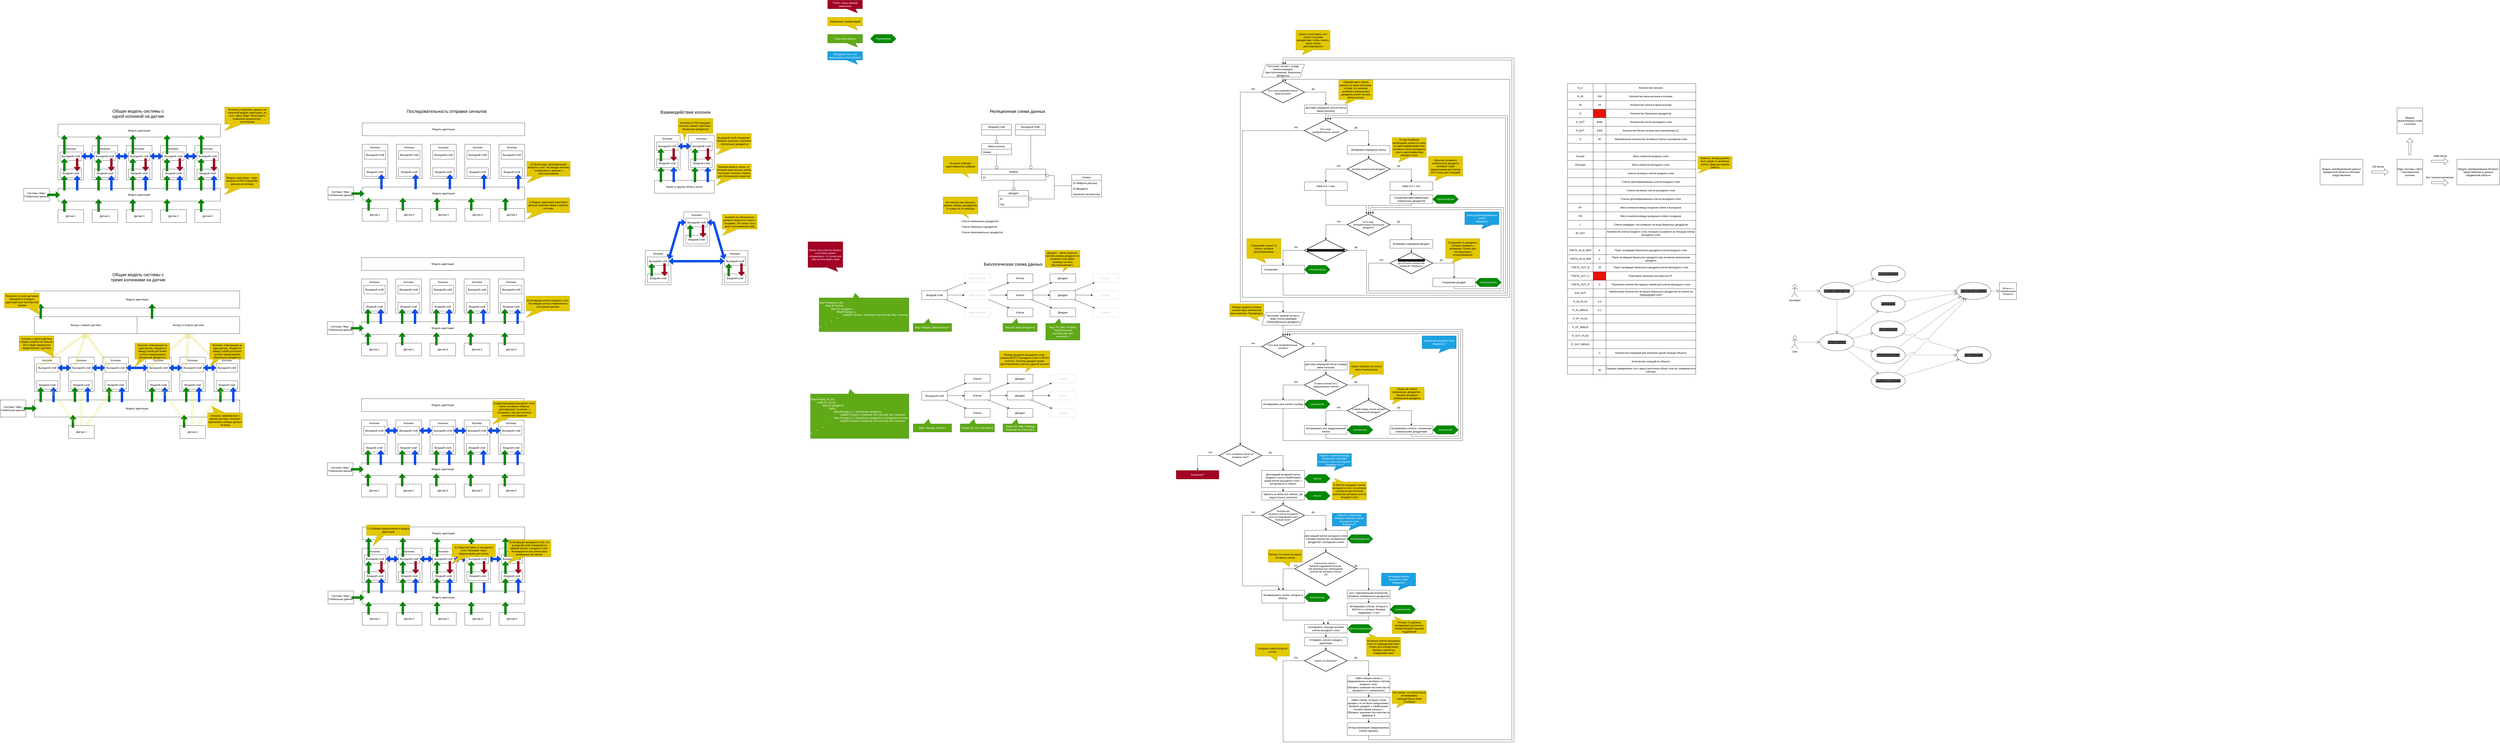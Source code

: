 <mxfile version="24.2.5" type="device">
  <diagram name="Страница — 1" id="8p1Uz8YI7RTSl8BpVR2G">
    <mxGraphModel dx="3785" dy="760" grid="1" gridSize="10" guides="1" tooltips="1" connect="1" arrows="1" fold="1" page="1" pageScale="1" pageWidth="827" pageHeight="1169" math="0" shadow="0">
      <root>
        <mxCell id="0" />
        <mxCell id="1" parent="0" />
        <mxCell id="PjvrXl3rkogxpj6VZjlV-363" value="" style="group" parent="1" vertex="1" connectable="0">
          <mxGeometry x="-340" y="2004" width="120" height="160" as="geometry" />
        </mxCell>
        <mxCell id="PjvrXl3rkogxpj6VZjlV-364" value="" style="rounded=0;whiteSpace=wrap;html=1;" parent="PjvrXl3rkogxpj6VZjlV-363" vertex="1">
          <mxGeometry width="120" height="160" as="geometry" />
        </mxCell>
        <mxCell id="PjvrXl3rkogxpj6VZjlV-365" value="Входной слой" style="rounded=0;whiteSpace=wrap;html=1;" parent="PjvrXl3rkogxpj6VZjlV-363" vertex="1">
          <mxGeometry x="10" y="110" width="100" height="40" as="geometry" />
        </mxCell>
        <mxCell id="PjvrXl3rkogxpj6VZjlV-366" value="Выходной слой" style="rounded=0;whiteSpace=wrap;html=1;" parent="PjvrXl3rkogxpj6VZjlV-363" vertex="1">
          <mxGeometry x="10" y="30" width="100" height="40" as="geometry" />
        </mxCell>
        <mxCell id="PjvrXl3rkogxpj6VZjlV-367" value="Колонка" style="text;html=1;align=center;verticalAlign=middle;whiteSpace=wrap;rounded=0;" parent="PjvrXl3rkogxpj6VZjlV-363" vertex="1">
          <mxGeometry x="30" width="60" height="30" as="geometry" />
        </mxCell>
        <mxCell id="rj6obpRWNUO_NealIb_T-120" value="" style="group" parent="1" vertex="1" connectable="0">
          <mxGeometry x="-1440" y="720" width="120" height="160" as="geometry" />
        </mxCell>
        <mxCell id="rj6obpRWNUO_NealIb_T-121" value="" style="rounded=0;whiteSpace=wrap;html=1;" parent="rj6obpRWNUO_NealIb_T-120" vertex="1">
          <mxGeometry width="120" height="160" as="geometry" />
        </mxCell>
        <mxCell id="rj6obpRWNUO_NealIb_T-122" value="Входной слой" style="rounded=0;whiteSpace=wrap;html=1;" parent="rj6obpRWNUO_NealIb_T-120" vertex="1">
          <mxGeometry x="10" y="110" width="100" height="40" as="geometry" />
        </mxCell>
        <mxCell id="rj6obpRWNUO_NealIb_T-123" value="Выходной слой" style="rounded=0;whiteSpace=wrap;html=1;" parent="rj6obpRWNUO_NealIb_T-120" vertex="1">
          <mxGeometry x="10" y="30" width="100" height="40" as="geometry" />
        </mxCell>
        <mxCell id="rj6obpRWNUO_NealIb_T-124" value="" style="shape=flexArrow;endArrow=classic;html=1;rounded=0;fillColor=#a20025;strokeColor=#6F0000;" parent="rj6obpRWNUO_NealIb_T-120" edge="1">
          <mxGeometry width="50" height="50" relative="1" as="geometry">
            <mxPoint x="90" y="60" as="sourcePoint" />
            <mxPoint x="90" y="120" as="targetPoint" />
          </mxGeometry>
        </mxCell>
        <mxCell id="rj6obpRWNUO_NealIb_T-125" value="" style="shape=flexArrow;endArrow=classic;html=1;rounded=0;fillColor=#008a00;strokeColor=#005700;" parent="rj6obpRWNUO_NealIb_T-120" edge="1">
          <mxGeometry width="50" height="50" relative="1" as="geometry">
            <mxPoint x="30" y="120" as="sourcePoint" />
            <mxPoint x="30" y="60" as="targetPoint" />
          </mxGeometry>
        </mxCell>
        <mxCell id="rj6obpRWNUO_NealIb_T-126" value="Колонка" style="text;html=1;align=center;verticalAlign=middle;whiteSpace=wrap;rounded=0;" parent="rj6obpRWNUO_NealIb_T-120" vertex="1">
          <mxGeometry x="30" width="60" height="30" as="geometry" />
        </mxCell>
        <mxCell id="rj6obpRWNUO_NealIb_T-42" value="" style="group" parent="1" vertex="1" connectable="0">
          <mxGeometry x="-1600" y="720" width="120" height="160" as="geometry" />
        </mxCell>
        <mxCell id="rj6obpRWNUO_NealIb_T-99" value="" style="group" parent="rj6obpRWNUO_NealIb_T-42" vertex="1" connectable="0">
          <mxGeometry width="120" height="160" as="geometry" />
        </mxCell>
        <mxCell id="rj6obpRWNUO_NealIb_T-100" value="" style="rounded=0;whiteSpace=wrap;html=1;" parent="rj6obpRWNUO_NealIb_T-99" vertex="1">
          <mxGeometry width="120" height="160" as="geometry" />
        </mxCell>
        <mxCell id="rj6obpRWNUO_NealIb_T-101" value="Входной слой" style="rounded=0;whiteSpace=wrap;html=1;" parent="rj6obpRWNUO_NealIb_T-99" vertex="1">
          <mxGeometry x="10" y="110" width="100" height="40" as="geometry" />
        </mxCell>
        <mxCell id="rj6obpRWNUO_NealIb_T-102" value="Выходной слой" style="rounded=0;whiteSpace=wrap;html=1;" parent="rj6obpRWNUO_NealIb_T-99" vertex="1">
          <mxGeometry x="10" y="30" width="100" height="40" as="geometry" />
        </mxCell>
        <mxCell id="rj6obpRWNUO_NealIb_T-103" value="" style="shape=flexArrow;endArrow=classic;html=1;rounded=0;fillColor=#a20025;strokeColor=#6F0000;" parent="rj6obpRWNUO_NealIb_T-99" edge="1">
          <mxGeometry width="50" height="50" relative="1" as="geometry">
            <mxPoint x="90" y="60" as="sourcePoint" />
            <mxPoint x="90" y="120" as="targetPoint" />
          </mxGeometry>
        </mxCell>
        <mxCell id="rj6obpRWNUO_NealIb_T-104" value="" style="shape=flexArrow;endArrow=classic;html=1;rounded=0;fillColor=#008a00;strokeColor=#005700;" parent="rj6obpRWNUO_NealIb_T-99" edge="1">
          <mxGeometry width="50" height="50" relative="1" as="geometry">
            <mxPoint x="30" y="120" as="sourcePoint" />
            <mxPoint x="30" y="60" as="targetPoint" />
          </mxGeometry>
        </mxCell>
        <mxCell id="rj6obpRWNUO_NealIb_T-105" value="Колонка" style="text;html=1;align=center;verticalAlign=middle;whiteSpace=wrap;rounded=0;" parent="rj6obpRWNUO_NealIb_T-99" vertex="1">
          <mxGeometry x="30" width="60" height="30" as="geometry" />
        </mxCell>
        <mxCell id="rj6obpRWNUO_NealIb_T-81" value="" style="shape=flexArrow;endArrow=classic;startArrow=classic;html=1;rounded=0;fillColor=#0050ef;strokeColor=#001DBC;" parent="rj6obpRWNUO_NealIb_T-42" edge="1">
          <mxGeometry width="100" height="100" relative="1" as="geometry">
            <mxPoint x="110" y="49.78" as="sourcePoint" />
            <mxPoint x="170" y="49.78" as="targetPoint" />
            <Array as="points">
              <mxPoint x="140" y="49.78" />
            </Array>
          </mxGeometry>
        </mxCell>
        <mxCell id="rj6obpRWNUO_NealIb_T-127" value="" style="group" parent="1" vertex="1" connectable="0">
          <mxGeometry x="-1280" y="720" width="120" height="160" as="geometry" />
        </mxCell>
        <mxCell id="rj6obpRWNUO_NealIb_T-128" value="" style="rounded=0;whiteSpace=wrap;html=1;" parent="rj6obpRWNUO_NealIb_T-127" vertex="1">
          <mxGeometry width="120" height="160" as="geometry" />
        </mxCell>
        <mxCell id="rj6obpRWNUO_NealIb_T-129" value="Входной слой" style="rounded=0;whiteSpace=wrap;html=1;" parent="rj6obpRWNUO_NealIb_T-127" vertex="1">
          <mxGeometry x="10" y="110" width="100" height="40" as="geometry" />
        </mxCell>
        <mxCell id="rj6obpRWNUO_NealIb_T-130" value="Выходной слой" style="rounded=0;whiteSpace=wrap;html=1;" parent="rj6obpRWNUO_NealIb_T-127" vertex="1">
          <mxGeometry x="10" y="30" width="100" height="40" as="geometry" />
        </mxCell>
        <mxCell id="rj6obpRWNUO_NealIb_T-131" value="" style="shape=flexArrow;endArrow=classic;html=1;rounded=0;fillColor=#a20025;strokeColor=#6F0000;" parent="rj6obpRWNUO_NealIb_T-127" edge="1">
          <mxGeometry width="50" height="50" relative="1" as="geometry">
            <mxPoint x="90" y="60" as="sourcePoint" />
            <mxPoint x="90" y="120" as="targetPoint" />
          </mxGeometry>
        </mxCell>
        <mxCell id="rj6obpRWNUO_NealIb_T-132" value="" style="shape=flexArrow;endArrow=classic;html=1;rounded=0;fillColor=#008a00;strokeColor=#005700;" parent="rj6obpRWNUO_NealIb_T-127" edge="1">
          <mxGeometry width="50" height="50" relative="1" as="geometry">
            <mxPoint x="30" y="120" as="sourcePoint" />
            <mxPoint x="30" y="60" as="targetPoint" />
          </mxGeometry>
        </mxCell>
        <mxCell id="rj6obpRWNUO_NealIb_T-133" value="Колонка" style="text;html=1;align=center;verticalAlign=middle;whiteSpace=wrap;rounded=0;" parent="rj6obpRWNUO_NealIb_T-127" vertex="1">
          <mxGeometry x="30" width="60" height="30" as="geometry" />
        </mxCell>
        <mxCell id="rj6obpRWNUO_NealIb_T-91" value="" style="group" parent="1" vertex="1" connectable="0">
          <mxGeometry x="-1920" y="720" width="120" height="160" as="geometry" />
        </mxCell>
        <mxCell id="rj6obpRWNUO_NealIb_T-28" value="" style="rounded=0;whiteSpace=wrap;html=1;" parent="rj6obpRWNUO_NealIb_T-91" vertex="1">
          <mxGeometry width="120" height="160" as="geometry" />
        </mxCell>
        <mxCell id="rj6obpRWNUO_NealIb_T-18" value="Входной слой" style="rounded=0;whiteSpace=wrap;html=1;" parent="rj6obpRWNUO_NealIb_T-91" vertex="1">
          <mxGeometry x="10" y="110" width="100" height="40" as="geometry" />
        </mxCell>
        <mxCell id="rj6obpRWNUO_NealIb_T-19" value="Выходной слой" style="rounded=0;whiteSpace=wrap;html=1;" parent="rj6obpRWNUO_NealIb_T-91" vertex="1">
          <mxGeometry x="10" y="30" width="100" height="40" as="geometry" />
        </mxCell>
        <mxCell id="rj6obpRWNUO_NealIb_T-20" value="" style="shape=flexArrow;endArrow=classic;html=1;rounded=0;fillColor=#a20025;strokeColor=#6F0000;" parent="rj6obpRWNUO_NealIb_T-91" edge="1">
          <mxGeometry width="50" height="50" relative="1" as="geometry">
            <mxPoint x="90" y="60" as="sourcePoint" />
            <mxPoint x="90" y="120" as="targetPoint" />
          </mxGeometry>
        </mxCell>
        <mxCell id="rj6obpRWNUO_NealIb_T-21" value="" style="shape=flexArrow;endArrow=classic;html=1;rounded=0;fillColor=#008a00;strokeColor=#005700;" parent="rj6obpRWNUO_NealIb_T-91" edge="1">
          <mxGeometry width="50" height="50" relative="1" as="geometry">
            <mxPoint x="30" y="120" as="sourcePoint" />
            <mxPoint x="30" y="60" as="targetPoint" />
          </mxGeometry>
        </mxCell>
        <mxCell id="rj6obpRWNUO_NealIb_T-29" value="Колонка" style="text;html=1;align=center;verticalAlign=middle;whiteSpace=wrap;rounded=0;" parent="rj6obpRWNUO_NealIb_T-91" vertex="1">
          <mxGeometry x="30" width="60" height="30" as="geometry" />
        </mxCell>
        <mxCell id="rj6obpRWNUO_NealIb_T-1" value="Ядро системы / Мозг / Кортикальные колонки" style="rounded=0;whiteSpace=wrap;html=1;" parent="1" vertex="1">
          <mxGeometry x="9020" y="784" width="120" height="120" as="geometry" />
        </mxCell>
        <mxCell id="rj6obpRWNUO_NealIb_T-2" value="" style="shape=flexArrow;endArrow=classic;html=1;rounded=0;" parent="1" edge="1">
          <mxGeometry width="50" height="50" relative="1" as="geometry">
            <mxPoint x="8900" y="844" as="sourcePoint" />
            <mxPoint x="8980" y="843.5" as="targetPoint" />
          </mxGeometry>
        </mxCell>
        <mxCell id="rj6obpRWNUO_NealIb_T-3" value="150 битов" style="text;html=1;align=center;verticalAlign=middle;resizable=0;points=[];autosize=1;strokeColor=none;fillColor=none;" parent="1" vertex="1">
          <mxGeometry x="8890" y="804" width="80" height="30" as="geometry" />
        </mxCell>
        <mxCell id="rj6obpRWNUO_NealIb_T-4" value="Модуль преобразования данных предметной области в битовое представление" style="rounded=0;whiteSpace=wrap;html=1;" parent="1" vertex="1">
          <mxGeometry x="8660" y="784" width="200" height="120" as="geometry" />
        </mxCell>
        <mxCell id="rj6obpRWNUO_NealIb_T-5" value="" style="shape=flexArrow;endArrow=classic;html=1;rounded=0;" parent="1" edge="1">
          <mxGeometry width="50" height="50" relative="1" as="geometry">
            <mxPoint x="9180" y="793.5" as="sourcePoint" />
            <mxPoint x="9260" y="794" as="targetPoint" />
          </mxGeometry>
        </mxCell>
        <mxCell id="rj6obpRWNUO_NealIb_T-6" value="&amp;nbsp;4096 битов" style="text;html=1;align=center;verticalAlign=middle;resizable=0;points=[];autosize=1;strokeColor=none;fillColor=none;" parent="1" vertex="1">
          <mxGeometry x="9175" y="754" width="90" height="30" as="geometry" />
        </mxCell>
        <mxCell id="rj6obpRWNUO_NealIb_T-7" value="Модуль преобразования битового представления в данные предметной области" style="rounded=0;whiteSpace=wrap;html=1;" parent="1" vertex="1">
          <mxGeometry x="9300" y="784" width="200" height="120" as="geometry" />
        </mxCell>
        <mxCell id="rj6obpRWNUO_NealIb_T-8" value="" style="shape=flexArrow;endArrow=classic;html=1;rounded=0;" parent="1" edge="1">
          <mxGeometry width="50" height="50" relative="1" as="geometry">
            <mxPoint x="9180" y="893.5" as="sourcePoint" />
            <mxPoint x="9260" y="894" as="targetPoint" />
          </mxGeometry>
        </mxCell>
        <mxCell id="rj6obpRWNUO_NealIb_T-9" value="Бит наличия аномалии" style="text;html=1;align=center;verticalAlign=middle;resizable=0;points=[];autosize=1;strokeColor=none;fillColor=none;" parent="1" vertex="1">
          <mxGeometry x="9145" y="854" width="150" height="30" as="geometry" />
        </mxCell>
        <mxCell id="rj6obpRWNUO_NealIb_T-10" value="Модуль визуализации слоев и колонок" style="rounded=0;whiteSpace=wrap;html=1;" parent="1" vertex="1">
          <mxGeometry x="9020" y="544" width="120" height="120" as="geometry" />
        </mxCell>
        <mxCell id="rj6obpRWNUO_NealIb_T-12" value="" style="shape=flexArrow;endArrow=classic;html=1;rounded=0;" parent="1" edge="1">
          <mxGeometry width="50" height="50" relative="1" as="geometry">
            <mxPoint x="9079.71" y="764" as="sourcePoint" />
            <mxPoint x="9080" y="684" as="targetPoint" />
            <Array as="points">
              <mxPoint x="9080" y="764" />
            </Array>
          </mxGeometry>
        </mxCell>
        <mxCell id="rj6obpRWNUO_NealIb_T-13" value="Датчик 1" style="rounded=0;whiteSpace=wrap;html=1;" parent="1" vertex="1">
          <mxGeometry x="-1920" y="1020" width="120" height="60" as="geometry" />
        </mxCell>
        <mxCell id="rj6obpRWNUO_NealIb_T-14" value="Датчик 2" style="rounded=0;whiteSpace=wrap;html=1;" parent="1" vertex="1">
          <mxGeometry x="-1760" y="1020" width="120" height="60" as="geometry" />
        </mxCell>
        <mxCell id="rj6obpRWNUO_NealIb_T-15" value="Датчик 3" style="rounded=0;whiteSpace=wrap;html=1;" parent="1" vertex="1">
          <mxGeometry x="-1600" y="1020" width="120" height="60" as="geometry" />
        </mxCell>
        <mxCell id="rj6obpRWNUO_NealIb_T-16" value="Датчик 4" style="rounded=0;whiteSpace=wrap;html=1;" parent="1" vertex="1">
          <mxGeometry x="-1440" y="1020" width="120" height="60" as="geometry" />
        </mxCell>
        <mxCell id="rj6obpRWNUO_NealIb_T-17" value="Датчик 5" style="rounded=0;whiteSpace=wrap;html=1;" parent="1" vertex="1">
          <mxGeometry x="-1280" y="1020" width="120" height="60" as="geometry" />
        </mxCell>
        <mxCell id="rj6obpRWNUO_NealIb_T-22" value="Модуль адаптации" style="rounded=0;whiteSpace=wrap;html=1;" parent="1" vertex="1">
          <mxGeometry x="-1920" y="920" width="760" height="60" as="geometry" />
        </mxCell>
        <mxCell id="rj6obpRWNUO_NealIb_T-23" value="" style="shape=flexArrow;endArrow=classic;html=1;rounded=0;fillColor=#008a00;strokeColor=#005700;" parent="1" edge="1">
          <mxGeometry width="50" height="50" relative="1" as="geometry">
            <mxPoint x="-1890" y="1030" as="sourcePoint" />
            <mxPoint x="-1890" y="970" as="targetPoint" />
          </mxGeometry>
        </mxCell>
        <mxCell id="rj6obpRWNUO_NealIb_T-24" value="" style="shape=flexArrow;endArrow=classic;html=1;rounded=0;fillColor=#008a00;strokeColor=#005700;" parent="1" edge="1">
          <mxGeometry width="50" height="50" relative="1" as="geometry">
            <mxPoint x="-1730" y="1030" as="sourcePoint" />
            <mxPoint x="-1730" y="970" as="targetPoint" />
          </mxGeometry>
        </mxCell>
        <mxCell id="rj6obpRWNUO_NealIb_T-25" value="" style="shape=flexArrow;endArrow=classic;html=1;rounded=0;fillColor=#008a00;strokeColor=#005700;" parent="1" edge="1">
          <mxGeometry width="50" height="50" relative="1" as="geometry">
            <mxPoint x="-1570" y="1030" as="sourcePoint" />
            <mxPoint x="-1570" y="970" as="targetPoint" />
          </mxGeometry>
        </mxCell>
        <mxCell id="rj6obpRWNUO_NealIb_T-26" value="" style="shape=flexArrow;endArrow=classic;html=1;rounded=0;fillColor=#008a00;strokeColor=#005700;" parent="1" edge="1">
          <mxGeometry width="50" height="50" relative="1" as="geometry">
            <mxPoint x="-1410" y="1030" as="sourcePoint" />
            <mxPoint x="-1410" y="970" as="targetPoint" />
          </mxGeometry>
        </mxCell>
        <mxCell id="rj6obpRWNUO_NealIb_T-27" value="" style="shape=flexArrow;endArrow=classic;html=1;rounded=0;fillColor=#008a00;strokeColor=#005700;" parent="1" edge="1">
          <mxGeometry width="50" height="50" relative="1" as="geometry">
            <mxPoint x="-1250" y="1030" as="sourcePoint" />
            <mxPoint x="-1250" y="970" as="targetPoint" />
          </mxGeometry>
        </mxCell>
        <mxCell id="rj6obpRWNUO_NealIb_T-32" value="" style="shape=flexArrow;endArrow=classic;html=1;rounded=0;fillColor=#008a00;strokeColor=#005700;entryX=0.2;entryY=0.75;entryDx=0;entryDy=0;entryPerimeter=0;" parent="1" target="rj6obpRWNUO_NealIb_T-18" edge="1">
          <mxGeometry width="50" height="50" relative="1" as="geometry">
            <mxPoint x="-1890" y="930" as="sourcePoint" />
            <mxPoint x="-1890" y="870" as="targetPoint" />
          </mxGeometry>
        </mxCell>
        <mxCell id="rj6obpRWNUO_NealIb_T-50" value="" style="shape=flexArrow;endArrow=classic;html=1;rounded=0;fillColor=#008a00;strokeColor=#005700;entryX=0.2;entryY=0.75;entryDx=0;entryDy=0;entryPerimeter=0;" parent="1" edge="1">
          <mxGeometry width="50" height="50" relative="1" as="geometry">
            <mxPoint x="-1570" y="930" as="sourcePoint" />
            <mxPoint x="-1570" y="860" as="targetPoint" />
          </mxGeometry>
        </mxCell>
        <mxCell id="rj6obpRWNUO_NealIb_T-69" value="" style="shape=flexArrow;endArrow=classic;html=1;rounded=0;fillColor=#008a00;strokeColor=#005700;entryX=0.2;entryY=0.75;entryDx=0;entryDy=0;entryPerimeter=0;" parent="1" edge="1">
          <mxGeometry width="50" height="50" relative="1" as="geometry">
            <mxPoint x="-1410" y="930" as="sourcePoint" />
            <mxPoint x="-1410" y="860" as="targetPoint" />
          </mxGeometry>
        </mxCell>
        <mxCell id="rj6obpRWNUO_NealIb_T-78" value="" style="shape=flexArrow;endArrow=classic;html=1;rounded=0;fillColor=#008a00;strokeColor=#005700;entryX=0.2;entryY=0.75;entryDx=0;entryDy=0;entryPerimeter=0;" parent="1" edge="1">
          <mxGeometry width="50" height="50" relative="1" as="geometry">
            <mxPoint x="-1250" y="930" as="sourcePoint" />
            <mxPoint x="-1250" y="860" as="targetPoint" />
          </mxGeometry>
        </mxCell>
        <mxCell id="rj6obpRWNUO_NealIb_T-82" value="" style="shape=flexArrow;endArrow=classic;startArrow=classic;html=1;rounded=0;fillColor=#0050ef;strokeColor=#001DBC;" parent="1" edge="1">
          <mxGeometry width="100" height="100" relative="1" as="geometry">
            <mxPoint x="-1330" y="770" as="sourcePoint" />
            <mxPoint x="-1270" y="770" as="targetPoint" />
            <Array as="points">
              <mxPoint x="-1300" y="770" />
            </Array>
          </mxGeometry>
        </mxCell>
        <mxCell id="rj6obpRWNUO_NealIb_T-84" value="Модуль адаптации" style="rounded=0;whiteSpace=wrap;html=1;" parent="1" vertex="1">
          <mxGeometry x="-1920" y="620" width="760" height="60" as="geometry" />
        </mxCell>
        <mxCell id="rj6obpRWNUO_NealIb_T-85" value="" style="shape=flexArrow;endArrow=classic;html=1;rounded=0;fillColor=#008a00;strokeColor=#005700;entryX=0.118;entryY=0.833;entryDx=0;entryDy=0;entryPerimeter=0;" parent="1" edge="1">
          <mxGeometry width="50" height="50" relative="1" as="geometry">
            <mxPoint x="-1889.68" y="760" as="sourcePoint" />
            <mxPoint x="-1890.0" y="669.98" as="targetPoint" />
          </mxGeometry>
        </mxCell>
        <mxCell id="rj6obpRWNUO_NealIb_T-87" value="" style="shape=flexArrow;endArrow=classic;html=1;rounded=0;fillColor=#008a00;strokeColor=#005700;entryX=0.118;entryY=0.833;entryDx=0;entryDy=0;entryPerimeter=0;" parent="1" edge="1">
          <mxGeometry width="50" height="50" relative="1" as="geometry">
            <mxPoint x="-1569.68" y="760" as="sourcePoint" />
            <mxPoint x="-1569.68" y="670" as="targetPoint" />
          </mxGeometry>
        </mxCell>
        <mxCell id="rj6obpRWNUO_NealIb_T-88" value="" style="shape=flexArrow;endArrow=classic;html=1;rounded=0;fillColor=#008a00;strokeColor=#005700;entryX=0.118;entryY=0.833;entryDx=0;entryDy=0;entryPerimeter=0;" parent="1" edge="1">
          <mxGeometry width="50" height="50" relative="1" as="geometry">
            <mxPoint x="-1409.68" y="760" as="sourcePoint" />
            <mxPoint x="-1409.68" y="670" as="targetPoint" />
          </mxGeometry>
        </mxCell>
        <mxCell id="rj6obpRWNUO_NealIb_T-89" value="" style="shape=flexArrow;endArrow=classic;html=1;rounded=0;fillColor=#008a00;strokeColor=#005700;entryX=0.118;entryY=0.833;entryDx=0;entryDy=0;entryPerimeter=0;" parent="1" edge="1">
          <mxGeometry width="50" height="50" relative="1" as="geometry">
            <mxPoint x="-1249.68" y="760" as="sourcePoint" />
            <mxPoint x="-1249.68" y="670" as="targetPoint" />
          </mxGeometry>
        </mxCell>
        <mxCell id="rj6obpRWNUO_NealIb_T-92" value="" style="group" parent="1" vertex="1" connectable="0">
          <mxGeometry x="-1760" y="720" width="120" height="160" as="geometry" />
        </mxCell>
        <mxCell id="rj6obpRWNUO_NealIb_T-93" value="" style="rounded=0;whiteSpace=wrap;html=1;" parent="rj6obpRWNUO_NealIb_T-92" vertex="1">
          <mxGeometry width="120" height="160" as="geometry" />
        </mxCell>
        <mxCell id="rj6obpRWNUO_NealIb_T-94" value="Входной слой" style="rounded=0;whiteSpace=wrap;html=1;" parent="rj6obpRWNUO_NealIb_T-92" vertex="1">
          <mxGeometry x="10" y="110" width="100" height="40" as="geometry" />
        </mxCell>
        <mxCell id="rj6obpRWNUO_NealIb_T-95" value="Выходной слой" style="rounded=0;whiteSpace=wrap;html=1;" parent="rj6obpRWNUO_NealIb_T-92" vertex="1">
          <mxGeometry x="10" y="30" width="100" height="40" as="geometry" />
        </mxCell>
        <mxCell id="rj6obpRWNUO_NealIb_T-96" value="" style="shape=flexArrow;endArrow=classic;html=1;rounded=0;fillColor=#a20025;strokeColor=#6F0000;" parent="rj6obpRWNUO_NealIb_T-92" edge="1">
          <mxGeometry width="50" height="50" relative="1" as="geometry">
            <mxPoint x="90" y="60" as="sourcePoint" />
            <mxPoint x="90" y="120" as="targetPoint" />
          </mxGeometry>
        </mxCell>
        <mxCell id="rj6obpRWNUO_NealIb_T-97" value="" style="shape=flexArrow;endArrow=classic;html=1;rounded=0;fillColor=#008a00;strokeColor=#005700;" parent="rj6obpRWNUO_NealIb_T-92" edge="1">
          <mxGeometry width="50" height="50" relative="1" as="geometry">
            <mxPoint x="30" y="120" as="sourcePoint" />
            <mxPoint x="30" y="60" as="targetPoint" />
          </mxGeometry>
        </mxCell>
        <mxCell id="rj6obpRWNUO_NealIb_T-98" value="Колонка" style="text;html=1;align=center;verticalAlign=middle;whiteSpace=wrap;rounded=0;" parent="rj6obpRWNUO_NealIb_T-92" vertex="1">
          <mxGeometry x="30" width="60" height="30" as="geometry" />
        </mxCell>
        <mxCell id="rj6obpRWNUO_NealIb_T-80" value="" style="shape=flexArrow;endArrow=classic;startArrow=classic;html=1;rounded=0;fillColor=#0050ef;strokeColor=#001DBC;" parent="1" edge="1">
          <mxGeometry width="100" height="100" relative="1" as="geometry">
            <mxPoint x="-1650" y="770" as="sourcePoint" />
            <mxPoint x="-1590" y="770" as="targetPoint" />
            <Array as="points">
              <mxPoint x="-1620" y="770" />
            </Array>
          </mxGeometry>
        </mxCell>
        <mxCell id="rj6obpRWNUO_NealIb_T-79" value="" style="shape=flexArrow;endArrow=classic;startArrow=classic;html=1;rounded=0;fillColor=#0050ef;strokeColor=#001DBC;" parent="1" edge="1">
          <mxGeometry width="100" height="100" relative="1" as="geometry">
            <mxPoint x="-1810" y="770" as="sourcePoint" />
            <mxPoint x="-1750" y="770" as="targetPoint" />
            <Array as="points">
              <mxPoint x="-1780" y="770" />
            </Array>
          </mxGeometry>
        </mxCell>
        <mxCell id="rj6obpRWNUO_NealIb_T-41" value="" style="shape=flexArrow;endArrow=classic;html=1;rounded=0;fillColor=#008a00;strokeColor=#005700;entryX=0.2;entryY=0.75;entryDx=0;entryDy=0;entryPerimeter=0;" parent="1" edge="1">
          <mxGeometry width="50" height="50" relative="1" as="geometry">
            <mxPoint x="-1730" y="930" as="sourcePoint" />
            <mxPoint x="-1730" y="860" as="targetPoint" />
          </mxGeometry>
        </mxCell>
        <mxCell id="rj6obpRWNUO_NealIb_T-135" value="Колонки отправляют данные на конечный модуль адаптации, по сути, здесь будет происходить сравнение результатов - голосование" style="shape=callout;whiteSpace=wrap;html=1;perimeter=calloutPerimeter;fillColor=#e3c800;fontColor=#000000;strokeColor=#B09500;position2=0;size=30;position=0.14;base=50;" parent="1" vertex="1">
          <mxGeometry x="-1140" y="540" width="210" height="110" as="geometry" />
        </mxCell>
        <mxCell id="rj6obpRWNUO_NealIb_T-136" value="Модуль адаптации - нода, которая по PID отправляет данные на колонку" style="shape=callout;whiteSpace=wrap;html=1;perimeter=calloutPerimeter;fillColor=#e3c800;fontColor=#000000;strokeColor=#B09500;position2=0;size=30;position=0.14;base=50;" parent="1" vertex="1">
          <mxGeometry x="-1140" y="850" width="163" height="100" as="geometry" />
        </mxCell>
        <mxCell id="rj6obpRWNUO_NealIb_T-138" value="" style="group" parent="1" vertex="1" connectable="0">
          <mxGeometry x="870" y="673" width="120" height="160" as="geometry" />
        </mxCell>
        <mxCell id="rj6obpRWNUO_NealIb_T-139" value="" style="rounded=0;whiteSpace=wrap;html=1;" parent="rj6obpRWNUO_NealIb_T-138" vertex="1">
          <mxGeometry width="120" height="160" as="geometry" />
        </mxCell>
        <mxCell id="rj6obpRWNUO_NealIb_T-140" value="Входной слой" style="rounded=0;whiteSpace=wrap;html=1;" parent="rj6obpRWNUO_NealIb_T-138" vertex="1">
          <mxGeometry x="10" y="110" width="100" height="40" as="geometry" />
        </mxCell>
        <mxCell id="rj6obpRWNUO_NealIb_T-141" value="Выходной слой" style="rounded=0;whiteSpace=wrap;html=1;" parent="rj6obpRWNUO_NealIb_T-138" vertex="1">
          <mxGeometry x="10" y="30" width="100" height="40" as="geometry" />
        </mxCell>
        <mxCell id="rj6obpRWNUO_NealIb_T-142" value="" style="shape=flexArrow;endArrow=classic;html=1;rounded=0;fillColor=#a20025;strokeColor=#6F0000;" parent="rj6obpRWNUO_NealIb_T-138" edge="1">
          <mxGeometry width="50" height="50" relative="1" as="geometry">
            <mxPoint x="90" y="60" as="sourcePoint" />
            <mxPoint x="90" y="120" as="targetPoint" />
          </mxGeometry>
        </mxCell>
        <mxCell id="rj6obpRWNUO_NealIb_T-143" value="" style="shape=flexArrow;endArrow=classic;html=1;rounded=0;fillColor=#008a00;strokeColor=#005700;" parent="rj6obpRWNUO_NealIb_T-138" edge="1">
          <mxGeometry width="50" height="50" relative="1" as="geometry">
            <mxPoint x="30" y="120" as="sourcePoint" />
            <mxPoint x="30" y="60" as="targetPoint" />
          </mxGeometry>
        </mxCell>
        <mxCell id="rj6obpRWNUO_NealIb_T-144" value="Колонка" style="text;html=1;align=center;verticalAlign=middle;whiteSpace=wrap;rounded=0;" parent="rj6obpRWNUO_NealIb_T-138" vertex="1">
          <mxGeometry x="30" width="60" height="30" as="geometry" />
        </mxCell>
        <mxCell id="rj6obpRWNUO_NealIb_T-145" value="" style="group" parent="1" vertex="1" connectable="0">
          <mxGeometry x="1030" y="673" width="120" height="160" as="geometry" />
        </mxCell>
        <mxCell id="rj6obpRWNUO_NealIb_T-146" value="" style="rounded=0;whiteSpace=wrap;html=1;" parent="rj6obpRWNUO_NealIb_T-145" vertex="1">
          <mxGeometry width="120" height="160" as="geometry" />
        </mxCell>
        <mxCell id="rj6obpRWNUO_NealIb_T-147" value="Входной слой" style="rounded=0;whiteSpace=wrap;html=1;" parent="rj6obpRWNUO_NealIb_T-145" vertex="1">
          <mxGeometry x="10" y="110" width="100" height="40" as="geometry" />
        </mxCell>
        <mxCell id="rj6obpRWNUO_NealIb_T-148" value="Выходной слой" style="rounded=0;whiteSpace=wrap;html=1;" parent="rj6obpRWNUO_NealIb_T-145" vertex="1">
          <mxGeometry x="10" y="30" width="100" height="40" as="geometry" />
        </mxCell>
        <mxCell id="rj6obpRWNUO_NealIb_T-149" value="" style="shape=flexArrow;endArrow=classic;html=1;rounded=0;fillColor=#a20025;strokeColor=#6F0000;" parent="rj6obpRWNUO_NealIb_T-145" edge="1">
          <mxGeometry width="50" height="50" relative="1" as="geometry">
            <mxPoint x="90" y="60" as="sourcePoint" />
            <mxPoint x="90" y="120" as="targetPoint" />
          </mxGeometry>
        </mxCell>
        <mxCell id="rj6obpRWNUO_NealIb_T-150" value="" style="shape=flexArrow;endArrow=classic;html=1;rounded=0;fillColor=#008a00;strokeColor=#005700;" parent="rj6obpRWNUO_NealIb_T-145" edge="1">
          <mxGeometry width="50" height="50" relative="1" as="geometry">
            <mxPoint x="30" y="120" as="sourcePoint" />
            <mxPoint x="30" y="60" as="targetPoint" />
          </mxGeometry>
        </mxCell>
        <mxCell id="rj6obpRWNUO_NealIb_T-151" value="Колонка" style="text;html=1;align=center;verticalAlign=middle;whiteSpace=wrap;rounded=0;" parent="rj6obpRWNUO_NealIb_T-145" vertex="1">
          <mxGeometry x="30" width="60" height="30" as="geometry" />
        </mxCell>
        <mxCell id="rj6obpRWNUO_NealIb_T-152" value="" style="shape=flexArrow;endArrow=classic;startArrow=classic;html=1;rounded=0;fillColor=#0050ef;strokeColor=#001DBC;" parent="1" edge="1">
          <mxGeometry width="100" height="100" relative="1" as="geometry">
            <mxPoint x="980" y="723" as="sourcePoint" />
            <mxPoint x="1040" y="723" as="targetPoint" />
            <Array as="points">
              <mxPoint x="1010" y="723" />
            </Array>
          </mxGeometry>
        </mxCell>
        <mxCell id="rj6obpRWNUO_NealIb_T-153" value="Колонки по PID передают сигналы (синяя стрелочка - базальные дендриты)" style="shape=callout;whiteSpace=wrap;html=1;perimeter=calloutPerimeter;fillColor=#e3c800;fontColor=#000000;strokeColor=#B09500;position2=0.18;size=30;position=0.14;base=17;" parent="1" vertex="1">
          <mxGeometry x="980" y="593" width="163" height="100" as="geometry" />
        </mxCell>
        <mxCell id="rj6obpRWNUO_NealIb_T-154" value="Выходной слой отправляет feedback (красная стрелочка - апикальные дендриты)" style="shape=callout;whiteSpace=wrap;html=1;perimeter=calloutPerimeter;fillColor=#e3c800;fontColor=#000000;strokeColor=#B09500;position2=0;size=30;position=0.14;base=50;" parent="1" vertex="1">
          <mxGeometry x="1160" y="663" width="163" height="100" as="geometry" />
        </mxCell>
        <mxCell id="rj6obpRWNUO_NealIb_T-189" value="" style="group" parent="1" vertex="1" connectable="0">
          <mxGeometry x="827" y="1211" width="120" height="160" as="geometry" />
        </mxCell>
        <mxCell id="rj6obpRWNUO_NealIb_T-190" value="" style="rounded=0;whiteSpace=wrap;html=1;" parent="rj6obpRWNUO_NealIb_T-189" vertex="1">
          <mxGeometry width="120" height="160" as="geometry" />
        </mxCell>
        <mxCell id="rj6obpRWNUO_NealIb_T-191" value="Входной слой" style="rounded=0;whiteSpace=wrap;html=1;" parent="rj6obpRWNUO_NealIb_T-189" vertex="1">
          <mxGeometry x="10" y="110" width="100" height="40" as="geometry" />
        </mxCell>
        <mxCell id="rj6obpRWNUO_NealIb_T-192" value="Выходной слой" style="rounded=0;whiteSpace=wrap;html=1;" parent="rj6obpRWNUO_NealIb_T-189" vertex="1">
          <mxGeometry x="10" y="30" width="100" height="40" as="geometry" />
        </mxCell>
        <mxCell id="rj6obpRWNUO_NealIb_T-193" value="" style="shape=flexArrow;endArrow=classic;html=1;rounded=0;fillColor=#a20025;strokeColor=#6F0000;" parent="rj6obpRWNUO_NealIb_T-189" edge="1">
          <mxGeometry width="50" height="50" relative="1" as="geometry">
            <mxPoint x="90" y="60" as="sourcePoint" />
            <mxPoint x="90" y="120" as="targetPoint" />
          </mxGeometry>
        </mxCell>
        <mxCell id="rj6obpRWNUO_NealIb_T-194" value="" style="shape=flexArrow;endArrow=classic;html=1;rounded=0;fillColor=#008a00;strokeColor=#005700;" parent="rj6obpRWNUO_NealIb_T-189" edge="1">
          <mxGeometry width="50" height="50" relative="1" as="geometry">
            <mxPoint x="30" y="120" as="sourcePoint" />
            <mxPoint x="30" y="60" as="targetPoint" />
          </mxGeometry>
        </mxCell>
        <mxCell id="rj6obpRWNUO_NealIb_T-195" value="Колонка" style="text;html=1;align=center;verticalAlign=middle;whiteSpace=wrap;rounded=0;" parent="rj6obpRWNUO_NealIb_T-189" vertex="1">
          <mxGeometry x="30" width="60" height="30" as="geometry" />
        </mxCell>
        <mxCell id="rj6obpRWNUO_NealIb_T-196" value="" style="group" parent="1" vertex="1" connectable="0">
          <mxGeometry x="1007" y="1030" width="120" height="160" as="geometry" />
        </mxCell>
        <mxCell id="rj6obpRWNUO_NealIb_T-197" value="" style="rounded=0;whiteSpace=wrap;html=1;" parent="rj6obpRWNUO_NealIb_T-196" vertex="1">
          <mxGeometry width="120" height="160" as="geometry" />
        </mxCell>
        <mxCell id="rj6obpRWNUO_NealIb_T-198" value="Входной слой" style="rounded=0;whiteSpace=wrap;html=1;" parent="rj6obpRWNUO_NealIb_T-196" vertex="1">
          <mxGeometry x="10" y="110" width="100" height="40" as="geometry" />
        </mxCell>
        <mxCell id="rj6obpRWNUO_NealIb_T-199" value="Выходной слой" style="rounded=0;whiteSpace=wrap;html=1;" parent="rj6obpRWNUO_NealIb_T-196" vertex="1">
          <mxGeometry x="10" y="30" width="100" height="40" as="geometry" />
        </mxCell>
        <mxCell id="rj6obpRWNUO_NealIb_T-200" value="" style="shape=flexArrow;endArrow=classic;html=1;rounded=0;fillColor=#a20025;strokeColor=#6F0000;" parent="rj6obpRWNUO_NealIb_T-196" edge="1">
          <mxGeometry width="50" height="50" relative="1" as="geometry">
            <mxPoint x="90" y="60" as="sourcePoint" />
            <mxPoint x="90" y="120" as="targetPoint" />
          </mxGeometry>
        </mxCell>
        <mxCell id="rj6obpRWNUO_NealIb_T-201" value="" style="shape=flexArrow;endArrow=classic;html=1;rounded=0;fillColor=#008a00;strokeColor=#005700;" parent="rj6obpRWNUO_NealIb_T-196" edge="1">
          <mxGeometry width="50" height="50" relative="1" as="geometry">
            <mxPoint x="30" y="120" as="sourcePoint" />
            <mxPoint x="30" y="60" as="targetPoint" />
          </mxGeometry>
        </mxCell>
        <mxCell id="rj6obpRWNUO_NealIb_T-202" value="Колонка" style="text;html=1;align=center;verticalAlign=middle;whiteSpace=wrap;rounded=0;" parent="rj6obpRWNUO_NealIb_T-196" vertex="1">
          <mxGeometry x="30" width="60" height="30" as="geometry" />
        </mxCell>
        <mxCell id="rj6obpRWNUO_NealIb_T-204" value="" style="shape=flexArrow;endArrow=classic;startArrow=classic;html=1;rounded=0;fillColor=#0050ef;strokeColor=#001DBC;exitX=1;exitY=0.25;exitDx=0;exitDy=0;" parent="1" source="rj6obpRWNUO_NealIb_T-192" edge="1">
          <mxGeometry width="100" height="100" relative="1" as="geometry">
            <mxPoint x="957" y="1080" as="sourcePoint" />
            <mxPoint x="1017" y="1080" as="targetPoint" />
            <Array as="points">
              <mxPoint x="987" y="1080" />
            </Array>
          </mxGeometry>
        </mxCell>
        <mxCell id="rj6obpRWNUO_NealIb_T-181" value="" style="group" parent="1" vertex="1" connectable="0">
          <mxGeometry x="1187" y="1211" width="120" height="160" as="geometry" />
        </mxCell>
        <mxCell id="rj6obpRWNUO_NealIb_T-182" value="" style="rounded=0;whiteSpace=wrap;html=1;" parent="rj6obpRWNUO_NealIb_T-181" vertex="1">
          <mxGeometry width="120" height="160" as="geometry" />
        </mxCell>
        <mxCell id="rj6obpRWNUO_NealIb_T-183" value="Входной слой" style="rounded=0;whiteSpace=wrap;html=1;" parent="rj6obpRWNUO_NealIb_T-181" vertex="1">
          <mxGeometry x="10" y="110" width="100" height="40" as="geometry" />
        </mxCell>
        <mxCell id="rj6obpRWNUO_NealIb_T-184" value="Выходной слой" style="rounded=0;whiteSpace=wrap;html=1;" parent="rj6obpRWNUO_NealIb_T-181" vertex="1">
          <mxGeometry x="10" y="30" width="100" height="40" as="geometry" />
        </mxCell>
        <mxCell id="rj6obpRWNUO_NealIb_T-185" value="" style="shape=flexArrow;endArrow=classic;html=1;rounded=0;fillColor=#a20025;strokeColor=#6F0000;" parent="rj6obpRWNUO_NealIb_T-181" edge="1">
          <mxGeometry width="50" height="50" relative="1" as="geometry">
            <mxPoint x="90" y="60" as="sourcePoint" />
            <mxPoint x="90" y="120" as="targetPoint" />
          </mxGeometry>
        </mxCell>
        <mxCell id="rj6obpRWNUO_NealIb_T-186" value="" style="shape=flexArrow;endArrow=classic;html=1;rounded=0;fillColor=#008a00;strokeColor=#005700;" parent="rj6obpRWNUO_NealIb_T-181" edge="1">
          <mxGeometry width="50" height="50" relative="1" as="geometry">
            <mxPoint x="30" y="120" as="sourcePoint" />
            <mxPoint x="30" y="60" as="targetPoint" />
          </mxGeometry>
        </mxCell>
        <mxCell id="rj6obpRWNUO_NealIb_T-187" value="Колонка" style="text;html=1;align=center;verticalAlign=middle;whiteSpace=wrap;rounded=0;" parent="rj6obpRWNUO_NealIb_T-181" vertex="1">
          <mxGeometry x="30" width="60" height="30" as="geometry" />
        </mxCell>
        <mxCell id="rj6obpRWNUO_NealIb_T-188" value="" style="shape=flexArrow;endArrow=classic;startArrow=classic;html=1;rounded=0;fillColor=#0050ef;strokeColor=#001DBC;exitX=1;exitY=0.5;exitDx=0;exitDy=0;" parent="1" source="rj6obpRWNUO_NealIb_T-192" edge="1">
          <mxGeometry width="100" height="100" relative="1" as="geometry">
            <mxPoint x="1137" y="1260.78" as="sourcePoint" />
            <mxPoint x="1197" y="1260" as="targetPoint" />
            <Array as="points">
              <mxPoint x="1167" y="1260.78" />
            </Array>
          </mxGeometry>
        </mxCell>
        <mxCell id="rj6obpRWNUO_NealIb_T-203" value="" style="shape=flexArrow;endArrow=classic;startArrow=classic;html=1;rounded=0;fillColor=#0050ef;strokeColor=#001DBC;" parent="1" edge="1">
          <mxGeometry width="100" height="100" relative="1" as="geometry">
            <mxPoint x="1117" y="1080" as="sourcePoint" />
            <mxPoint x="1197" y="1251" as="targetPoint" />
            <Array as="points">
              <mxPoint x="1147" y="1080" />
            </Array>
          </mxGeometry>
        </mxCell>
        <mxCell id="rj6obpRWNUO_NealIb_T-205" value="Колонки не обязательно должны общаться только с соседями. Это может быть даже полносвязный граф" style="shape=callout;whiteSpace=wrap;html=1;perimeter=calloutPerimeter;fillColor=#e3c800;fontColor=#000000;strokeColor=#B09500;position2=0;size=30;position=0.14;base=50;" parent="1" vertex="1">
          <mxGeometry x="1187" y="1041" width="163" height="100" as="geometry" />
        </mxCell>
        <mxCell id="rj6obpRWNUO_NealIb_T-206" value="Общая модель системы c одной колонкой на датчик" style="text;html=1;align=center;verticalAlign=middle;whiteSpace=wrap;rounded=0;fontSize=20;" parent="1" vertex="1">
          <mxGeometry x="-1690" y="555" width="290" height="30" as="geometry" />
        </mxCell>
        <mxCell id="rj6obpRWNUO_NealIb_T-207" value="Взаимодействие колонок" style="text;html=1;align=center;verticalAlign=middle;whiteSpace=wrap;rounded=0;fontSize=20;" parent="1" vertex="1">
          <mxGeometry x="870" y="548" width="290" height="30" as="geometry" />
        </mxCell>
        <mxCell id="rj6obpRWNUO_NealIb_T-86" value="" style="shape=flexArrow;endArrow=classic;html=1;rounded=0;fillColor=#008a00;strokeColor=#005700;entryX=0.118;entryY=0.833;entryDx=0;entryDy=0;entryPerimeter=0;" parent="1" edge="1">
          <mxGeometry width="50" height="50" relative="1" as="geometry">
            <mxPoint x="-1729.68" y="760" as="sourcePoint" />
            <mxPoint x="-1729.68" y="670" as="targetPoint" />
          </mxGeometry>
        </mxCell>
        <mxCell id="PjvrXl3rkogxpj6VZjlV-4" value="" style="shape=flexArrow;endArrow=classic;html=1;rounded=0;fillColor=#0050ef;strokeColor=#001DBC;entryX=0.2;entryY=0.75;entryDx=0;entryDy=0;entryPerimeter=0;" parent="1" edge="1">
          <mxGeometry width="50" height="50" relative="1" as="geometry">
            <mxPoint x="-1830" y="930" as="sourcePoint" />
            <mxPoint x="-1830" y="860" as="targetPoint" />
          </mxGeometry>
        </mxCell>
        <mxCell id="PjvrXl3rkogxpj6VZjlV-5" value="" style="shape=flexArrow;endArrow=classic;html=1;rounded=0;fillColor=#0050ef;strokeColor=#001DBC;entryX=0.2;entryY=0.75;entryDx=0;entryDy=0;entryPerimeter=0;" parent="1" edge="1">
          <mxGeometry width="50" height="50" relative="1" as="geometry">
            <mxPoint x="-1670" y="930" as="sourcePoint" />
            <mxPoint x="-1670" y="860" as="targetPoint" />
          </mxGeometry>
        </mxCell>
        <mxCell id="PjvrXl3rkogxpj6VZjlV-6" value="" style="shape=flexArrow;endArrow=classic;html=1;rounded=0;fillColor=#0050ef;strokeColor=#001DBC;entryX=0.2;entryY=0.75;entryDx=0;entryDy=0;entryPerimeter=0;" parent="1" edge="1">
          <mxGeometry width="50" height="50" relative="1" as="geometry">
            <mxPoint x="-1510" y="930" as="sourcePoint" />
            <mxPoint x="-1510" y="860" as="targetPoint" />
          </mxGeometry>
        </mxCell>
        <mxCell id="PjvrXl3rkogxpj6VZjlV-7" value="" style="shape=flexArrow;endArrow=classic;html=1;rounded=0;fillColor=#0050ef;strokeColor=#001DBC;entryX=0.2;entryY=0.75;entryDx=0;entryDy=0;entryPerimeter=0;" parent="1" edge="1">
          <mxGeometry width="50" height="50" relative="1" as="geometry">
            <mxPoint x="-1350" y="930" as="sourcePoint" />
            <mxPoint x="-1350" y="860" as="targetPoint" />
          </mxGeometry>
        </mxCell>
        <mxCell id="PjvrXl3rkogxpj6VZjlV-8" value="" style="shape=flexArrow;endArrow=classic;html=1;rounded=0;fillColor=#0050ef;strokeColor=#001DBC;entryX=0.2;entryY=0.75;entryDx=0;entryDy=0;entryPerimeter=0;" parent="1" edge="1">
          <mxGeometry width="50" height="50" relative="1" as="geometry">
            <mxPoint x="-1190" y="930" as="sourcePoint" />
            <mxPoint x="-1190" y="860" as="targetPoint" />
          </mxGeometry>
        </mxCell>
        <mxCell id="PjvrXl3rkogxpj6VZjlV-78" value="Система / Мир / Глобальные данные" style="rounded=0;whiteSpace=wrap;html=1;" parent="1" vertex="1">
          <mxGeometry x="-2080" y="920" width="120" height="60" as="geometry" />
        </mxCell>
        <mxCell id="PjvrXl3rkogxpj6VZjlV-79" value="" style="shape=flexArrow;endArrow=classic;html=1;rounded=0;fillColor=#008a00;strokeColor=#005700;" parent="1" edge="1">
          <mxGeometry width="50" height="50" relative="1" as="geometry">
            <mxPoint x="-1970" y="950.52" as="sourcePoint" />
            <mxPoint x="-1910" y="950.52" as="targetPoint" />
          </mxGeometry>
        </mxCell>
        <mxCell id="PjvrXl3rkogxpj6VZjlV-80" value="" style="group" parent="1" vertex="1" connectable="0">
          <mxGeometry x="-17" y="714" width="120" height="160" as="geometry" />
        </mxCell>
        <mxCell id="PjvrXl3rkogxpj6VZjlV-81" value="" style="rounded=0;whiteSpace=wrap;html=1;" parent="PjvrXl3rkogxpj6VZjlV-80" vertex="1">
          <mxGeometry width="120" height="160" as="geometry" />
        </mxCell>
        <mxCell id="PjvrXl3rkogxpj6VZjlV-82" value="Входной слой" style="rounded=0;whiteSpace=wrap;html=1;" parent="PjvrXl3rkogxpj6VZjlV-80" vertex="1">
          <mxGeometry x="10" y="110" width="100" height="40" as="geometry" />
        </mxCell>
        <mxCell id="PjvrXl3rkogxpj6VZjlV-83" value="Выходной слой" style="rounded=0;whiteSpace=wrap;html=1;" parent="PjvrXl3rkogxpj6VZjlV-80" vertex="1">
          <mxGeometry x="10" y="30" width="100" height="40" as="geometry" />
        </mxCell>
        <mxCell id="PjvrXl3rkogxpj6VZjlV-86" value="Колонка" style="text;html=1;align=center;verticalAlign=middle;whiteSpace=wrap;rounded=0;" parent="PjvrXl3rkogxpj6VZjlV-80" vertex="1">
          <mxGeometry x="30" width="60" height="30" as="geometry" />
        </mxCell>
        <mxCell id="PjvrXl3rkogxpj6VZjlV-96" value="" style="group" parent="1" vertex="1" connectable="0">
          <mxGeometry x="143" y="714" width="120" height="160" as="geometry" />
        </mxCell>
        <mxCell id="PjvrXl3rkogxpj6VZjlV-97" value="" style="rounded=0;whiteSpace=wrap;html=1;" parent="PjvrXl3rkogxpj6VZjlV-96" vertex="1">
          <mxGeometry width="120" height="160" as="geometry" />
        </mxCell>
        <mxCell id="PjvrXl3rkogxpj6VZjlV-98" value="Входной слой" style="rounded=0;whiteSpace=wrap;html=1;" parent="PjvrXl3rkogxpj6VZjlV-96" vertex="1">
          <mxGeometry x="10" y="110" width="100" height="40" as="geometry" />
        </mxCell>
        <mxCell id="PjvrXl3rkogxpj6VZjlV-99" value="Выходной слой" style="rounded=0;whiteSpace=wrap;html=1;" parent="PjvrXl3rkogxpj6VZjlV-96" vertex="1">
          <mxGeometry x="10" y="30" width="100" height="40" as="geometry" />
        </mxCell>
        <mxCell id="PjvrXl3rkogxpj6VZjlV-102" value="Колонка" style="text;html=1;align=center;verticalAlign=middle;whiteSpace=wrap;rounded=0;" parent="PjvrXl3rkogxpj6VZjlV-96" vertex="1">
          <mxGeometry x="30" width="60" height="30" as="geometry" />
        </mxCell>
        <mxCell id="PjvrXl3rkogxpj6VZjlV-103" value="" style="group" parent="1" vertex="1" connectable="0">
          <mxGeometry x="-497" y="714" width="120" height="160" as="geometry" />
        </mxCell>
        <mxCell id="PjvrXl3rkogxpj6VZjlV-104" value="" style="rounded=0;whiteSpace=wrap;html=1;" parent="PjvrXl3rkogxpj6VZjlV-103" vertex="1">
          <mxGeometry width="120" height="160" as="geometry" />
        </mxCell>
        <mxCell id="PjvrXl3rkogxpj6VZjlV-105" value="Входной слой" style="rounded=0;whiteSpace=wrap;html=1;" parent="PjvrXl3rkogxpj6VZjlV-103" vertex="1">
          <mxGeometry x="10" y="110" width="100" height="40" as="geometry" />
        </mxCell>
        <mxCell id="PjvrXl3rkogxpj6VZjlV-106" value="Выходной слой" style="rounded=0;whiteSpace=wrap;html=1;" parent="PjvrXl3rkogxpj6VZjlV-103" vertex="1">
          <mxGeometry x="10" y="30" width="100" height="40" as="geometry" />
        </mxCell>
        <mxCell id="PjvrXl3rkogxpj6VZjlV-109" value="Колонка" style="text;html=1;align=center;verticalAlign=middle;whiteSpace=wrap;rounded=0;" parent="PjvrXl3rkogxpj6VZjlV-103" vertex="1">
          <mxGeometry x="30" width="60" height="30" as="geometry" />
        </mxCell>
        <mxCell id="PjvrXl3rkogxpj6VZjlV-110" value="Датчик 1" style="rounded=0;whiteSpace=wrap;html=1;" parent="1" vertex="1">
          <mxGeometry x="-497" y="1014" width="120" height="60" as="geometry" />
        </mxCell>
        <mxCell id="PjvrXl3rkogxpj6VZjlV-111" value="Датчик 2" style="rounded=0;whiteSpace=wrap;html=1;" parent="1" vertex="1">
          <mxGeometry x="-337" y="1014" width="120" height="60" as="geometry" />
        </mxCell>
        <mxCell id="PjvrXl3rkogxpj6VZjlV-112" value="Датчик 3" style="rounded=0;whiteSpace=wrap;html=1;" parent="1" vertex="1">
          <mxGeometry x="-177" y="1014" width="120" height="60" as="geometry" />
        </mxCell>
        <mxCell id="PjvrXl3rkogxpj6VZjlV-113" value="Датчик 4" style="rounded=0;whiteSpace=wrap;html=1;" parent="1" vertex="1">
          <mxGeometry x="-17" y="1014" width="120" height="60" as="geometry" />
        </mxCell>
        <mxCell id="PjvrXl3rkogxpj6VZjlV-114" value="Датчик 5" style="rounded=0;whiteSpace=wrap;html=1;" parent="1" vertex="1">
          <mxGeometry x="143" y="1014" width="120" height="60" as="geometry" />
        </mxCell>
        <mxCell id="PjvrXl3rkogxpj6VZjlV-115" value="Модуль адаптации" style="rounded=0;whiteSpace=wrap;html=1;" parent="1" vertex="1">
          <mxGeometry x="-497" y="914" width="760" height="60" as="geometry" />
        </mxCell>
        <mxCell id="PjvrXl3rkogxpj6VZjlV-116" value="" style="shape=flexArrow;endArrow=classic;html=1;rounded=0;fillColor=#008a00;strokeColor=#005700;" parent="1" edge="1">
          <mxGeometry width="50" height="50" relative="1" as="geometry">
            <mxPoint x="-467" y="1024" as="sourcePoint" />
            <mxPoint x="-467" y="964" as="targetPoint" />
          </mxGeometry>
        </mxCell>
        <mxCell id="PjvrXl3rkogxpj6VZjlV-117" value="" style="shape=flexArrow;endArrow=classic;html=1;rounded=0;fillColor=#008a00;strokeColor=#005700;" parent="1" edge="1">
          <mxGeometry width="50" height="50" relative="1" as="geometry">
            <mxPoint x="-307" y="1024" as="sourcePoint" />
            <mxPoint x="-307" y="964" as="targetPoint" />
          </mxGeometry>
        </mxCell>
        <mxCell id="PjvrXl3rkogxpj6VZjlV-118" value="" style="shape=flexArrow;endArrow=classic;html=1;rounded=0;fillColor=#008a00;strokeColor=#005700;" parent="1" edge="1">
          <mxGeometry width="50" height="50" relative="1" as="geometry">
            <mxPoint x="-147" y="1024" as="sourcePoint" />
            <mxPoint x="-147" y="964" as="targetPoint" />
          </mxGeometry>
        </mxCell>
        <mxCell id="PjvrXl3rkogxpj6VZjlV-119" value="" style="shape=flexArrow;endArrow=classic;html=1;rounded=0;fillColor=#008a00;strokeColor=#005700;" parent="1" edge="1">
          <mxGeometry width="50" height="50" relative="1" as="geometry">
            <mxPoint x="13" y="1024" as="sourcePoint" />
            <mxPoint x="13" y="964" as="targetPoint" />
          </mxGeometry>
        </mxCell>
        <mxCell id="PjvrXl3rkogxpj6VZjlV-120" value="" style="shape=flexArrow;endArrow=classic;html=1;rounded=0;fillColor=#008a00;strokeColor=#005700;" parent="1" edge="1">
          <mxGeometry width="50" height="50" relative="1" as="geometry">
            <mxPoint x="173" y="1024" as="sourcePoint" />
            <mxPoint x="173" y="964" as="targetPoint" />
          </mxGeometry>
        </mxCell>
        <mxCell id="PjvrXl3rkogxpj6VZjlV-126" value="Модуль адаптации" style="rounded=0;whiteSpace=wrap;html=1;" parent="1" vertex="1">
          <mxGeometry x="-497" y="614" width="760" height="60" as="geometry" />
        </mxCell>
        <mxCell id="PjvrXl3rkogxpj6VZjlV-131" value="" style="group" parent="1" vertex="1" connectable="0">
          <mxGeometry x="-337" y="714" width="120" height="160" as="geometry" />
        </mxCell>
        <mxCell id="PjvrXl3rkogxpj6VZjlV-132" value="" style="rounded=0;whiteSpace=wrap;html=1;" parent="PjvrXl3rkogxpj6VZjlV-131" vertex="1">
          <mxGeometry width="120" height="160" as="geometry" />
        </mxCell>
        <mxCell id="PjvrXl3rkogxpj6VZjlV-133" value="Входной слой" style="rounded=0;whiteSpace=wrap;html=1;" parent="PjvrXl3rkogxpj6VZjlV-131" vertex="1">
          <mxGeometry x="10" y="110" width="100" height="40" as="geometry" />
        </mxCell>
        <mxCell id="PjvrXl3rkogxpj6VZjlV-134" value="Выходной слой" style="rounded=0;whiteSpace=wrap;html=1;" parent="PjvrXl3rkogxpj6VZjlV-131" vertex="1">
          <mxGeometry x="10" y="30" width="100" height="40" as="geometry" />
        </mxCell>
        <mxCell id="PjvrXl3rkogxpj6VZjlV-137" value="Колонка" style="text;html=1;align=center;verticalAlign=middle;whiteSpace=wrap;rounded=0;" parent="PjvrXl3rkogxpj6VZjlV-131" vertex="1">
          <mxGeometry x="30" width="60" height="30" as="geometry" />
        </mxCell>
        <mxCell id="PjvrXl3rkogxpj6VZjlV-147" value="Система / Мир / Глобальные данные" style="rounded=0;whiteSpace=wrap;html=1;" parent="1" vertex="1">
          <mxGeometry x="-657" y="914" width="120" height="60" as="geometry" />
        </mxCell>
        <mxCell id="PjvrXl3rkogxpj6VZjlV-148" value="" style="shape=flexArrow;endArrow=classic;html=1;rounded=0;fillColor=#008a00;strokeColor=#005700;" parent="1" edge="1">
          <mxGeometry width="50" height="50" relative="1" as="geometry">
            <mxPoint x="-547" y="944.52" as="sourcePoint" />
            <mxPoint x="-487" y="944.52" as="targetPoint" />
          </mxGeometry>
        </mxCell>
        <mxCell id="PjvrXl3rkogxpj6VZjlV-88" value="" style="group" parent="1" vertex="1" connectable="0">
          <mxGeometry x="-177" y="714" width="120" height="160" as="geometry" />
        </mxCell>
        <mxCell id="PjvrXl3rkogxpj6VZjlV-89" value="" style="rounded=0;whiteSpace=wrap;html=1;" parent="PjvrXl3rkogxpj6VZjlV-88" vertex="1">
          <mxGeometry width="120" height="160" as="geometry" />
        </mxCell>
        <mxCell id="PjvrXl3rkogxpj6VZjlV-90" value="Входной слой" style="rounded=0;whiteSpace=wrap;html=1;" parent="PjvrXl3rkogxpj6VZjlV-88" vertex="1">
          <mxGeometry x="10" y="110" width="100" height="40" as="geometry" />
        </mxCell>
        <mxCell id="PjvrXl3rkogxpj6VZjlV-91" value="Выходной слой" style="rounded=0;whiteSpace=wrap;html=1;" parent="PjvrXl3rkogxpj6VZjlV-88" vertex="1">
          <mxGeometry x="10" y="30" width="100" height="40" as="geometry" />
        </mxCell>
        <mxCell id="PjvrXl3rkogxpj6VZjlV-94" value="Колонка" style="text;html=1;align=center;verticalAlign=middle;whiteSpace=wrap;rounded=0;" parent="PjvrXl3rkogxpj6VZjlV-88" vertex="1">
          <mxGeometry x="30" width="60" height="30" as="geometry" />
        </mxCell>
        <mxCell id="PjvrXl3rkogxpj6VZjlV-150" value="1) Модуль адаптации агрегирует данные внешнего мира и данные системы" style="shape=callout;whiteSpace=wrap;html=1;perimeter=calloutPerimeter;fillColor=#e3c800;fontColor=#000000;strokeColor=#B09500;position2=0;size=30;position=0.14;base=50;" parent="1" vertex="1">
          <mxGeometry x="273" y="964" width="200" height="100" as="geometry" />
        </mxCell>
        <mxCell id="PjvrXl3rkogxpj6VZjlV-156" value="" style="shape=flexArrow;endArrow=classic;html=1;rounded=0;fillColor=#0050ef;strokeColor=#001DBC;entryX=0.2;entryY=0.75;entryDx=0;entryDy=0;entryPerimeter=0;" parent="1" edge="1">
          <mxGeometry width="50" height="50" relative="1" as="geometry">
            <mxPoint x="-407" y="924" as="sourcePoint" />
            <mxPoint x="-407" y="854" as="targetPoint" />
          </mxGeometry>
        </mxCell>
        <mxCell id="PjvrXl3rkogxpj6VZjlV-157" value="" style="shape=flexArrow;endArrow=classic;html=1;rounded=0;fillColor=#0050ef;strokeColor=#001DBC;entryX=0.2;entryY=0.75;entryDx=0;entryDy=0;entryPerimeter=0;" parent="1" edge="1">
          <mxGeometry width="50" height="50" relative="1" as="geometry">
            <mxPoint x="-247" y="924" as="sourcePoint" />
            <mxPoint x="-247" y="854" as="targetPoint" />
          </mxGeometry>
        </mxCell>
        <mxCell id="PjvrXl3rkogxpj6VZjlV-158" value="" style="shape=flexArrow;endArrow=classic;html=1;rounded=0;fillColor=#0050ef;strokeColor=#001DBC;entryX=0.2;entryY=0.75;entryDx=0;entryDy=0;entryPerimeter=0;" parent="1" edge="1">
          <mxGeometry width="50" height="50" relative="1" as="geometry">
            <mxPoint x="-87.0" y="924" as="sourcePoint" />
            <mxPoint x="-87.0" y="854" as="targetPoint" />
          </mxGeometry>
        </mxCell>
        <mxCell id="PjvrXl3rkogxpj6VZjlV-159" value="" style="shape=flexArrow;endArrow=classic;html=1;rounded=0;fillColor=#0050ef;strokeColor=#001DBC;entryX=0.2;entryY=0.75;entryDx=0;entryDy=0;entryPerimeter=0;" parent="1" edge="1">
          <mxGeometry width="50" height="50" relative="1" as="geometry">
            <mxPoint x="73.0" y="924" as="sourcePoint" />
            <mxPoint x="73.0" y="854" as="targetPoint" />
          </mxGeometry>
        </mxCell>
        <mxCell id="PjvrXl3rkogxpj6VZjlV-160" value="" style="shape=flexArrow;endArrow=classic;html=1;rounded=0;fillColor=#0050ef;strokeColor=#001DBC;entryX=0.2;entryY=0.75;entryDx=0;entryDy=0;entryPerimeter=0;" parent="1" edge="1">
          <mxGeometry width="50" height="50" relative="1" as="geometry">
            <mxPoint x="233.0" y="924" as="sourcePoint" />
            <mxPoint x="233.0" y="854" as="targetPoint" />
          </mxGeometry>
        </mxCell>
        <mxCell id="PjvrXl3rkogxpj6VZjlV-161" value="2) Происходит деполяризация входного слоя. На каждую колонку отправляются данные о местоположении" style="shape=callout;whiteSpace=wrap;html=1;perimeter=calloutPerimeter;fillColor=#e3c800;fontColor=#000000;strokeColor=#B09500;position2=0;size=30;position=0.14;base=50;" parent="1" vertex="1">
          <mxGeometry x="273" y="794" width="203" height="100" as="geometry" />
        </mxCell>
        <mxCell id="PjvrXl3rkogxpj6VZjlV-213" value="" style="group" parent="1" vertex="1" connectable="0">
          <mxGeometry x="-20" y="1344" width="120" height="160" as="geometry" />
        </mxCell>
        <mxCell id="PjvrXl3rkogxpj6VZjlV-214" value="" style="rounded=0;whiteSpace=wrap;html=1;" parent="PjvrXl3rkogxpj6VZjlV-213" vertex="1">
          <mxGeometry width="120" height="160" as="geometry" />
        </mxCell>
        <mxCell id="PjvrXl3rkogxpj6VZjlV-215" value="Входной слой" style="rounded=0;whiteSpace=wrap;html=1;" parent="PjvrXl3rkogxpj6VZjlV-213" vertex="1">
          <mxGeometry x="10" y="110" width="100" height="40" as="geometry" />
        </mxCell>
        <mxCell id="PjvrXl3rkogxpj6VZjlV-216" value="Выходной слой" style="rounded=0;whiteSpace=wrap;html=1;" parent="PjvrXl3rkogxpj6VZjlV-213" vertex="1">
          <mxGeometry x="10" y="30" width="100" height="40" as="geometry" />
        </mxCell>
        <mxCell id="PjvrXl3rkogxpj6VZjlV-217" value="Колонка" style="text;html=1;align=center;verticalAlign=middle;whiteSpace=wrap;rounded=0;" parent="PjvrXl3rkogxpj6VZjlV-213" vertex="1">
          <mxGeometry x="30" width="60" height="30" as="geometry" />
        </mxCell>
        <mxCell id="PjvrXl3rkogxpj6VZjlV-218" value="" style="group" parent="1" vertex="1" connectable="0">
          <mxGeometry x="140" y="1344" width="120" height="160" as="geometry" />
        </mxCell>
        <mxCell id="PjvrXl3rkogxpj6VZjlV-219" value="" style="rounded=0;whiteSpace=wrap;html=1;" parent="PjvrXl3rkogxpj6VZjlV-218" vertex="1">
          <mxGeometry width="120" height="160" as="geometry" />
        </mxCell>
        <mxCell id="PjvrXl3rkogxpj6VZjlV-220" value="Входной слой" style="rounded=0;whiteSpace=wrap;html=1;" parent="PjvrXl3rkogxpj6VZjlV-218" vertex="1">
          <mxGeometry x="10" y="110" width="100" height="40" as="geometry" />
        </mxCell>
        <mxCell id="PjvrXl3rkogxpj6VZjlV-221" value="Выходной слой" style="rounded=0;whiteSpace=wrap;html=1;" parent="PjvrXl3rkogxpj6VZjlV-218" vertex="1">
          <mxGeometry x="10" y="30" width="100" height="40" as="geometry" />
        </mxCell>
        <mxCell id="PjvrXl3rkogxpj6VZjlV-222" value="Колонка" style="text;html=1;align=center;verticalAlign=middle;whiteSpace=wrap;rounded=0;" parent="PjvrXl3rkogxpj6VZjlV-218" vertex="1">
          <mxGeometry x="30" width="60" height="30" as="geometry" />
        </mxCell>
        <mxCell id="PjvrXl3rkogxpj6VZjlV-223" value="" style="group" parent="1" vertex="1" connectable="0">
          <mxGeometry x="-500" y="1344" width="120" height="160" as="geometry" />
        </mxCell>
        <mxCell id="PjvrXl3rkogxpj6VZjlV-224" value="" style="rounded=0;whiteSpace=wrap;html=1;" parent="PjvrXl3rkogxpj6VZjlV-223" vertex="1">
          <mxGeometry width="120" height="160" as="geometry" />
        </mxCell>
        <mxCell id="PjvrXl3rkogxpj6VZjlV-225" value="Входной слой" style="rounded=0;whiteSpace=wrap;html=1;" parent="PjvrXl3rkogxpj6VZjlV-223" vertex="1">
          <mxGeometry x="10" y="110" width="100" height="40" as="geometry" />
        </mxCell>
        <mxCell id="PjvrXl3rkogxpj6VZjlV-226" value="Выходной слой" style="rounded=0;whiteSpace=wrap;html=1;" parent="PjvrXl3rkogxpj6VZjlV-223" vertex="1">
          <mxGeometry x="10" y="30" width="100" height="40" as="geometry" />
        </mxCell>
        <mxCell id="PjvrXl3rkogxpj6VZjlV-227" value="Колонка" style="text;html=1;align=center;verticalAlign=middle;whiteSpace=wrap;rounded=0;" parent="PjvrXl3rkogxpj6VZjlV-223" vertex="1">
          <mxGeometry x="30" width="60" height="30" as="geometry" />
        </mxCell>
        <mxCell id="PjvrXl3rkogxpj6VZjlV-228" value="Датчик 1" style="rounded=0;whiteSpace=wrap;html=1;" parent="1" vertex="1">
          <mxGeometry x="-500" y="1644" width="120" height="60" as="geometry" />
        </mxCell>
        <mxCell id="PjvrXl3rkogxpj6VZjlV-229" value="Датчик 2" style="rounded=0;whiteSpace=wrap;html=1;" parent="1" vertex="1">
          <mxGeometry x="-340" y="1644" width="120" height="60" as="geometry" />
        </mxCell>
        <mxCell id="PjvrXl3rkogxpj6VZjlV-230" value="Датчик 3" style="rounded=0;whiteSpace=wrap;html=1;" parent="1" vertex="1">
          <mxGeometry x="-180" y="1644" width="120" height="60" as="geometry" />
        </mxCell>
        <mxCell id="PjvrXl3rkogxpj6VZjlV-231" value="Датчик 4" style="rounded=0;whiteSpace=wrap;html=1;" parent="1" vertex="1">
          <mxGeometry x="-20" y="1644" width="120" height="60" as="geometry" />
        </mxCell>
        <mxCell id="PjvrXl3rkogxpj6VZjlV-232" value="Датчик 5" style="rounded=0;whiteSpace=wrap;html=1;" parent="1" vertex="1">
          <mxGeometry x="140" y="1644" width="120" height="60" as="geometry" />
        </mxCell>
        <mxCell id="PjvrXl3rkogxpj6VZjlV-233" value="Модуль адаптации" style="rounded=0;whiteSpace=wrap;html=1;" parent="1" vertex="1">
          <mxGeometry x="-500" y="1544" width="760" height="60" as="geometry" />
        </mxCell>
        <mxCell id="PjvrXl3rkogxpj6VZjlV-234" value="" style="shape=flexArrow;endArrow=classic;html=1;rounded=0;fillColor=#008a00;strokeColor=#005700;" parent="1" edge="1">
          <mxGeometry width="50" height="50" relative="1" as="geometry">
            <mxPoint x="-470" y="1654" as="sourcePoint" />
            <mxPoint x="-470" y="1594" as="targetPoint" />
          </mxGeometry>
        </mxCell>
        <mxCell id="PjvrXl3rkogxpj6VZjlV-235" value="" style="shape=flexArrow;endArrow=classic;html=1;rounded=0;fillColor=#008a00;strokeColor=#005700;" parent="1" edge="1">
          <mxGeometry width="50" height="50" relative="1" as="geometry">
            <mxPoint x="-310" y="1654" as="sourcePoint" />
            <mxPoint x="-310" y="1594" as="targetPoint" />
          </mxGeometry>
        </mxCell>
        <mxCell id="PjvrXl3rkogxpj6VZjlV-236" value="" style="shape=flexArrow;endArrow=classic;html=1;rounded=0;fillColor=#008a00;strokeColor=#005700;" parent="1" edge="1">
          <mxGeometry width="50" height="50" relative="1" as="geometry">
            <mxPoint x="-150" y="1654" as="sourcePoint" />
            <mxPoint x="-150" y="1594" as="targetPoint" />
          </mxGeometry>
        </mxCell>
        <mxCell id="PjvrXl3rkogxpj6VZjlV-237" value="" style="shape=flexArrow;endArrow=classic;html=1;rounded=0;fillColor=#008a00;strokeColor=#005700;" parent="1" edge="1">
          <mxGeometry width="50" height="50" relative="1" as="geometry">
            <mxPoint x="10" y="1654" as="sourcePoint" />
            <mxPoint x="10" y="1594" as="targetPoint" />
          </mxGeometry>
        </mxCell>
        <mxCell id="PjvrXl3rkogxpj6VZjlV-238" value="" style="shape=flexArrow;endArrow=classic;html=1;rounded=0;fillColor=#008a00;strokeColor=#005700;" parent="1" edge="1">
          <mxGeometry width="50" height="50" relative="1" as="geometry">
            <mxPoint x="170" y="1654" as="sourcePoint" />
            <mxPoint x="170" y="1594" as="targetPoint" />
          </mxGeometry>
        </mxCell>
        <mxCell id="PjvrXl3rkogxpj6VZjlV-239" value="" style="shape=flexArrow;endArrow=classic;html=1;rounded=0;fillColor=#008a00;strokeColor=#005700;entryX=0.2;entryY=0.75;entryDx=0;entryDy=0;entryPerimeter=0;" parent="1" target="PjvrXl3rkogxpj6VZjlV-225" edge="1">
          <mxGeometry width="50" height="50" relative="1" as="geometry">
            <mxPoint x="-470" y="1554" as="sourcePoint" />
            <mxPoint x="-470" y="1494" as="targetPoint" />
          </mxGeometry>
        </mxCell>
        <mxCell id="PjvrXl3rkogxpj6VZjlV-240" value="" style="shape=flexArrow;endArrow=classic;html=1;rounded=0;fillColor=#008a00;strokeColor=#005700;entryX=0.2;entryY=0.75;entryDx=0;entryDy=0;entryPerimeter=0;" parent="1" edge="1">
          <mxGeometry width="50" height="50" relative="1" as="geometry">
            <mxPoint x="10" y="1554" as="sourcePoint" />
            <mxPoint x="10" y="1484" as="targetPoint" />
          </mxGeometry>
        </mxCell>
        <mxCell id="PjvrXl3rkogxpj6VZjlV-241" value="" style="shape=flexArrow;endArrow=classic;html=1;rounded=0;fillColor=#008a00;strokeColor=#005700;entryX=0.2;entryY=0.75;entryDx=0;entryDy=0;entryPerimeter=0;" parent="1" edge="1">
          <mxGeometry width="50" height="50" relative="1" as="geometry">
            <mxPoint x="170" y="1554" as="sourcePoint" />
            <mxPoint x="170" y="1484" as="targetPoint" />
          </mxGeometry>
        </mxCell>
        <mxCell id="PjvrXl3rkogxpj6VZjlV-242" value="Модуль адаптации" style="rounded=0;whiteSpace=wrap;html=1;" parent="1" vertex="1">
          <mxGeometry x="-500" y="1244" width="760" height="60" as="geometry" />
        </mxCell>
        <mxCell id="PjvrXl3rkogxpj6VZjlV-243" value="" style="group" parent="1" vertex="1" connectable="0">
          <mxGeometry x="-340" y="1344" width="120" height="160" as="geometry" />
        </mxCell>
        <mxCell id="PjvrXl3rkogxpj6VZjlV-244" value="" style="rounded=0;whiteSpace=wrap;html=1;" parent="PjvrXl3rkogxpj6VZjlV-243" vertex="1">
          <mxGeometry width="120" height="160" as="geometry" />
        </mxCell>
        <mxCell id="PjvrXl3rkogxpj6VZjlV-245" value="Входной слой" style="rounded=0;whiteSpace=wrap;html=1;" parent="PjvrXl3rkogxpj6VZjlV-243" vertex="1">
          <mxGeometry x="10" y="110" width="100" height="40" as="geometry" />
        </mxCell>
        <mxCell id="PjvrXl3rkogxpj6VZjlV-246" value="Выходной слой" style="rounded=0;whiteSpace=wrap;html=1;" parent="PjvrXl3rkogxpj6VZjlV-243" vertex="1">
          <mxGeometry x="10" y="30" width="100" height="40" as="geometry" />
        </mxCell>
        <mxCell id="PjvrXl3rkogxpj6VZjlV-247" value="Колонка" style="text;html=1;align=center;verticalAlign=middle;whiteSpace=wrap;rounded=0;" parent="PjvrXl3rkogxpj6VZjlV-243" vertex="1">
          <mxGeometry x="30" width="60" height="30" as="geometry" />
        </mxCell>
        <mxCell id="PjvrXl3rkogxpj6VZjlV-248" value="" style="shape=flexArrow;endArrow=classic;html=1;rounded=0;fillColor=#008a00;strokeColor=#005700;entryX=0.2;entryY=0.75;entryDx=0;entryDy=0;entryPerimeter=0;" parent="1" edge="1">
          <mxGeometry width="50" height="50" relative="1" as="geometry">
            <mxPoint x="-310" y="1554" as="sourcePoint" />
            <mxPoint x="-310" y="1484" as="targetPoint" />
          </mxGeometry>
        </mxCell>
        <mxCell id="PjvrXl3rkogxpj6VZjlV-249" value="Система / Мир / Глобальные данные" style="rounded=0;whiteSpace=wrap;html=1;" parent="1" vertex="1">
          <mxGeometry x="-660" y="1544" width="120" height="60" as="geometry" />
        </mxCell>
        <mxCell id="PjvrXl3rkogxpj6VZjlV-250" value="" style="shape=flexArrow;endArrow=classic;html=1;rounded=0;fillColor=#008a00;strokeColor=#005700;" parent="1" edge="1">
          <mxGeometry width="50" height="50" relative="1" as="geometry">
            <mxPoint x="-550" y="1574.52" as="sourcePoint" />
            <mxPoint x="-490" y="1574.52" as="targetPoint" />
          </mxGeometry>
        </mxCell>
        <mxCell id="PjvrXl3rkogxpj6VZjlV-251" value="" style="group" parent="1" vertex="1" connectable="0">
          <mxGeometry x="-180" y="1344" width="120" height="160" as="geometry" />
        </mxCell>
        <mxCell id="PjvrXl3rkogxpj6VZjlV-252" value="" style="rounded=0;whiteSpace=wrap;html=1;" parent="PjvrXl3rkogxpj6VZjlV-251" vertex="1">
          <mxGeometry width="120" height="160" as="geometry" />
        </mxCell>
        <mxCell id="PjvrXl3rkogxpj6VZjlV-253" value="Входной слой" style="rounded=0;whiteSpace=wrap;html=1;" parent="PjvrXl3rkogxpj6VZjlV-251" vertex="1">
          <mxGeometry x="10" y="110" width="100" height="40" as="geometry" />
        </mxCell>
        <mxCell id="PjvrXl3rkogxpj6VZjlV-254" value="Выходной слой" style="rounded=0;whiteSpace=wrap;html=1;" parent="PjvrXl3rkogxpj6VZjlV-251" vertex="1">
          <mxGeometry x="10" y="30" width="100" height="40" as="geometry" />
        </mxCell>
        <mxCell id="PjvrXl3rkogxpj6VZjlV-255" value="Колонка" style="text;html=1;align=center;verticalAlign=middle;whiteSpace=wrap;rounded=0;" parent="PjvrXl3rkogxpj6VZjlV-251" vertex="1">
          <mxGeometry x="30" width="60" height="30" as="geometry" />
        </mxCell>
        <mxCell id="PjvrXl3rkogxpj6VZjlV-256" value="" style="shape=flexArrow;endArrow=classic;html=1;rounded=0;fillColor=#008a00;strokeColor=#005700;entryX=0.2;entryY=0.75;entryDx=0;entryDy=0;entryPerimeter=0;" parent="1" edge="1">
          <mxGeometry width="50" height="50" relative="1" as="geometry">
            <mxPoint x="-150" y="1554" as="sourcePoint" />
            <mxPoint x="-150" y="1484" as="targetPoint" />
          </mxGeometry>
        </mxCell>
        <mxCell id="PjvrXl3rkogxpj6VZjlV-258" value="" style="shape=flexArrow;endArrow=classic;html=1;rounded=0;fillColor=#0050ef;strokeColor=#001DBC;entryX=0.2;entryY=0.75;entryDx=0;entryDy=0;entryPerimeter=0;" parent="1" edge="1">
          <mxGeometry width="50" height="50" relative="1" as="geometry">
            <mxPoint x="-410" y="1554" as="sourcePoint" />
            <mxPoint x="-410" y="1484" as="targetPoint" />
          </mxGeometry>
        </mxCell>
        <mxCell id="PjvrXl3rkogxpj6VZjlV-259" value="" style="shape=flexArrow;endArrow=classic;html=1;rounded=0;fillColor=#0050ef;strokeColor=#001DBC;entryX=0.2;entryY=0.75;entryDx=0;entryDy=0;entryPerimeter=0;" parent="1" edge="1">
          <mxGeometry width="50" height="50" relative="1" as="geometry">
            <mxPoint x="-250" y="1554" as="sourcePoint" />
            <mxPoint x="-250" y="1484" as="targetPoint" />
          </mxGeometry>
        </mxCell>
        <mxCell id="PjvrXl3rkogxpj6VZjlV-260" value="" style="shape=flexArrow;endArrow=classic;html=1;rounded=0;fillColor=#0050ef;strokeColor=#001DBC;entryX=0.2;entryY=0.75;entryDx=0;entryDy=0;entryPerimeter=0;" parent="1" edge="1">
          <mxGeometry width="50" height="50" relative="1" as="geometry">
            <mxPoint x="-90.0" y="1554" as="sourcePoint" />
            <mxPoint x="-90.0" y="1484" as="targetPoint" />
          </mxGeometry>
        </mxCell>
        <mxCell id="PjvrXl3rkogxpj6VZjlV-261" value="" style="shape=flexArrow;endArrow=classic;html=1;rounded=0;fillColor=#0050ef;strokeColor=#001DBC;entryX=0.2;entryY=0.75;entryDx=0;entryDy=0;entryPerimeter=0;" parent="1" edge="1">
          <mxGeometry width="50" height="50" relative="1" as="geometry">
            <mxPoint x="70.0" y="1554" as="sourcePoint" />
            <mxPoint x="70.0" y="1484" as="targetPoint" />
          </mxGeometry>
        </mxCell>
        <mxCell id="PjvrXl3rkogxpj6VZjlV-262" value="" style="shape=flexArrow;endArrow=classic;html=1;rounded=0;fillColor=#0050ef;strokeColor=#001DBC;entryX=0.2;entryY=0.75;entryDx=0;entryDy=0;entryPerimeter=0;" parent="1" edge="1">
          <mxGeometry width="50" height="50" relative="1" as="geometry">
            <mxPoint x="230.0" y="1554" as="sourcePoint" />
            <mxPoint x="230.0" y="1484" as="targetPoint" />
          </mxGeometry>
        </mxCell>
        <mxCell id="PjvrXl3rkogxpj6VZjlV-263" value="3) Активация клеток входного слоя. На каждую клетку отправляются сенсорные данные" style="shape=callout;whiteSpace=wrap;html=1;perimeter=calloutPerimeter;fillColor=#e3c800;fontColor=#000000;strokeColor=#B09500;position2=0;size=30;position=0.14;base=50;" parent="1" vertex="1">
          <mxGeometry x="270" y="1424" width="203" height="100" as="geometry" />
        </mxCell>
        <mxCell id="PjvrXl3rkogxpj6VZjlV-333" value="" style="group" parent="1" vertex="1" connectable="0">
          <mxGeometry x="-20" y="2004" width="120" height="160" as="geometry" />
        </mxCell>
        <mxCell id="PjvrXl3rkogxpj6VZjlV-334" value="" style="rounded=0;whiteSpace=wrap;html=1;" parent="PjvrXl3rkogxpj6VZjlV-333" vertex="1">
          <mxGeometry width="120" height="160" as="geometry" />
        </mxCell>
        <mxCell id="PjvrXl3rkogxpj6VZjlV-335" value="Входной слой" style="rounded=0;whiteSpace=wrap;html=1;" parent="PjvrXl3rkogxpj6VZjlV-333" vertex="1">
          <mxGeometry x="10" y="110" width="100" height="40" as="geometry" />
        </mxCell>
        <mxCell id="PjvrXl3rkogxpj6VZjlV-336" value="Выходной слой" style="rounded=0;whiteSpace=wrap;html=1;" parent="PjvrXl3rkogxpj6VZjlV-333" vertex="1">
          <mxGeometry x="10" y="30" width="100" height="40" as="geometry" />
        </mxCell>
        <mxCell id="PjvrXl3rkogxpj6VZjlV-337" value="Колонка" style="text;html=1;align=center;verticalAlign=middle;whiteSpace=wrap;rounded=0;" parent="PjvrXl3rkogxpj6VZjlV-333" vertex="1">
          <mxGeometry x="30" width="60" height="30" as="geometry" />
        </mxCell>
        <mxCell id="PjvrXl3rkogxpj6VZjlV-338" value="" style="group" parent="1" vertex="1" connectable="0">
          <mxGeometry x="140" y="2004" width="120" height="160" as="geometry" />
        </mxCell>
        <mxCell id="PjvrXl3rkogxpj6VZjlV-339" value="" style="rounded=0;whiteSpace=wrap;html=1;" parent="PjvrXl3rkogxpj6VZjlV-338" vertex="1">
          <mxGeometry width="120" height="160" as="geometry" />
        </mxCell>
        <mxCell id="PjvrXl3rkogxpj6VZjlV-340" value="Входной слой" style="rounded=0;whiteSpace=wrap;html=1;" parent="PjvrXl3rkogxpj6VZjlV-338" vertex="1">
          <mxGeometry x="10" y="110" width="100" height="40" as="geometry" />
        </mxCell>
        <mxCell id="PjvrXl3rkogxpj6VZjlV-341" value="Выходной слой" style="rounded=0;whiteSpace=wrap;html=1;" parent="PjvrXl3rkogxpj6VZjlV-338" vertex="1">
          <mxGeometry x="10" y="30" width="100" height="40" as="geometry" />
        </mxCell>
        <mxCell id="PjvrXl3rkogxpj6VZjlV-342" value="Колонка" style="text;html=1;align=center;verticalAlign=middle;whiteSpace=wrap;rounded=0;" parent="PjvrXl3rkogxpj6VZjlV-338" vertex="1">
          <mxGeometry x="30" width="60" height="30" as="geometry" />
        </mxCell>
        <mxCell id="PjvrXl3rkogxpj6VZjlV-348" value="Датчик 1" style="rounded=0;whiteSpace=wrap;html=1;" parent="1" vertex="1">
          <mxGeometry x="-500" y="2304" width="120" height="60" as="geometry" />
        </mxCell>
        <mxCell id="PjvrXl3rkogxpj6VZjlV-349" value="Датчик 2" style="rounded=0;whiteSpace=wrap;html=1;" parent="1" vertex="1">
          <mxGeometry x="-340" y="2304" width="120" height="60" as="geometry" />
        </mxCell>
        <mxCell id="PjvrXl3rkogxpj6VZjlV-350" value="Датчик 3" style="rounded=0;whiteSpace=wrap;html=1;" parent="1" vertex="1">
          <mxGeometry x="-180" y="2304" width="120" height="60" as="geometry" />
        </mxCell>
        <mxCell id="PjvrXl3rkogxpj6VZjlV-351" value="Датчик 4" style="rounded=0;whiteSpace=wrap;html=1;" parent="1" vertex="1">
          <mxGeometry x="-20" y="2304" width="120" height="60" as="geometry" />
        </mxCell>
        <mxCell id="PjvrXl3rkogxpj6VZjlV-352" value="Датчик 5" style="rounded=0;whiteSpace=wrap;html=1;" parent="1" vertex="1">
          <mxGeometry x="140" y="2304" width="120" height="60" as="geometry" />
        </mxCell>
        <mxCell id="PjvrXl3rkogxpj6VZjlV-353" value="Модуль адаптации" style="rounded=0;whiteSpace=wrap;html=1;" parent="1" vertex="1">
          <mxGeometry x="-500" y="2204" width="760" height="60" as="geometry" />
        </mxCell>
        <mxCell id="PjvrXl3rkogxpj6VZjlV-354" value="" style="shape=flexArrow;endArrow=classic;html=1;rounded=0;fillColor=#008a00;strokeColor=#005700;" parent="1" edge="1">
          <mxGeometry width="50" height="50" relative="1" as="geometry">
            <mxPoint x="-470" y="2314" as="sourcePoint" />
            <mxPoint x="-470" y="2254" as="targetPoint" />
          </mxGeometry>
        </mxCell>
        <mxCell id="PjvrXl3rkogxpj6VZjlV-355" value="" style="shape=flexArrow;endArrow=classic;html=1;rounded=0;fillColor=#008a00;strokeColor=#005700;" parent="1" edge="1">
          <mxGeometry width="50" height="50" relative="1" as="geometry">
            <mxPoint x="-310" y="2314" as="sourcePoint" />
            <mxPoint x="-310" y="2254" as="targetPoint" />
          </mxGeometry>
        </mxCell>
        <mxCell id="PjvrXl3rkogxpj6VZjlV-356" value="" style="shape=flexArrow;endArrow=classic;html=1;rounded=0;fillColor=#008a00;strokeColor=#005700;" parent="1" edge="1">
          <mxGeometry width="50" height="50" relative="1" as="geometry">
            <mxPoint x="-150" y="2314" as="sourcePoint" />
            <mxPoint x="-150" y="2254" as="targetPoint" />
          </mxGeometry>
        </mxCell>
        <mxCell id="PjvrXl3rkogxpj6VZjlV-357" value="" style="shape=flexArrow;endArrow=classic;html=1;rounded=0;fillColor=#008a00;strokeColor=#005700;" parent="1" edge="1">
          <mxGeometry width="50" height="50" relative="1" as="geometry">
            <mxPoint x="10" y="2314" as="sourcePoint" />
            <mxPoint x="10" y="2254" as="targetPoint" />
          </mxGeometry>
        </mxCell>
        <mxCell id="PjvrXl3rkogxpj6VZjlV-358" value="" style="shape=flexArrow;endArrow=classic;html=1;rounded=0;fillColor=#008a00;strokeColor=#005700;" parent="1" edge="1">
          <mxGeometry width="50" height="50" relative="1" as="geometry">
            <mxPoint x="170" y="2314" as="sourcePoint" />
            <mxPoint x="170" y="2254" as="targetPoint" />
          </mxGeometry>
        </mxCell>
        <mxCell id="PjvrXl3rkogxpj6VZjlV-360" value="" style="shape=flexArrow;endArrow=classic;html=1;rounded=0;fillColor=#008a00;strokeColor=#005700;entryX=0.2;entryY=0.75;entryDx=0;entryDy=0;entryPerimeter=0;" parent="1" edge="1">
          <mxGeometry width="50" height="50" relative="1" as="geometry">
            <mxPoint x="10" y="2214" as="sourcePoint" />
            <mxPoint x="10" y="2144" as="targetPoint" />
          </mxGeometry>
        </mxCell>
        <mxCell id="PjvrXl3rkogxpj6VZjlV-361" value="" style="shape=flexArrow;endArrow=classic;html=1;rounded=0;fillColor=#008a00;strokeColor=#005700;entryX=0.2;entryY=0.75;entryDx=0;entryDy=0;entryPerimeter=0;" parent="1" edge="1">
          <mxGeometry width="50" height="50" relative="1" as="geometry">
            <mxPoint x="170" y="2214" as="sourcePoint" />
            <mxPoint x="170" y="2144" as="targetPoint" />
          </mxGeometry>
        </mxCell>
        <mxCell id="PjvrXl3rkogxpj6VZjlV-362" value="Модуль адаптации" style="rounded=0;whiteSpace=wrap;html=1;" parent="1" vertex="1">
          <mxGeometry x="-500" y="1904" width="760" height="60" as="geometry" />
        </mxCell>
        <mxCell id="PjvrXl3rkogxpj6VZjlV-368" value="" style="shape=flexArrow;endArrow=classic;html=1;rounded=0;fillColor=#008a00;strokeColor=#005700;entryX=0.2;entryY=0.75;entryDx=0;entryDy=0;entryPerimeter=0;" parent="1" edge="1">
          <mxGeometry width="50" height="50" relative="1" as="geometry">
            <mxPoint x="-310" y="2214" as="sourcePoint" />
            <mxPoint x="-310" y="2144" as="targetPoint" />
          </mxGeometry>
        </mxCell>
        <mxCell id="PjvrXl3rkogxpj6VZjlV-369" value="Система / Мир / Глобальные данные" style="rounded=0;whiteSpace=wrap;html=1;" parent="1" vertex="1">
          <mxGeometry x="-660" y="2204" width="120" height="60" as="geometry" />
        </mxCell>
        <mxCell id="PjvrXl3rkogxpj6VZjlV-370" value="" style="shape=flexArrow;endArrow=classic;html=1;rounded=0;fillColor=#008a00;strokeColor=#005700;" parent="1" edge="1">
          <mxGeometry width="50" height="50" relative="1" as="geometry">
            <mxPoint x="-550" y="2234.52" as="sourcePoint" />
            <mxPoint x="-490" y="2234.52" as="targetPoint" />
          </mxGeometry>
        </mxCell>
        <mxCell id="PjvrXl3rkogxpj6VZjlV-378" value="" style="shape=flexArrow;endArrow=classic;html=1;rounded=0;fillColor=#0050ef;strokeColor=#001DBC;entryX=0.2;entryY=0.75;entryDx=0;entryDy=0;entryPerimeter=0;" parent="1" edge="1">
          <mxGeometry width="50" height="50" relative="1" as="geometry">
            <mxPoint x="-250" y="2214" as="sourcePoint" />
            <mxPoint x="-250" y="2144" as="targetPoint" />
          </mxGeometry>
        </mxCell>
        <mxCell id="PjvrXl3rkogxpj6VZjlV-380" value="" style="shape=flexArrow;endArrow=classic;html=1;rounded=0;fillColor=#0050ef;strokeColor=#001DBC;entryX=0.2;entryY=0.75;entryDx=0;entryDy=0;entryPerimeter=0;" parent="1" edge="1">
          <mxGeometry width="50" height="50" relative="1" as="geometry">
            <mxPoint x="70.0" y="2214" as="sourcePoint" />
            <mxPoint x="70.0" y="2144" as="targetPoint" />
          </mxGeometry>
        </mxCell>
        <mxCell id="PjvrXl3rkogxpj6VZjlV-381" value="" style="shape=flexArrow;endArrow=classic;html=1;rounded=0;fillColor=#0050ef;strokeColor=#001DBC;entryX=0.2;entryY=0.75;entryDx=0;entryDy=0;entryPerimeter=0;" parent="1" edge="1">
          <mxGeometry width="50" height="50" relative="1" as="geometry">
            <mxPoint x="230.0" y="2214" as="sourcePoint" />
            <mxPoint x="230.0" y="2144" as="targetPoint" />
          </mxGeometry>
        </mxCell>
        <mxCell id="PjvrXl3rkogxpj6VZjlV-344" value="" style="rounded=0;whiteSpace=wrap;html=1;" parent="1" vertex="1">
          <mxGeometry x="-500" y="2004" width="120" height="160" as="geometry" />
        </mxCell>
        <mxCell id="PjvrXl3rkogxpj6VZjlV-345" value="Входной слой" style="rounded=0;whiteSpace=wrap;html=1;" parent="1" vertex="1">
          <mxGeometry x="-490" y="2114" width="100" height="40" as="geometry" />
        </mxCell>
        <mxCell id="PjvrXl3rkogxpj6VZjlV-346" value="Выходной слой" style="rounded=0;whiteSpace=wrap;html=1;" parent="1" vertex="1">
          <mxGeometry x="-490" y="2034" width="100" height="40" as="geometry" />
        </mxCell>
        <mxCell id="PjvrXl3rkogxpj6VZjlV-347" value="Колонка" style="text;html=1;align=center;verticalAlign=middle;whiteSpace=wrap;rounded=0;" parent="1" vertex="1">
          <mxGeometry x="-470" y="2004" width="60" height="30" as="geometry" />
        </mxCell>
        <mxCell id="PjvrXl3rkogxpj6VZjlV-371" value="" style="group" parent="1" vertex="1" connectable="0">
          <mxGeometry x="-180" y="2004" width="120" height="160" as="geometry" />
        </mxCell>
        <mxCell id="PjvrXl3rkogxpj6VZjlV-372" value="" style="rounded=0;whiteSpace=wrap;html=1;" parent="PjvrXl3rkogxpj6VZjlV-371" vertex="1">
          <mxGeometry width="120" height="160" as="geometry" />
        </mxCell>
        <mxCell id="PjvrXl3rkogxpj6VZjlV-373" value="Входной слой" style="rounded=0;whiteSpace=wrap;html=1;" parent="PjvrXl3rkogxpj6VZjlV-371" vertex="1">
          <mxGeometry x="10" y="110" width="100" height="40" as="geometry" />
        </mxCell>
        <mxCell id="PjvrXl3rkogxpj6VZjlV-374" value="Выходной слой" style="rounded=0;whiteSpace=wrap;html=1;" parent="PjvrXl3rkogxpj6VZjlV-371" vertex="1">
          <mxGeometry x="10" y="30" width="100" height="40" as="geometry" />
        </mxCell>
        <mxCell id="PjvrXl3rkogxpj6VZjlV-375" value="Колонка" style="text;html=1;align=center;verticalAlign=middle;whiteSpace=wrap;rounded=0;" parent="PjvrXl3rkogxpj6VZjlV-371" vertex="1">
          <mxGeometry x="30" width="60" height="30" as="geometry" />
        </mxCell>
        <mxCell id="bymDcMpbiT3-x4ZsufIR-75" value="" style="shape=flexArrow;endArrow=classic;startArrow=classic;html=1;rounded=0;fillColor=#0050ef;strokeColor=#001DBC;" parent="PjvrXl3rkogxpj6VZjlV-371" edge="1">
          <mxGeometry width="100" height="100" relative="1" as="geometry">
            <mxPoint x="110" y="49.84" as="sourcePoint" />
            <mxPoint x="170" y="49.84" as="targetPoint" />
            <Array as="points">
              <mxPoint x="140" y="49.84" />
            </Array>
          </mxGeometry>
        </mxCell>
        <mxCell id="PjvrXl3rkogxpj6VZjlV-376" value="" style="shape=flexArrow;endArrow=classic;html=1;rounded=0;fillColor=#008a00;strokeColor=#005700;entryX=0.2;entryY=0.75;entryDx=0;entryDy=0;entryPerimeter=0;" parent="1" edge="1">
          <mxGeometry width="50" height="50" relative="1" as="geometry">
            <mxPoint x="-150" y="2214" as="sourcePoint" />
            <mxPoint x="-150" y="2144" as="targetPoint" />
          </mxGeometry>
        </mxCell>
        <mxCell id="PjvrXl3rkogxpj6VZjlV-379" value="" style="shape=flexArrow;endArrow=classic;html=1;rounded=0;fillColor=#0050ef;strokeColor=#001DBC;entryX=0.2;entryY=0.75;entryDx=0;entryDy=0;entryPerimeter=0;" parent="1" edge="1">
          <mxGeometry width="50" height="50" relative="1" as="geometry">
            <mxPoint x="-90.0" y="2214" as="sourcePoint" />
            <mxPoint x="-90.0" y="2144" as="targetPoint" />
          </mxGeometry>
        </mxCell>
        <mxCell id="PjvrXl3rkogxpj6VZjlV-359" value="" style="shape=flexArrow;endArrow=classic;html=1;rounded=0;fillColor=#008a00;strokeColor=#005700;entryX=0.2;entryY=0.75;entryDx=0;entryDy=0;entryPerimeter=0;" parent="1" target="PjvrXl3rkogxpj6VZjlV-345" edge="1">
          <mxGeometry width="50" height="50" relative="1" as="geometry">
            <mxPoint x="-470" y="2214" as="sourcePoint" />
            <mxPoint x="-470" y="2154" as="targetPoint" />
          </mxGeometry>
        </mxCell>
        <mxCell id="PjvrXl3rkogxpj6VZjlV-377" value="" style="shape=flexArrow;endArrow=classic;html=1;rounded=0;fillColor=#0050ef;strokeColor=#001DBC;entryX=0.2;entryY=0.75;entryDx=0;entryDy=0;entryPerimeter=0;" parent="1" edge="1">
          <mxGeometry width="50" height="50" relative="1" as="geometry">
            <mxPoint x="-410" y="2214" as="sourcePoint" />
            <mxPoint x="-410" y="2144" as="targetPoint" />
          </mxGeometry>
        </mxCell>
        <mxCell id="PjvrXl3rkogxpj6VZjlV-398" value="" style="group" parent="1" vertex="1" connectable="0">
          <mxGeometry x="-177" y="2604" width="120" height="160" as="geometry" />
        </mxCell>
        <mxCell id="PjvrXl3rkogxpj6VZjlV-399" value="" style="group" parent="PjvrXl3rkogxpj6VZjlV-398" vertex="1" connectable="0">
          <mxGeometry width="120" height="160" as="geometry" />
        </mxCell>
        <mxCell id="PjvrXl3rkogxpj6VZjlV-400" value="" style="rounded=0;whiteSpace=wrap;html=1;" parent="PjvrXl3rkogxpj6VZjlV-399" vertex="1">
          <mxGeometry width="120" height="160" as="geometry" />
        </mxCell>
        <mxCell id="PjvrXl3rkogxpj6VZjlV-401" value="Входной слой" style="rounded=0;whiteSpace=wrap;html=1;" parent="PjvrXl3rkogxpj6VZjlV-399" vertex="1">
          <mxGeometry x="10" y="110" width="100" height="40" as="geometry" />
        </mxCell>
        <mxCell id="PjvrXl3rkogxpj6VZjlV-402" value="Выходной слой" style="rounded=0;whiteSpace=wrap;html=1;" parent="PjvrXl3rkogxpj6VZjlV-399" vertex="1">
          <mxGeometry x="10" y="30" width="100" height="40" as="geometry" />
        </mxCell>
        <mxCell id="PjvrXl3rkogxpj6VZjlV-403" value="" style="shape=flexArrow;endArrow=classic;html=1;rounded=0;fillColor=#a20025;strokeColor=#6F0000;" parent="PjvrXl3rkogxpj6VZjlV-399" edge="1">
          <mxGeometry width="50" height="50" relative="1" as="geometry">
            <mxPoint x="90" y="60" as="sourcePoint" />
            <mxPoint x="90" y="120" as="targetPoint" />
          </mxGeometry>
        </mxCell>
        <mxCell id="PjvrXl3rkogxpj6VZjlV-404" value="" style="shape=flexArrow;endArrow=classic;html=1;rounded=0;fillColor=#008a00;strokeColor=#005700;" parent="PjvrXl3rkogxpj6VZjlV-399" edge="1">
          <mxGeometry width="50" height="50" relative="1" as="geometry">
            <mxPoint x="30" y="120" as="sourcePoint" />
            <mxPoint x="30" y="60" as="targetPoint" />
          </mxGeometry>
        </mxCell>
        <mxCell id="PjvrXl3rkogxpj6VZjlV-405" value="Колонка" style="text;html=1;align=center;verticalAlign=middle;whiteSpace=wrap;rounded=0;" parent="PjvrXl3rkogxpj6VZjlV-399" vertex="1">
          <mxGeometry x="30" width="60" height="30" as="geometry" />
        </mxCell>
        <mxCell id="PjvrXl3rkogxpj6VZjlV-406" value="" style="shape=flexArrow;endArrow=classic;startArrow=classic;html=1;rounded=0;fillColor=#0050ef;strokeColor=#001DBC;" parent="PjvrXl3rkogxpj6VZjlV-398" edge="1">
          <mxGeometry width="100" height="100" relative="1" as="geometry">
            <mxPoint x="110" y="49.78" as="sourcePoint" />
            <mxPoint x="170" y="49.78" as="targetPoint" />
            <Array as="points">
              <mxPoint x="140" y="49.78" />
            </Array>
          </mxGeometry>
        </mxCell>
        <mxCell id="PjvrXl3rkogxpj6VZjlV-407" value="" style="group" parent="1" vertex="1" connectable="0">
          <mxGeometry x="143" y="2604" width="243" height="160" as="geometry" />
        </mxCell>
        <mxCell id="PjvrXl3rkogxpj6VZjlV-408" value="" style="rounded=0;whiteSpace=wrap;html=1;" parent="PjvrXl3rkogxpj6VZjlV-407" vertex="1">
          <mxGeometry width="120" height="160" as="geometry" />
        </mxCell>
        <mxCell id="PjvrXl3rkogxpj6VZjlV-409" value="Входной слой" style="rounded=0;whiteSpace=wrap;html=1;" parent="PjvrXl3rkogxpj6VZjlV-407" vertex="1">
          <mxGeometry x="10" y="110" width="100" height="40" as="geometry" />
        </mxCell>
        <mxCell id="PjvrXl3rkogxpj6VZjlV-410" value="Выходной слой" style="rounded=0;whiteSpace=wrap;html=1;" parent="PjvrXl3rkogxpj6VZjlV-407" vertex="1">
          <mxGeometry x="10" y="30" width="100" height="40" as="geometry" />
        </mxCell>
        <mxCell id="PjvrXl3rkogxpj6VZjlV-411" value="" style="shape=flexArrow;endArrow=classic;html=1;rounded=0;fillColor=#a20025;strokeColor=#6F0000;" parent="PjvrXl3rkogxpj6VZjlV-407" edge="1">
          <mxGeometry width="50" height="50" relative="1" as="geometry">
            <mxPoint x="90" y="60" as="sourcePoint" />
            <mxPoint x="90" y="120" as="targetPoint" />
          </mxGeometry>
        </mxCell>
        <mxCell id="PjvrXl3rkogxpj6VZjlV-412" value="" style="shape=flexArrow;endArrow=classic;html=1;rounded=0;fillColor=#008a00;strokeColor=#005700;" parent="PjvrXl3rkogxpj6VZjlV-407" edge="1">
          <mxGeometry width="50" height="50" relative="1" as="geometry">
            <mxPoint x="30" y="120" as="sourcePoint" />
            <mxPoint x="30" y="60" as="targetPoint" />
          </mxGeometry>
        </mxCell>
        <mxCell id="PjvrXl3rkogxpj6VZjlV-413" value="Колонка" style="text;html=1;align=center;verticalAlign=middle;whiteSpace=wrap;rounded=0;" parent="PjvrXl3rkogxpj6VZjlV-407" vertex="1">
          <mxGeometry x="30" width="60" height="30" as="geometry" />
        </mxCell>
        <mxCell id="PjvrXl3rkogxpj6VZjlV-382" value="5) Активация выходного слоя. На выходной слой отправляется прямой сигнал с входного слоя.&lt;div&gt;Активируются все клетки всех возможных паттернов&lt;/div&gt;" style="shape=callout;whiteSpace=wrap;html=1;perimeter=calloutPerimeter;fillColor=#e3c800;fontColor=#000000;strokeColor=#B09500;position2=0;size=30;position=0.14;base=50;" parent="PjvrXl3rkogxpj6VZjlV-407" vertex="1">
          <mxGeometry x="40" y="-40" width="203" height="110" as="geometry" />
        </mxCell>
        <mxCell id="PjvrXl3rkogxpj6VZjlV-414" value="" style="group" parent="1" vertex="1" connectable="0">
          <mxGeometry x="-497" y="2604" width="120" height="160" as="geometry" />
        </mxCell>
        <mxCell id="PjvrXl3rkogxpj6VZjlV-415" value="" style="rounded=0;whiteSpace=wrap;html=1;" parent="PjvrXl3rkogxpj6VZjlV-414" vertex="1">
          <mxGeometry width="120" height="160" as="geometry" />
        </mxCell>
        <mxCell id="PjvrXl3rkogxpj6VZjlV-416" value="Входной слой" style="rounded=0;whiteSpace=wrap;html=1;" parent="PjvrXl3rkogxpj6VZjlV-414" vertex="1">
          <mxGeometry x="10" y="110" width="100" height="40" as="geometry" />
        </mxCell>
        <mxCell id="PjvrXl3rkogxpj6VZjlV-417" value="Выходной слой" style="rounded=0;whiteSpace=wrap;html=1;" parent="PjvrXl3rkogxpj6VZjlV-414" vertex="1">
          <mxGeometry x="10" y="30" width="100" height="40" as="geometry" />
        </mxCell>
        <mxCell id="PjvrXl3rkogxpj6VZjlV-418" value="" style="shape=flexArrow;endArrow=classic;html=1;rounded=0;fillColor=#a20025;strokeColor=#6F0000;" parent="PjvrXl3rkogxpj6VZjlV-414" edge="1">
          <mxGeometry width="50" height="50" relative="1" as="geometry">
            <mxPoint x="90" y="60" as="sourcePoint" />
            <mxPoint x="90" y="120" as="targetPoint" />
          </mxGeometry>
        </mxCell>
        <mxCell id="PjvrXl3rkogxpj6VZjlV-419" value="" style="shape=flexArrow;endArrow=classic;html=1;rounded=0;fillColor=#008a00;strokeColor=#005700;" parent="PjvrXl3rkogxpj6VZjlV-414" edge="1">
          <mxGeometry width="50" height="50" relative="1" as="geometry">
            <mxPoint x="30" y="120" as="sourcePoint" />
            <mxPoint x="30" y="60" as="targetPoint" />
          </mxGeometry>
        </mxCell>
        <mxCell id="PjvrXl3rkogxpj6VZjlV-420" value="Колонка" style="text;html=1;align=center;verticalAlign=middle;whiteSpace=wrap;rounded=0;" parent="PjvrXl3rkogxpj6VZjlV-414" vertex="1">
          <mxGeometry x="30" width="60" height="30" as="geometry" />
        </mxCell>
        <mxCell id="PjvrXl3rkogxpj6VZjlV-421" value="Датчик 1" style="rounded=0;whiteSpace=wrap;html=1;" parent="1" vertex="1">
          <mxGeometry x="-497" y="2904" width="120" height="60" as="geometry" />
        </mxCell>
        <mxCell id="PjvrXl3rkogxpj6VZjlV-422" value="Датчик 2" style="rounded=0;whiteSpace=wrap;html=1;" parent="1" vertex="1">
          <mxGeometry x="-337" y="2904" width="120" height="60" as="geometry" />
        </mxCell>
        <mxCell id="PjvrXl3rkogxpj6VZjlV-423" value="Датчик 3" style="rounded=0;whiteSpace=wrap;html=1;" parent="1" vertex="1">
          <mxGeometry x="-177" y="2904" width="120" height="60" as="geometry" />
        </mxCell>
        <mxCell id="PjvrXl3rkogxpj6VZjlV-424" value="Датчик 4" style="rounded=0;whiteSpace=wrap;html=1;" parent="1" vertex="1">
          <mxGeometry x="-17" y="2904" width="120" height="60" as="geometry" />
        </mxCell>
        <mxCell id="PjvrXl3rkogxpj6VZjlV-425" value="Датчик 5" style="rounded=0;whiteSpace=wrap;html=1;" parent="1" vertex="1">
          <mxGeometry x="143" y="2904" width="120" height="60" as="geometry" />
        </mxCell>
        <mxCell id="PjvrXl3rkogxpj6VZjlV-426" value="Модуль адаптации" style="rounded=0;whiteSpace=wrap;html=1;" parent="1" vertex="1">
          <mxGeometry x="-497" y="2804" width="760" height="60" as="geometry" />
        </mxCell>
        <mxCell id="PjvrXl3rkogxpj6VZjlV-427" value="" style="shape=flexArrow;endArrow=classic;html=1;rounded=0;fillColor=#008a00;strokeColor=#005700;" parent="1" edge="1">
          <mxGeometry width="50" height="50" relative="1" as="geometry">
            <mxPoint x="-467" y="2914" as="sourcePoint" />
            <mxPoint x="-467" y="2854" as="targetPoint" />
          </mxGeometry>
        </mxCell>
        <mxCell id="PjvrXl3rkogxpj6VZjlV-428" value="" style="shape=flexArrow;endArrow=classic;html=1;rounded=0;fillColor=#008a00;strokeColor=#005700;" parent="1" edge="1">
          <mxGeometry width="50" height="50" relative="1" as="geometry">
            <mxPoint x="-307" y="2914" as="sourcePoint" />
            <mxPoint x="-307" y="2854" as="targetPoint" />
          </mxGeometry>
        </mxCell>
        <mxCell id="PjvrXl3rkogxpj6VZjlV-429" value="" style="shape=flexArrow;endArrow=classic;html=1;rounded=0;fillColor=#008a00;strokeColor=#005700;" parent="1" edge="1">
          <mxGeometry width="50" height="50" relative="1" as="geometry">
            <mxPoint x="-147" y="2914" as="sourcePoint" />
            <mxPoint x="-147" y="2854" as="targetPoint" />
          </mxGeometry>
        </mxCell>
        <mxCell id="PjvrXl3rkogxpj6VZjlV-430" value="" style="shape=flexArrow;endArrow=classic;html=1;rounded=0;fillColor=#008a00;strokeColor=#005700;" parent="1" edge="1">
          <mxGeometry width="50" height="50" relative="1" as="geometry">
            <mxPoint x="13" y="2914" as="sourcePoint" />
            <mxPoint x="13" y="2854" as="targetPoint" />
          </mxGeometry>
        </mxCell>
        <mxCell id="PjvrXl3rkogxpj6VZjlV-431" value="" style="shape=flexArrow;endArrow=classic;html=1;rounded=0;fillColor=#008a00;strokeColor=#005700;" parent="1" edge="1">
          <mxGeometry width="50" height="50" relative="1" as="geometry">
            <mxPoint x="173" y="2914" as="sourcePoint" />
            <mxPoint x="173" y="2854" as="targetPoint" />
          </mxGeometry>
        </mxCell>
        <mxCell id="PjvrXl3rkogxpj6VZjlV-432" value="" style="shape=flexArrow;endArrow=classic;html=1;rounded=0;fillColor=#008a00;strokeColor=#005700;entryX=0.2;entryY=0.75;entryDx=0;entryDy=0;entryPerimeter=0;" parent="1" target="PjvrXl3rkogxpj6VZjlV-416" edge="1">
          <mxGeometry width="50" height="50" relative="1" as="geometry">
            <mxPoint x="-467" y="2814" as="sourcePoint" />
            <mxPoint x="-467" y="2754" as="targetPoint" />
          </mxGeometry>
        </mxCell>
        <mxCell id="PjvrXl3rkogxpj6VZjlV-433" value="" style="shape=flexArrow;endArrow=classic;html=1;rounded=0;fillColor=#008a00;strokeColor=#005700;entryX=0.2;entryY=0.75;entryDx=0;entryDy=0;entryPerimeter=0;" parent="1" edge="1">
          <mxGeometry width="50" height="50" relative="1" as="geometry">
            <mxPoint x="-147" y="2814" as="sourcePoint" />
            <mxPoint x="-147" y="2744" as="targetPoint" />
          </mxGeometry>
        </mxCell>
        <mxCell id="PjvrXl3rkogxpj6VZjlV-434" value="" style="shape=flexArrow;endArrow=classic;html=1;rounded=0;fillColor=#008a00;strokeColor=#005700;entryX=0.2;entryY=0.75;entryDx=0;entryDy=0;entryPerimeter=0;" parent="1" edge="1">
          <mxGeometry width="50" height="50" relative="1" as="geometry">
            <mxPoint x="13" y="2814" as="sourcePoint" />
            <mxPoint x="13" y="2744" as="targetPoint" />
          </mxGeometry>
        </mxCell>
        <mxCell id="PjvrXl3rkogxpj6VZjlV-435" value="" style="shape=flexArrow;endArrow=classic;html=1;rounded=0;fillColor=#008a00;strokeColor=#005700;entryX=0.2;entryY=0.75;entryDx=0;entryDy=0;entryPerimeter=0;" parent="1" edge="1">
          <mxGeometry width="50" height="50" relative="1" as="geometry">
            <mxPoint x="173" y="2814" as="sourcePoint" />
            <mxPoint x="173" y="2744" as="targetPoint" />
          </mxGeometry>
        </mxCell>
        <mxCell id="PjvrXl3rkogxpj6VZjlV-436" value="" style="shape=flexArrow;endArrow=classic;startArrow=classic;html=1;rounded=0;fillColor=#0050ef;strokeColor=#001DBC;" parent="1" edge="1">
          <mxGeometry width="100" height="100" relative="1" as="geometry">
            <mxPoint x="93" y="2654" as="sourcePoint" />
            <mxPoint x="153" y="2654" as="targetPoint" />
            <Array as="points">
              <mxPoint x="123" y="2654" />
            </Array>
          </mxGeometry>
        </mxCell>
        <mxCell id="PjvrXl3rkogxpj6VZjlV-437" value="Модуль адаптации" style="rounded=0;whiteSpace=wrap;html=1;" parent="1" vertex="1">
          <mxGeometry x="-497" y="2504" width="760" height="60" as="geometry" />
        </mxCell>
        <mxCell id="PjvrXl3rkogxpj6VZjlV-438" value="" style="shape=flexArrow;endArrow=classic;html=1;rounded=0;fillColor=#008a00;strokeColor=#005700;entryX=0.118;entryY=0.833;entryDx=0;entryDy=0;entryPerimeter=0;" parent="1" edge="1">
          <mxGeometry width="50" height="50" relative="1" as="geometry">
            <mxPoint x="-466.68" y="2644" as="sourcePoint" />
            <mxPoint x="-467.0" y="2553.98" as="targetPoint" />
          </mxGeometry>
        </mxCell>
        <mxCell id="PjvrXl3rkogxpj6VZjlV-439" value="" style="shape=flexArrow;endArrow=classic;html=1;rounded=0;fillColor=#008a00;strokeColor=#005700;entryX=0.118;entryY=0.833;entryDx=0;entryDy=0;entryPerimeter=0;" parent="1" edge="1">
          <mxGeometry width="50" height="50" relative="1" as="geometry">
            <mxPoint x="-146.68" y="2644" as="sourcePoint" />
            <mxPoint x="-146.68" y="2554" as="targetPoint" />
          </mxGeometry>
        </mxCell>
        <mxCell id="PjvrXl3rkogxpj6VZjlV-440" value="" style="shape=flexArrow;endArrow=classic;html=1;rounded=0;fillColor=#008a00;strokeColor=#005700;entryX=0.118;entryY=0.833;entryDx=0;entryDy=0;entryPerimeter=0;" parent="1" edge="1">
          <mxGeometry width="50" height="50" relative="1" as="geometry">
            <mxPoint x="13.32" y="2644" as="sourcePoint" />
            <mxPoint x="13.32" y="2554" as="targetPoint" />
          </mxGeometry>
        </mxCell>
        <mxCell id="PjvrXl3rkogxpj6VZjlV-441" value="" style="shape=flexArrow;endArrow=classic;html=1;rounded=0;fillColor=#008a00;strokeColor=#005700;entryX=0.118;entryY=0.833;entryDx=0;entryDy=0;entryPerimeter=0;" parent="1" edge="1">
          <mxGeometry width="50" height="50" relative="1" as="geometry">
            <mxPoint x="173.32" y="2644" as="sourcePoint" />
            <mxPoint x="173.32" y="2554" as="targetPoint" />
          </mxGeometry>
        </mxCell>
        <mxCell id="PjvrXl3rkogxpj6VZjlV-442" value="" style="group" parent="1" vertex="1" connectable="0">
          <mxGeometry x="-337" y="2604" width="120" height="160" as="geometry" />
        </mxCell>
        <mxCell id="PjvrXl3rkogxpj6VZjlV-443" value="" style="rounded=0;whiteSpace=wrap;html=1;" parent="PjvrXl3rkogxpj6VZjlV-442" vertex="1">
          <mxGeometry width="120" height="160" as="geometry" />
        </mxCell>
        <mxCell id="PjvrXl3rkogxpj6VZjlV-444" value="Входной слой" style="rounded=0;whiteSpace=wrap;html=1;" parent="PjvrXl3rkogxpj6VZjlV-442" vertex="1">
          <mxGeometry x="10" y="110" width="100" height="40" as="geometry" />
        </mxCell>
        <mxCell id="PjvrXl3rkogxpj6VZjlV-445" value="Выходной слой" style="rounded=0;whiteSpace=wrap;html=1;" parent="PjvrXl3rkogxpj6VZjlV-442" vertex="1">
          <mxGeometry x="10" y="30" width="100" height="40" as="geometry" />
        </mxCell>
        <mxCell id="PjvrXl3rkogxpj6VZjlV-446" value="" style="shape=flexArrow;endArrow=classic;html=1;rounded=0;fillColor=#a20025;strokeColor=#6F0000;" parent="PjvrXl3rkogxpj6VZjlV-442" edge="1">
          <mxGeometry width="50" height="50" relative="1" as="geometry">
            <mxPoint x="90" y="60" as="sourcePoint" />
            <mxPoint x="90" y="120" as="targetPoint" />
          </mxGeometry>
        </mxCell>
        <mxCell id="PjvrXl3rkogxpj6VZjlV-447" value="" style="shape=flexArrow;endArrow=classic;html=1;rounded=0;fillColor=#008a00;strokeColor=#005700;" parent="PjvrXl3rkogxpj6VZjlV-442" edge="1">
          <mxGeometry width="50" height="50" relative="1" as="geometry">
            <mxPoint x="30" y="120" as="sourcePoint" />
            <mxPoint x="30" y="60" as="targetPoint" />
          </mxGeometry>
        </mxCell>
        <mxCell id="PjvrXl3rkogxpj6VZjlV-448" value="Колонка" style="text;html=1;align=center;verticalAlign=middle;whiteSpace=wrap;rounded=0;" parent="PjvrXl3rkogxpj6VZjlV-442" vertex="1">
          <mxGeometry x="30" width="60" height="30" as="geometry" />
        </mxCell>
        <mxCell id="PjvrXl3rkogxpj6VZjlV-449" value="" style="shape=flexArrow;endArrow=classic;startArrow=classic;html=1;rounded=0;fillColor=#0050ef;strokeColor=#001DBC;" parent="1" edge="1">
          <mxGeometry width="100" height="100" relative="1" as="geometry">
            <mxPoint x="-227" y="2654" as="sourcePoint" />
            <mxPoint x="-167" y="2654" as="targetPoint" />
            <Array as="points">
              <mxPoint x="-197" y="2654" />
            </Array>
          </mxGeometry>
        </mxCell>
        <mxCell id="PjvrXl3rkogxpj6VZjlV-450" value="" style="shape=flexArrow;endArrow=classic;startArrow=classic;html=1;rounded=0;fillColor=#0050ef;strokeColor=#001DBC;" parent="1" edge="1">
          <mxGeometry width="100" height="100" relative="1" as="geometry">
            <mxPoint x="-387" y="2654" as="sourcePoint" />
            <mxPoint x="-327" y="2654" as="targetPoint" />
            <Array as="points">
              <mxPoint x="-357" y="2654" />
            </Array>
          </mxGeometry>
        </mxCell>
        <mxCell id="PjvrXl3rkogxpj6VZjlV-451" value="" style="shape=flexArrow;endArrow=classic;html=1;rounded=0;fillColor=#008a00;strokeColor=#005700;entryX=0.2;entryY=0.75;entryDx=0;entryDy=0;entryPerimeter=0;" parent="1" edge="1">
          <mxGeometry width="50" height="50" relative="1" as="geometry">
            <mxPoint x="-307" y="2814" as="sourcePoint" />
            <mxPoint x="-307" y="2744" as="targetPoint" />
          </mxGeometry>
        </mxCell>
        <mxCell id="PjvrXl3rkogxpj6VZjlV-452" value="" style="shape=flexArrow;endArrow=classic;html=1;rounded=0;fillColor=#008a00;strokeColor=#005700;entryX=0.118;entryY=0.833;entryDx=0;entryDy=0;entryPerimeter=0;" parent="1" edge="1">
          <mxGeometry width="50" height="50" relative="1" as="geometry">
            <mxPoint x="-306.68" y="2644" as="sourcePoint" />
            <mxPoint x="-306.68" y="2554" as="targetPoint" />
          </mxGeometry>
        </mxCell>
        <mxCell id="PjvrXl3rkogxpj6VZjlV-453" value="" style="shape=flexArrow;endArrow=classic;html=1;rounded=0;fillColor=#0050ef;strokeColor=#001DBC;entryX=0.2;entryY=0.75;entryDx=0;entryDy=0;entryPerimeter=0;" parent="1" edge="1">
          <mxGeometry width="50" height="50" relative="1" as="geometry">
            <mxPoint x="-407" y="2814" as="sourcePoint" />
            <mxPoint x="-407" y="2744" as="targetPoint" />
          </mxGeometry>
        </mxCell>
        <mxCell id="PjvrXl3rkogxpj6VZjlV-454" value="" style="shape=flexArrow;endArrow=classic;html=1;rounded=0;fillColor=#0050ef;strokeColor=#001DBC;entryX=0.2;entryY=0.75;entryDx=0;entryDy=0;entryPerimeter=0;" parent="1" edge="1">
          <mxGeometry width="50" height="50" relative="1" as="geometry">
            <mxPoint x="-247" y="2814" as="sourcePoint" />
            <mxPoint x="-247" y="2744" as="targetPoint" />
          </mxGeometry>
        </mxCell>
        <mxCell id="PjvrXl3rkogxpj6VZjlV-455" value="" style="shape=flexArrow;endArrow=classic;html=1;rounded=0;fillColor=#0050ef;strokeColor=#001DBC;entryX=0.2;entryY=0.75;entryDx=0;entryDy=0;entryPerimeter=0;" parent="1" edge="1">
          <mxGeometry width="50" height="50" relative="1" as="geometry">
            <mxPoint x="-87" y="2814" as="sourcePoint" />
            <mxPoint x="-87" y="2744" as="targetPoint" />
          </mxGeometry>
        </mxCell>
        <mxCell id="PjvrXl3rkogxpj6VZjlV-456" value="" style="shape=flexArrow;endArrow=classic;html=1;rounded=0;fillColor=#0050ef;strokeColor=#001DBC;entryX=0.2;entryY=0.75;entryDx=0;entryDy=0;entryPerimeter=0;" parent="1" edge="1">
          <mxGeometry width="50" height="50" relative="1" as="geometry">
            <mxPoint x="73" y="2814" as="sourcePoint" />
            <mxPoint x="73" y="2744" as="targetPoint" />
          </mxGeometry>
        </mxCell>
        <mxCell id="PjvrXl3rkogxpj6VZjlV-457" value="" style="shape=flexArrow;endArrow=classic;html=1;rounded=0;fillColor=#0050ef;strokeColor=#001DBC;entryX=0.2;entryY=0.75;entryDx=0;entryDy=0;entryPerimeter=0;" parent="1" edge="1">
          <mxGeometry width="50" height="50" relative="1" as="geometry">
            <mxPoint x="233" y="2814" as="sourcePoint" />
            <mxPoint x="233" y="2744" as="targetPoint" />
          </mxGeometry>
        </mxCell>
        <mxCell id="PjvrXl3rkogxpj6VZjlV-458" value="Система / Мир / Глобальные данные" style="rounded=0;whiteSpace=wrap;html=1;" parent="1" vertex="1">
          <mxGeometry x="-657" y="2804" width="120" height="60" as="geometry" />
        </mxCell>
        <mxCell id="PjvrXl3rkogxpj6VZjlV-459" value="" style="shape=flexArrow;endArrow=classic;html=1;rounded=0;fillColor=#008a00;strokeColor=#005700;" parent="1" edge="1">
          <mxGeometry width="50" height="50" relative="1" as="geometry">
            <mxPoint x="-547" y="2834.52" as="sourcePoint" />
            <mxPoint x="-487" y="2834.52" as="targetPoint" />
          </mxGeometry>
        </mxCell>
        <mxCell id="PjvrXl3rkogxpj6VZjlV-462" value="7) Отправка предсказания в модуль адаптации" style="shape=callout;whiteSpace=wrap;html=1;perimeter=calloutPerimeter;fillColor=#e3c800;fontColor=#000000;strokeColor=#B09500;position2=0.15;size=50;position=0.25;base=32;" parent="1" vertex="1">
          <mxGeometry x="-477" y="2494" width="203" height="100" as="geometry" />
        </mxCell>
        <mxCell id="bymDcMpbiT3-x4ZsufIR-9" value="Какая-то другая область мозга" style="rounded=0;whiteSpace=wrap;html=1;" parent="1" vertex="1">
          <mxGeometry x="870" y="883" width="280" height="60" as="geometry" />
        </mxCell>
        <mxCell id="bymDcMpbiT3-x4ZsufIR-10" value="Мнимая область мозга, от которой через аксоны якобы поступают сигналы. Нужна для обозначения синапсов" style="shape=callout;whiteSpace=wrap;html=1;perimeter=calloutPerimeter;fillColor=#e3c800;fontColor=#000000;strokeColor=#B09500;position2=0;size=30;position=0.14;base=50;" parent="1" vertex="1">
          <mxGeometry x="1160" y="806" width="163" height="100" as="geometry" />
        </mxCell>
        <mxCell id="bymDcMpbiT3-x4ZsufIR-13" value="" style="shape=flexArrow;endArrow=classic;html=1;rounded=0;fillColor=#008a00;strokeColor=#005700;entryX=0.2;entryY=0.75;entryDx=0;entryDy=0;entryPerimeter=0;" parent="1" edge="1">
          <mxGeometry width="50" height="50" relative="1" as="geometry">
            <mxPoint x="900" y="891" as="sourcePoint" />
            <mxPoint x="900" y="821" as="targetPoint" />
          </mxGeometry>
        </mxCell>
        <mxCell id="bymDcMpbiT3-x4ZsufIR-14" value="" style="shape=flexArrow;endArrow=classic;html=1;rounded=0;fillColor=#0050ef;strokeColor=#001DBC;entryX=0.2;entryY=0.75;entryDx=0;entryDy=0;entryPerimeter=0;" parent="1" edge="1">
          <mxGeometry width="50" height="50" relative="1" as="geometry">
            <mxPoint x="960" y="891" as="sourcePoint" />
            <mxPoint x="960" y="821" as="targetPoint" />
          </mxGeometry>
        </mxCell>
        <mxCell id="bymDcMpbiT3-x4ZsufIR-15" value="" style="shape=flexArrow;endArrow=classic;html=1;rounded=0;fillColor=#008a00;strokeColor=#005700;entryX=0.2;entryY=0.75;entryDx=0;entryDy=0;entryPerimeter=0;" parent="1" edge="1">
          <mxGeometry width="50" height="50" relative="1" as="geometry">
            <mxPoint x="1059.38" y="891" as="sourcePoint" />
            <mxPoint x="1059.38" y="821" as="targetPoint" />
          </mxGeometry>
        </mxCell>
        <mxCell id="bymDcMpbiT3-x4ZsufIR-16" value="" style="shape=flexArrow;endArrow=classic;html=1;rounded=0;fillColor=#0050ef;strokeColor=#001DBC;entryX=0.2;entryY=0.75;entryDx=0;entryDy=0;entryPerimeter=0;" parent="1" edge="1">
          <mxGeometry width="50" height="50" relative="1" as="geometry">
            <mxPoint x="1119.38" y="891" as="sourcePoint" />
            <mxPoint x="1119.38" y="821" as="targetPoint" />
          </mxGeometry>
        </mxCell>
        <mxCell id="bymDcMpbiT3-x4ZsufIR-26" style="edgeStyle=orthogonalEdgeStyle;rounded=0;orthogonalLoop=1;jettySize=auto;html=1;endArrow=circle;endFill=0;" parent="1" source="bymDcMpbiT3-x4ZsufIR-18" target="bymDcMpbiT3-x4ZsufIR-22" edge="1">
          <mxGeometry relative="1" as="geometry" />
        </mxCell>
        <mxCell id="bymDcMpbiT3-x4ZsufIR-18" value="Нейрон" style="swimlane;fontStyle=0;childLayout=stackLayout;horizontal=1;startSize=26;fillColor=none;horizontalStack=0;resizeParent=1;resizeParentMax=0;resizeLast=0;collapsible=1;marginBottom=0;whiteSpace=wrap;html=1;" parent="1" vertex="1">
          <mxGeometry x="2400" y="830" width="300" height="52" as="geometry" />
        </mxCell>
        <mxCell id="bymDcMpbiT3-x4ZsufIR-19" value="ID" style="text;strokeColor=none;fillColor=none;align=left;verticalAlign=top;spacingLeft=4;spacingRight=4;overflow=hidden;rotatable=0;points=[[0,0.5],[1,0.5]];portConstraint=eastwest;whiteSpace=wrap;html=1;" parent="bymDcMpbiT3-x4ZsufIR-18" vertex="1">
          <mxGeometry y="26" width="300" height="26" as="geometry" />
        </mxCell>
        <mxCell id="bymDcMpbiT3-x4ZsufIR-22" value="Дендрит" style="swimlane;fontStyle=0;childLayout=stackLayout;horizontal=1;startSize=26;fillColor=none;horizontalStack=0;resizeParent=1;resizeParentMax=0;resizeLast=0;collapsible=1;marginBottom=0;whiteSpace=wrap;html=1;" parent="1" vertex="1">
          <mxGeometry x="2480" y="930" width="140" height="78" as="geometry" />
        </mxCell>
        <mxCell id="bymDcMpbiT3-x4ZsufIR-23" value="ID" style="text;strokeColor=none;fillColor=none;align=left;verticalAlign=top;spacingLeft=4;spacingRight=4;overflow=hidden;rotatable=0;points=[[0,0.5],[1,0.5]];portConstraint=eastwest;whiteSpace=wrap;html=1;" parent="bymDcMpbiT3-x4ZsufIR-22" vertex="1">
          <mxGeometry y="26" width="140" height="26" as="geometry" />
        </mxCell>
        <mxCell id="bymDcMpbiT3-x4ZsufIR-24" value="Тип" style="text;strokeColor=none;fillColor=none;align=left;verticalAlign=top;spacingLeft=4;spacingRight=4;overflow=hidden;rotatable=0;points=[[0,0.5],[1,0.5]];portConstraint=eastwest;whiteSpace=wrap;html=1;" parent="bymDcMpbiT3-x4ZsufIR-22" vertex="1">
          <mxGeometry y="52" width="140" height="26" as="geometry" />
        </mxCell>
        <mxCell id="bymDcMpbiT3-x4ZsufIR-31" style="edgeStyle=orthogonalEdgeStyle;rounded=0;orthogonalLoop=1;jettySize=auto;html=1;endArrow=circle;endFill=0;" parent="1" source="bymDcMpbiT3-x4ZsufIR-27" target="bymDcMpbiT3-x4ZsufIR-22" edge="1">
          <mxGeometry relative="1" as="geometry">
            <Array as="points">
              <mxPoint x="2740" y="908" />
              <mxPoint x="2740" y="970" />
            </Array>
          </mxGeometry>
        </mxCell>
        <mxCell id="bymDcMpbiT3-x4ZsufIR-32" style="edgeStyle=orthogonalEdgeStyle;rounded=0;orthogonalLoop=1;jettySize=auto;html=1;endArrow=circle;endFill=0;" parent="1" source="bymDcMpbiT3-x4ZsufIR-27" target="bymDcMpbiT3-x4ZsufIR-18" edge="1">
          <mxGeometry relative="1" as="geometry">
            <mxPoint x="2880" y="844.0" as="sourcePoint" />
            <mxPoint x="2750" y="740" as="targetPoint" />
            <Array as="points">
              <mxPoint x="2740" y="908" />
              <mxPoint x="2740" y="860" />
            </Array>
          </mxGeometry>
        </mxCell>
        <mxCell id="bymDcMpbiT3-x4ZsufIR-27" value="Синапс" style="swimlane;fontStyle=0;childLayout=stackLayout;horizontal=1;startSize=26;fillColor=none;horizontalStack=0;resizeParent=1;resizeParentMax=0;resizeLast=0;collapsible=1;marginBottom=0;whiteSpace=wrap;html=1;" parent="1" vertex="1">
          <mxGeometry x="2821" y="856" width="140" height="104" as="geometry" />
        </mxCell>
        <mxCell id="bymDcMpbiT3-x4ZsufIR-30" value="ID Нейрона (аксона)" style="text;strokeColor=none;fillColor=none;align=left;verticalAlign=top;spacingLeft=4;spacingRight=4;overflow=hidden;rotatable=0;points=[[0,0.5],[1,0.5]];portConstraint=eastwest;whiteSpace=wrap;html=1;" parent="bymDcMpbiT3-x4ZsufIR-27" vertex="1">
          <mxGeometry y="26" width="140" height="26" as="geometry" />
        </mxCell>
        <mxCell id="bymDcMpbiT3-x4ZsufIR-28" value="ID Дендрита" style="text;strokeColor=none;fillColor=none;align=left;verticalAlign=top;spacingLeft=4;spacingRight=4;overflow=hidden;rotatable=0;points=[[0,0.5],[1,0.5]];portConstraint=eastwest;whiteSpace=wrap;html=1;" parent="bymDcMpbiT3-x4ZsufIR-27" vertex="1">
          <mxGeometry y="52" width="140" height="26" as="geometry" />
        </mxCell>
        <mxCell id="bymDcMpbiT3-x4ZsufIR-29" value="Значение постоянства" style="text;strokeColor=none;fillColor=none;align=left;verticalAlign=top;spacingLeft=4;spacingRight=4;overflow=hidden;rotatable=0;points=[[0,0.5],[1,0.5]];portConstraint=eastwest;whiteSpace=wrap;html=1;" parent="bymDcMpbiT3-x4ZsufIR-27" vertex="1">
          <mxGeometry y="78" width="140" height="26" as="geometry" />
        </mxCell>
        <mxCell id="bymDcMpbiT3-x4ZsufIR-35" style="edgeStyle=orthogonalEdgeStyle;rounded=0;orthogonalLoop=1;jettySize=auto;html=1;endArrow=circle;endFill=0;" parent="1" source="bymDcMpbiT3-x4ZsufIR-33" target="bymDcMpbiT3-x4ZsufIR-18" edge="1">
          <mxGeometry relative="1" as="geometry">
            <Array as="points">
              <mxPoint x="2470" y="810" />
              <mxPoint x="2470" y="810" />
            </Array>
          </mxGeometry>
        </mxCell>
        <mxCell id="bymDcMpbiT3-x4ZsufIR-33" value="Мини колонка" style="swimlane;fontStyle=0;childLayout=stackLayout;horizontal=1;startSize=26;fillColor=none;horizontalStack=0;resizeParent=1;resizeParentMax=0;resizeLast=0;collapsible=1;marginBottom=0;whiteSpace=wrap;html=1;" parent="1" vertex="1">
          <mxGeometry x="2400" y="711" width="140" height="52" as="geometry" />
        </mxCell>
        <mxCell id="bymDcMpbiT3-x4ZsufIR-34" value="Номер" style="text;strokeColor=none;fillColor=none;align=left;verticalAlign=top;spacingLeft=4;spacingRight=4;overflow=hidden;rotatable=0;points=[[0,0.5],[1,0.5]];portConstraint=eastwest;whiteSpace=wrap;html=1;" parent="bymDcMpbiT3-x4ZsufIR-33" vertex="1">
          <mxGeometry y="26" width="140" height="26" as="geometry" />
        </mxCell>
        <mxCell id="bymDcMpbiT3-x4ZsufIR-39" value="За аксон отвечает идентификатор нейрона" style="shape=callout;whiteSpace=wrap;html=1;perimeter=calloutPerimeter;fillColor=#e3c800;fontColor=#000000;strokeColor=#B09500;position2=0.74;size=20;position=0.55;base=19;" parent="1" vertex="1">
          <mxGeometry x="2220" y="770" width="163" height="100" as="geometry" />
        </mxCell>
        <mxCell id="bymDcMpbiT3-x4ZsufIR-44" style="edgeStyle=orthogonalEdgeStyle;rounded=0;orthogonalLoop=1;jettySize=auto;html=1;endArrow=circle;endFill=0;" parent="1" source="bymDcMpbiT3-x4ZsufIR-40" target="bymDcMpbiT3-x4ZsufIR-33" edge="1">
          <mxGeometry relative="1" as="geometry" />
        </mxCell>
        <mxCell id="bymDcMpbiT3-x4ZsufIR-40" value="Входной слой" style="swimlane;fontStyle=0;childLayout=stackLayout;horizontal=1;startSize=26;fillColor=none;horizontalStack=0;resizeParent=1;resizeParentMax=0;resizeLast=0;collapsible=1;marginBottom=0;whiteSpace=wrap;html=1;" parent="1" vertex="1">
          <mxGeometry x="2400" y="620" width="140" height="52" as="geometry" />
        </mxCell>
        <mxCell id="bymDcMpbiT3-x4ZsufIR-43" style="edgeStyle=orthogonalEdgeStyle;rounded=0;orthogonalLoop=1;jettySize=auto;html=1;endArrow=circle;endFill=0;" parent="1" source="bymDcMpbiT3-x4ZsufIR-42" target="bymDcMpbiT3-x4ZsufIR-18" edge="1">
          <mxGeometry relative="1" as="geometry">
            <Array as="points">
              <mxPoint x="2630" y="790" />
              <mxPoint x="2630" y="790" />
            </Array>
          </mxGeometry>
        </mxCell>
        <mxCell id="bymDcMpbiT3-x4ZsufIR-42" value="Выходной слой" style="swimlane;fontStyle=0;childLayout=stackLayout;horizontal=1;startSize=26;fillColor=none;horizontalStack=0;resizeParent=1;resizeParentMax=0;resizeLast=0;collapsible=1;marginBottom=0;whiteSpace=wrap;html=1;" parent="1" vertex="1">
          <mxGeometry x="2558" y="620" width="140" height="52" as="geometry" />
        </mxCell>
        <mxCell id="bymDcMpbiT3-x4ZsufIR-71" value="" style="shape=flexArrow;endArrow=classic;startArrow=classic;html=1;rounded=0;fillColor=#0050ef;strokeColor=#001DBC;" parent="1" edge="1">
          <mxGeometry width="100" height="100" relative="1" as="geometry">
            <mxPoint x="90" y="2053.44" as="sourcePoint" />
            <mxPoint x="150" y="2053.44" as="targetPoint" />
            <Array as="points">
              <mxPoint x="120" y="2053.44" />
            </Array>
          </mxGeometry>
        </mxCell>
        <mxCell id="bymDcMpbiT3-x4ZsufIR-72" value="" style="shape=flexArrow;endArrow=classic;startArrow=classic;html=1;rounded=0;fillColor=#0050ef;strokeColor=#001DBC;" parent="1" edge="1">
          <mxGeometry width="100" height="100" relative="1" as="geometry">
            <mxPoint x="-230" y="2053.44" as="sourcePoint" />
            <mxPoint x="-170" y="2053.44" as="targetPoint" />
            <Array as="points">
              <mxPoint x="-200" y="2053.44" />
            </Array>
          </mxGeometry>
        </mxCell>
        <mxCell id="bymDcMpbiT3-x4ZsufIR-73" value="" style="shape=flexArrow;endArrow=classic;startArrow=classic;html=1;rounded=0;fillColor=#0050ef;strokeColor=#001DBC;" parent="1" edge="1">
          <mxGeometry width="100" height="100" relative="1" as="geometry">
            <mxPoint x="-390" y="2053.44" as="sourcePoint" />
            <mxPoint x="-330" y="2053.44" as="targetPoint" />
            <Array as="points">
              <mxPoint x="-360" y="2053.44" />
            </Array>
          </mxGeometry>
        </mxCell>
        <mxCell id="bymDcMpbiT3-x4ZsufIR-76" value="4) Деполяризация выходного слоя. Ранее активные нейроны деполяризуют те клетки, с которыми у них достаточное количество синапсов" style="shape=callout;whiteSpace=wrap;html=1;perimeter=calloutPerimeter;fillColor=#e3c800;fontColor=#000000;strokeColor=#B09500;position2=0;size=30;position=0.14;base=50;" parent="1" vertex="1">
          <mxGeometry x="113" y="1914" width="203" height="110" as="geometry" />
        </mxCell>
        <mxCell id="PjvrXl3rkogxpj6VZjlV-391" value="" style="group" parent="1" vertex="1" connectable="0">
          <mxGeometry x="-17" y="2604" width="143" height="160" as="geometry" />
        </mxCell>
        <mxCell id="PjvrXl3rkogxpj6VZjlV-392" value="" style="rounded=0;whiteSpace=wrap;html=1;" parent="PjvrXl3rkogxpj6VZjlV-391" vertex="1">
          <mxGeometry width="120" height="160" as="geometry" />
        </mxCell>
        <mxCell id="PjvrXl3rkogxpj6VZjlV-393" value="Входной слой" style="rounded=0;whiteSpace=wrap;html=1;" parent="PjvrXl3rkogxpj6VZjlV-391" vertex="1">
          <mxGeometry x="10" y="110" width="100" height="40" as="geometry" />
        </mxCell>
        <mxCell id="PjvrXl3rkogxpj6VZjlV-394" value="Выходной слой" style="rounded=0;whiteSpace=wrap;html=1;" parent="PjvrXl3rkogxpj6VZjlV-391" vertex="1">
          <mxGeometry x="10" y="30" width="100" height="40" as="geometry" />
        </mxCell>
        <mxCell id="PjvrXl3rkogxpj6VZjlV-395" value="" style="shape=flexArrow;endArrow=classic;html=1;rounded=0;fillColor=#a20025;strokeColor=#6F0000;" parent="PjvrXl3rkogxpj6VZjlV-391" edge="1">
          <mxGeometry width="50" height="50" relative="1" as="geometry">
            <mxPoint x="90" y="60" as="sourcePoint" />
            <mxPoint x="90" y="120" as="targetPoint" />
          </mxGeometry>
        </mxCell>
        <mxCell id="PjvrXl3rkogxpj6VZjlV-396" value="" style="shape=flexArrow;endArrow=classic;html=1;rounded=0;fillColor=#008a00;strokeColor=#005700;" parent="PjvrXl3rkogxpj6VZjlV-391" edge="1">
          <mxGeometry width="50" height="50" relative="1" as="geometry">
            <mxPoint x="30" y="120" as="sourcePoint" />
            <mxPoint x="30" y="60" as="targetPoint" />
          </mxGeometry>
        </mxCell>
        <mxCell id="PjvrXl3rkogxpj6VZjlV-397" value="Колонка" style="text;html=1;align=center;verticalAlign=middle;whiteSpace=wrap;rounded=0;" parent="PjvrXl3rkogxpj6VZjlV-391" vertex="1">
          <mxGeometry x="30" width="60" height="30" as="geometry" />
        </mxCell>
        <mxCell id="PjvrXl3rkogxpj6VZjlV-460" value="6) Обратная связь от выходного слоя. Понижает порог предсказания для клеток" style="shape=callout;whiteSpace=wrap;html=1;perimeter=calloutPerimeter;fillColor=#e3c800;fontColor=#000000;strokeColor=#B09500;position2=0;size=30;position=0.14;base=50;" parent="PjvrXl3rkogxpj6VZjlV-391" vertex="1">
          <mxGeometry x="-60" y="-20" width="203" height="90" as="geometry" />
        </mxCell>
        <mxCell id="bymDcMpbiT3-x4ZsufIR-77" value="Последовательность отправки сигналов" style="text;html=1;align=center;verticalAlign=middle;whiteSpace=wrap;rounded=0;fontSize=20;" parent="1" vertex="1">
          <mxGeometry x="-347" y="544" width="490" height="30" as="geometry" />
        </mxCell>
        <mxCell id="bymDcMpbiT3-x4ZsufIR-78" value="Реляционная схема данных" style="text;html=1;align=center;verticalAlign=middle;whiteSpace=wrap;rounded=0;fontSize=20;" parent="1" vertex="1">
          <mxGeometry x="2423" y="544" width="290" height="30" as="geometry" />
        </mxCell>
        <mxCell id="bymDcMpbiT3-x4ZsufIR-38" value="Список апикальных дендритов" style="text;strokeColor=none;fillColor=none;align=left;verticalAlign=top;spacingLeft=4;spacingRight=4;overflow=hidden;rotatable=0;points=[[0,0.5],[1,0.5]];portConstraint=eastwest;whiteSpace=wrap;html=1;" parent="1" vertex="1">
          <mxGeometry x="2300" y="1060" width="300" height="26" as="geometry" />
        </mxCell>
        <mxCell id="bymDcMpbiT3-x4ZsufIR-36" value="Список базальных дендритов" style="text;strokeColor=none;fillColor=none;align=left;verticalAlign=top;spacingLeft=4;spacingRight=4;overflow=hidden;rotatable=0;points=[[0,0.5],[1,0.5]];portConstraint=eastwest;whiteSpace=wrap;html=1;" parent="1" vertex="1">
          <mxGeometry x="2300" y="1086" width="300" height="26" as="geometry" />
        </mxCell>
        <mxCell id="bymDcMpbiT3-x4ZsufIR-37" value="Список проксимальных дендритов" style="text;strokeColor=none;fillColor=none;align=left;verticalAlign=top;spacingLeft=4;spacingRight=4;overflow=hidden;rotatable=0;points=[[0,0.5],[1,0.5]];portConstraint=eastwest;whiteSpace=wrap;html=1;" parent="1" vertex="1">
          <mxGeometry x="2300" y="1112" width="300" height="26" as="geometry" />
        </mxCell>
        <mxCell id="bymDcMpbiT3-x4ZsufIR-82" value="Не понятно как обыграть разные наборы дендрритов. И нужно ли это вообще" style="shape=callout;whiteSpace=wrap;html=1;perimeter=calloutPerimeter;fillColor=#e3c800;fontColor=#000000;strokeColor=#B09500;position2=0.74;size=20;position=0.55;base=19;" parent="1" vertex="1">
          <mxGeometry x="2220" y="960" width="163" height="100" as="geometry" />
        </mxCell>
        <mxCell id="bymDcMpbiT3-x4ZsufIR-85" value="Биологическая схема данных" style="text;html=1;align=center;verticalAlign=middle;whiteSpace=wrap;rounded=0;fontSize=20;" parent="1" vertex="1">
          <mxGeometry x="2403" y="1259" width="290" height="30" as="geometry" />
        </mxCell>
        <mxCell id="bymDcMpbiT3-x4ZsufIR-92" style="rounded=0;orthogonalLoop=1;jettySize=auto;html=1;" parent="1" source="bymDcMpbiT3-x4ZsufIR-86" target="bymDcMpbiT3-x4ZsufIR-90" edge="1">
          <mxGeometry relative="1" as="geometry" />
        </mxCell>
        <mxCell id="bymDcMpbiT3-x4ZsufIR-93" value="" style="edgeStyle=orthogonalEdgeStyle;rounded=0;orthogonalLoop=1;jettySize=auto;html=1;" parent="1" source="bymDcMpbiT3-x4ZsufIR-86" target="bymDcMpbiT3-x4ZsufIR-87" edge="1">
          <mxGeometry relative="1" as="geometry" />
        </mxCell>
        <mxCell id="bymDcMpbiT3-x4ZsufIR-95" style="rounded=0;orthogonalLoop=1;jettySize=auto;html=1;" parent="1" source="bymDcMpbiT3-x4ZsufIR-86" target="bymDcMpbiT3-x4ZsufIR-91" edge="1">
          <mxGeometry relative="1" as="geometry" />
        </mxCell>
        <mxCell id="bymDcMpbiT3-x4ZsufIR-86" value="Входной слой" style="html=1;whiteSpace=wrap;" parent="1" vertex="1">
          <mxGeometry x="2120" y="1399" width="120" height="41" as="geometry" />
        </mxCell>
        <mxCell id="bymDcMpbiT3-x4ZsufIR-100" style="edgeStyle=none;rounded=0;orthogonalLoop=1;jettySize=auto;html=1;strokeColor=default;align=center;verticalAlign=middle;fontFamily=Helvetica;fontSize=11;fontColor=default;labelBackgroundColor=default;endArrow=classic;" parent="1" source="bymDcMpbiT3-x4ZsufIR-87" target="bymDcMpbiT3-x4ZsufIR-98" edge="1">
          <mxGeometry relative="1" as="geometry" />
        </mxCell>
        <mxCell id="bymDcMpbiT3-x4ZsufIR-101" value="" style="edgeStyle=none;rounded=0;orthogonalLoop=1;jettySize=auto;html=1;strokeColor=default;align=center;verticalAlign=middle;fontFamily=Helvetica;fontSize=11;fontColor=default;labelBackgroundColor=default;endArrow=classic;" parent="1" source="bymDcMpbiT3-x4ZsufIR-87" target="bymDcMpbiT3-x4ZsufIR-96" edge="1">
          <mxGeometry relative="1" as="geometry" />
        </mxCell>
        <mxCell id="bymDcMpbiT3-x4ZsufIR-102" style="edgeStyle=none;rounded=0;orthogonalLoop=1;jettySize=auto;html=1;strokeColor=default;align=center;verticalAlign=middle;fontFamily=Helvetica;fontSize=11;fontColor=default;labelBackgroundColor=default;endArrow=classic;" parent="1" source="bymDcMpbiT3-x4ZsufIR-87" target="bymDcMpbiT3-x4ZsufIR-99" edge="1">
          <mxGeometry relative="1" as="geometry" />
        </mxCell>
        <mxCell id="bymDcMpbiT3-x4ZsufIR-87" value="Мини-колонка" style="html=1;whiteSpace=wrap;opacity=20;textOpacity=20;" parent="1" vertex="1">
          <mxGeometry x="2320" y="1399" width="120" height="41" as="geometry" />
        </mxCell>
        <mxCell id="bymDcMpbiT3-x4ZsufIR-90" value="Мини-колонка" style="html=1;whiteSpace=wrap;opacity=20;textOpacity=20;" parent="1" vertex="1">
          <mxGeometry x="2320" y="1320" width="120" height="41" as="geometry" />
        </mxCell>
        <mxCell id="bymDcMpbiT3-x4ZsufIR-91" value="Мини-колонка" style="html=1;whiteSpace=wrap;opacity=20;textOpacity=20;" parent="1" vertex="1">
          <mxGeometry x="2320" y="1480" width="120" height="41" as="geometry" />
        </mxCell>
        <mxCell id="bymDcMpbiT3-x4ZsufIR-115" style="edgeStyle=none;rounded=0;orthogonalLoop=1;jettySize=auto;html=1;strokeColor=default;align=center;verticalAlign=middle;fontFamily=Helvetica;fontSize=11;fontColor=default;labelBackgroundColor=default;endArrow=classic;" parent="1" source="bymDcMpbiT3-x4ZsufIR-96" target="bymDcMpbiT3-x4ZsufIR-111" edge="1">
          <mxGeometry relative="1" as="geometry" />
        </mxCell>
        <mxCell id="bymDcMpbiT3-x4ZsufIR-116" style="edgeStyle=none;rounded=0;orthogonalLoop=1;jettySize=auto;html=1;strokeColor=default;align=center;verticalAlign=middle;fontFamily=Helvetica;fontSize=11;fontColor=default;labelBackgroundColor=default;endArrow=classic;" parent="1" source="bymDcMpbiT3-x4ZsufIR-96" target="bymDcMpbiT3-x4ZsufIR-110" edge="1">
          <mxGeometry relative="1" as="geometry" />
        </mxCell>
        <mxCell id="bymDcMpbiT3-x4ZsufIR-117" style="edgeStyle=none;rounded=0;orthogonalLoop=1;jettySize=auto;html=1;strokeColor=default;align=center;verticalAlign=middle;fontFamily=Helvetica;fontSize=11;fontColor=default;labelBackgroundColor=default;endArrow=classic;" parent="1" source="bymDcMpbiT3-x4ZsufIR-96" target="bymDcMpbiT3-x4ZsufIR-112" edge="1">
          <mxGeometry relative="1" as="geometry" />
        </mxCell>
        <mxCell id="bymDcMpbiT3-x4ZsufIR-96" value="Клетка" style="html=1;whiteSpace=wrap;" parent="1" vertex="1">
          <mxGeometry x="2520" y="1399" width="120" height="41" as="geometry" />
        </mxCell>
        <mxCell id="bymDcMpbiT3-x4ZsufIR-98" value="Клетка" style="html=1;whiteSpace=wrap;" parent="1" vertex="1">
          <mxGeometry x="2520" y="1320" width="120" height="41" as="geometry" />
        </mxCell>
        <mxCell id="bymDcMpbiT3-x4ZsufIR-99" value="Клетка" style="html=1;whiteSpace=wrap;" parent="1" vertex="1">
          <mxGeometry x="2520" y="1480" width="120" height="41" as="geometry" />
        </mxCell>
        <mxCell id="bymDcMpbiT3-x4ZsufIR-121" style="edgeStyle=none;rounded=0;orthogonalLoop=1;jettySize=auto;html=1;strokeColor=default;align=center;verticalAlign=middle;fontFamily=Helvetica;fontSize=11;fontColor=default;labelBackgroundColor=default;endArrow=classic;" parent="1" source="bymDcMpbiT3-x4ZsufIR-110" target="bymDcMpbiT3-x4ZsufIR-119" edge="1">
          <mxGeometry relative="1" as="geometry" />
        </mxCell>
        <mxCell id="bymDcMpbiT3-x4ZsufIR-122" style="edgeStyle=none;rounded=0;orthogonalLoop=1;jettySize=auto;html=1;strokeColor=default;align=center;verticalAlign=middle;fontFamily=Helvetica;fontSize=11;fontColor=default;labelBackgroundColor=default;endArrow=classic;" parent="1" source="bymDcMpbiT3-x4ZsufIR-110" target="bymDcMpbiT3-x4ZsufIR-118" edge="1">
          <mxGeometry relative="1" as="geometry" />
        </mxCell>
        <mxCell id="bymDcMpbiT3-x4ZsufIR-123" style="edgeStyle=none;rounded=0;orthogonalLoop=1;jettySize=auto;html=1;strokeColor=default;align=center;verticalAlign=middle;fontFamily=Helvetica;fontSize=11;fontColor=default;labelBackgroundColor=default;endArrow=classic;" parent="1" source="bymDcMpbiT3-x4ZsufIR-110" target="bymDcMpbiT3-x4ZsufIR-120" edge="1">
          <mxGeometry relative="1" as="geometry" />
        </mxCell>
        <mxCell id="bymDcMpbiT3-x4ZsufIR-110" value="Дендрит" style="html=1;whiteSpace=wrap;" parent="1" vertex="1">
          <mxGeometry x="2720" y="1399" width="120" height="41" as="geometry" />
        </mxCell>
        <mxCell id="bymDcMpbiT3-x4ZsufIR-111" value="Дендрит" style="html=1;whiteSpace=wrap;" parent="1" vertex="1">
          <mxGeometry x="2720" y="1320" width="120" height="41" as="geometry" />
        </mxCell>
        <mxCell id="bymDcMpbiT3-x4ZsufIR-112" value="Дендрит" style="html=1;whiteSpace=wrap;" parent="1" vertex="1">
          <mxGeometry x="2720" y="1480" width="120" height="41" as="geometry" />
        </mxCell>
        <mxCell id="bymDcMpbiT3-x4ZsufIR-118" value="Синапс" style="html=1;whiteSpace=wrap;textOpacity=20;opacity=20;" parent="1" vertex="1">
          <mxGeometry x="2920" y="1399" width="120" height="41" as="geometry" />
        </mxCell>
        <mxCell id="bymDcMpbiT3-x4ZsufIR-119" value="Синапс" style="html=1;whiteSpace=wrap;textOpacity=20;opacity=20;" parent="1" vertex="1">
          <mxGeometry x="2920" y="1320" width="120" height="41" as="geometry" />
        </mxCell>
        <mxCell id="bymDcMpbiT3-x4ZsufIR-120" value="Синапс" style="html=1;whiteSpace=wrap;textOpacity=20;opacity=20;" parent="1" vertex="1">
          <mxGeometry x="2920" y="1480" width="120" height="41" as="geometry" />
        </mxCell>
        <mxCell id="bymDcMpbiT3-x4ZsufIR-149" style="edgeStyle=none;rounded=0;orthogonalLoop=1;jettySize=auto;html=1;strokeColor=default;align=center;verticalAlign=middle;fontFamily=Helvetica;fontSize=11;fontColor=default;labelBackgroundColor=default;endArrow=classic;" parent="1" source="bymDcMpbiT3-x4ZsufIR-127" target="bymDcMpbiT3-x4ZsufIR-138" edge="1">
          <mxGeometry relative="1" as="geometry" />
        </mxCell>
        <mxCell id="bymDcMpbiT3-x4ZsufIR-150" style="edgeStyle=none;rounded=0;orthogonalLoop=1;jettySize=auto;html=1;strokeColor=default;align=center;verticalAlign=middle;fontFamily=Helvetica;fontSize=11;fontColor=default;labelBackgroundColor=default;endArrow=classic;" parent="1" source="bymDcMpbiT3-x4ZsufIR-127" target="bymDcMpbiT3-x4ZsufIR-137" edge="1">
          <mxGeometry relative="1" as="geometry" />
        </mxCell>
        <mxCell id="bymDcMpbiT3-x4ZsufIR-151" style="edgeStyle=none;rounded=0;orthogonalLoop=1;jettySize=auto;html=1;strokeColor=default;align=center;verticalAlign=middle;fontFamily=Helvetica;fontSize=11;fontColor=default;labelBackgroundColor=default;endArrow=classic;" parent="1" source="bymDcMpbiT3-x4ZsufIR-127" target="bymDcMpbiT3-x4ZsufIR-139" edge="1">
          <mxGeometry relative="1" as="geometry" />
        </mxCell>
        <mxCell id="bymDcMpbiT3-x4ZsufIR-127" value="Выходной слой" style="html=1;whiteSpace=wrap;" parent="1" vertex="1">
          <mxGeometry x="2120" y="1870" width="120" height="41" as="geometry" />
        </mxCell>
        <mxCell id="bymDcMpbiT3-x4ZsufIR-134" style="edgeStyle=none;rounded=0;orthogonalLoop=1;jettySize=auto;html=1;strokeColor=default;align=center;verticalAlign=middle;fontFamily=Helvetica;fontSize=11;fontColor=default;labelBackgroundColor=default;endArrow=classic;" parent="1" source="bymDcMpbiT3-x4ZsufIR-137" target="bymDcMpbiT3-x4ZsufIR-144" edge="1">
          <mxGeometry relative="1" as="geometry" />
        </mxCell>
        <mxCell id="bymDcMpbiT3-x4ZsufIR-135" style="edgeStyle=none;rounded=0;orthogonalLoop=1;jettySize=auto;html=1;strokeColor=default;align=center;verticalAlign=middle;fontFamily=Helvetica;fontSize=11;fontColor=default;labelBackgroundColor=default;endArrow=classic;" parent="1" source="bymDcMpbiT3-x4ZsufIR-137" target="bymDcMpbiT3-x4ZsufIR-143" edge="1">
          <mxGeometry relative="1" as="geometry" />
        </mxCell>
        <mxCell id="bymDcMpbiT3-x4ZsufIR-136" style="edgeStyle=none;rounded=0;orthogonalLoop=1;jettySize=auto;html=1;strokeColor=default;align=center;verticalAlign=middle;fontFamily=Helvetica;fontSize=11;fontColor=default;labelBackgroundColor=default;endArrow=classic;" parent="1" source="bymDcMpbiT3-x4ZsufIR-137" target="bymDcMpbiT3-x4ZsufIR-145" edge="1">
          <mxGeometry relative="1" as="geometry" />
        </mxCell>
        <mxCell id="bymDcMpbiT3-x4ZsufIR-137" value="Клетка" style="html=1;whiteSpace=wrap;" parent="1" vertex="1">
          <mxGeometry x="2320" y="1869" width="120" height="41" as="geometry" />
        </mxCell>
        <mxCell id="bymDcMpbiT3-x4ZsufIR-138" value="Клетка" style="html=1;whiteSpace=wrap;" parent="1" vertex="1">
          <mxGeometry x="2320" y="1790" width="120" height="41" as="geometry" />
        </mxCell>
        <mxCell id="bymDcMpbiT3-x4ZsufIR-139" value="Клетка" style="html=1;whiteSpace=wrap;" parent="1" vertex="1">
          <mxGeometry x="2320" y="1950" width="120" height="41" as="geometry" />
        </mxCell>
        <mxCell id="bymDcMpbiT3-x4ZsufIR-140" style="edgeStyle=none;rounded=0;orthogonalLoop=1;jettySize=auto;html=1;strokeColor=default;align=center;verticalAlign=middle;fontFamily=Helvetica;fontSize=11;fontColor=default;labelBackgroundColor=default;endArrow=classic;" parent="1" source="bymDcMpbiT3-x4ZsufIR-143" target="bymDcMpbiT3-x4ZsufIR-147" edge="1">
          <mxGeometry relative="1" as="geometry" />
        </mxCell>
        <mxCell id="bymDcMpbiT3-x4ZsufIR-141" style="edgeStyle=none;rounded=0;orthogonalLoop=1;jettySize=auto;html=1;strokeColor=default;align=center;verticalAlign=middle;fontFamily=Helvetica;fontSize=11;fontColor=default;labelBackgroundColor=default;endArrow=classic;" parent="1" source="bymDcMpbiT3-x4ZsufIR-143" target="bymDcMpbiT3-x4ZsufIR-146" edge="1">
          <mxGeometry relative="1" as="geometry" />
        </mxCell>
        <mxCell id="bymDcMpbiT3-x4ZsufIR-142" style="edgeStyle=none;rounded=0;orthogonalLoop=1;jettySize=auto;html=1;strokeColor=default;align=center;verticalAlign=middle;fontFamily=Helvetica;fontSize=11;fontColor=default;labelBackgroundColor=default;endArrow=classic;" parent="1" source="bymDcMpbiT3-x4ZsufIR-143" target="bymDcMpbiT3-x4ZsufIR-148" edge="1">
          <mxGeometry relative="1" as="geometry" />
        </mxCell>
        <mxCell id="bymDcMpbiT3-x4ZsufIR-143" value="Дендрит" style="html=1;whiteSpace=wrap;" parent="1" vertex="1">
          <mxGeometry x="2520" y="1869" width="120" height="41" as="geometry" />
        </mxCell>
        <mxCell id="bymDcMpbiT3-x4ZsufIR-144" value="Дендрит" style="html=1;whiteSpace=wrap;" parent="1" vertex="1">
          <mxGeometry x="2520" y="1790" width="120" height="41" as="geometry" />
        </mxCell>
        <mxCell id="bymDcMpbiT3-x4ZsufIR-145" value="Дендрит" style="html=1;whiteSpace=wrap;" parent="1" vertex="1">
          <mxGeometry x="2520" y="1950" width="120" height="41" as="geometry" />
        </mxCell>
        <mxCell id="bymDcMpbiT3-x4ZsufIR-146" value="Синапс" style="html=1;whiteSpace=wrap;textOpacity=20;opacity=20;" parent="1" vertex="1">
          <mxGeometry x="2720" y="1869" width="120" height="41" as="geometry" />
        </mxCell>
        <mxCell id="bymDcMpbiT3-x4ZsufIR-147" value="Синапс" style="html=1;whiteSpace=wrap;textOpacity=20;opacity=20;" parent="1" vertex="1">
          <mxGeometry x="2720" y="1790" width="120" height="41" as="geometry" />
        </mxCell>
        <mxCell id="bymDcMpbiT3-x4ZsufIR-148" value="Синапс" style="html=1;whiteSpace=wrap;textOpacity=20;opacity=20;" parent="1" vertex="1">
          <mxGeometry x="2720" y="1950" width="120" height="41" as="geometry" />
        </mxCell>
        <mxCell id="bymDcMpbiT3-x4ZsufIR-152" value="Map &amp;lt;Разряд, Map&amp;lt;Клетка&amp;gt;&amp;gt;" style="shape=callout;whiteSpace=wrap;html=1;perimeter=calloutPerimeter;fillColor=#60a917;fontColor=#ffffff;strokeColor=#2D7600;position2=0.6;size=22;position=0.55;base=30;portConstraintRotation=0;direction=west;" parent="1" vertex="1">
          <mxGeometry x="2080" y="1530" width="180" height="60" as="geometry" />
        </mxCell>
        <mxCell id="bymDcMpbiT3-x4ZsufIR-154" value="Map&amp;lt;&lt;span style=&quot;background-color: initial;&quot;&gt;ID, Map&lt;/span&gt;&lt;span style=&quot;background-color: initial;&quot;&gt;&amp;lt;Дендрит&amp;gt;&lt;/span&gt;&lt;span style=&quot;background-color: initial;&quot;&gt;}&lt;/span&gt;" style="shape=callout;whiteSpace=wrap;html=1;perimeter=calloutPerimeter;fillColor=#60a917;fontColor=#ffffff;strokeColor=#2D7600;position2=0.6;size=22;position=0.55;base=30;portConstraintRotation=0;direction=west;" parent="1" vertex="1">
          <mxGeometry x="2500" y="1530" width="160" height="60" as="geometry" />
        </mxCell>
        <mxCell id="bymDcMpbiT3-x4ZsufIR-156" value="Map &amp;lt;&lt;span style=&quot;background-color: initial;&quot;&gt;ID, Map&lt;/span&gt;&lt;span style=&quot;background-color: initial;&quot;&gt;&amp;nbsp;&amp;lt;Разряд,&lt;/span&gt;&lt;div&gt;&lt;span style=&quot;background-color: initial;&quot;&gt;Tuple{Значение постоянства, Вес синапса&lt;/span&gt;&lt;span style=&quot;background-color: initial;&quot;&gt;}&amp;gt;&amp;gt;&lt;/span&gt;&lt;/div&gt;" style="shape=callout;whiteSpace=wrap;html=1;perimeter=calloutPerimeter;fillColor=#60a917;fontColor=#ffffff;strokeColor=#2D7600;position2=0.6;size=22;position=0.55;base=30;portConstraintRotation=0;direction=west;" parent="1" vertex="1">
          <mxGeometry x="2700" y="1530" width="160" height="100" as="geometry" />
        </mxCell>
        <mxCell id="bymDcMpbiT3-x4ZsufIR-158" value="Нужно еще изучить вопрос, если мапу можно итерировать, то лучше все таки использовать мапу" style="shape=callout;whiteSpace=wrap;html=1;perimeter=calloutPerimeter;fillColor=#a20025;fontColor=#ffffff;strokeColor=#6F0000;position2=0.86;size=20;position=0.55;base=40;" parent="1" vertex="1">
          <mxGeometry x="1588" y="1170" width="163" height="140" as="geometry" />
        </mxCell>
        <mxCell id="bymDcMpbiT3-x4ZsufIR-159" value="Map &amp;lt;Разряд, Клетка&amp;gt;" style="shape=callout;whiteSpace=wrap;html=1;perimeter=calloutPerimeter;fillColor=#60a917;fontColor=#ffffff;strokeColor=#2D7600;position2=0.6;size=22;position=0.55;base=30;portConstraintRotation=0;direction=west;" parent="1" vertex="1">
          <mxGeometry x="2080" y="2000" width="180" height="60" as="geometry" />
        </mxCell>
        <mxCell id="bymDcMpbiT3-x4ZsufIR-160" value="Touple&amp;nbsp;&lt;span style=&quot;background-color: initial;&quot;&gt;{&lt;/span&gt;&lt;span style=&quot;background-color: initial;&quot;&gt;ID, List&lt;/span&gt;&lt;span style=&quot;background-color: initial;&quot;&gt;&amp;nbsp;&amp;lt;Dendrite&amp;gt;&lt;/span&gt;&lt;span style=&quot;background-color: initial;&quot;&gt;}&lt;/span&gt;" style="shape=callout;whiteSpace=wrap;html=1;perimeter=calloutPerimeter;fillColor=#60a917;fontColor=#ffffff;strokeColor=#2D7600;position2=0.6;size=22;position=0.55;base=30;portConstraintRotation=0;direction=west;" parent="1" vertex="1">
          <mxGeometry x="2300" y="2000" width="160" height="60" as="geometry" />
        </mxCell>
        <mxCell id="bymDcMpbiT3-x4ZsufIR-161" value="Touple&amp;nbsp;&lt;span style=&quot;background-color: initial;&quot;&gt;{&lt;/span&gt;&lt;span style=&quot;background-color: initial;&quot;&gt;ID, Map&lt;/span&gt;&lt;span style=&quot;background-color: initial;&quot;&gt;&amp;nbsp;&amp;lt;Разряд, Значение постоянства&amp;gt;&lt;/span&gt;&lt;span style=&quot;background-color: initial;&quot;&gt;}&lt;/span&gt;" style="shape=callout;whiteSpace=wrap;html=1;perimeter=calloutPerimeter;fillColor=#60a917;fontColor=#ffffff;strokeColor=#2D7600;position2=0.6;size=22;position=0.55;base=30;portConstraintRotation=0;direction=west;" parent="1" vertex="1">
          <mxGeometry x="2500" y="2000" width="160" height="60" as="geometry" />
        </mxCell>
        <mxCell id="bymDcMpbiT3-x4ZsufIR-162" value="Дендрит - мапа синапсов, причем размер дендрита на входном слое равен размеру сигнала местоположения L" style="shape=callout;whiteSpace=wrap;html=1;perimeter=calloutPerimeter;fillColor=#e3c800;fontColor=#000000;strokeColor=#B09500;position2=0.51;size=20;position=0.55;base=19;" parent="1" vertex="1">
          <mxGeometry x="2697" y="1210" width="163" height="100" as="geometry" />
        </mxCell>
        <mxCell id="bymDcMpbiT3-x4ZsufIR-163" value="Размер дендрита выходного слоя - размер ВСЕГО выходного слоя со ВСЕХ колонок. Поэтому дендрит может деполяризовать клетки в другой колонке" style="shape=callout;whiteSpace=wrap;html=1;perimeter=calloutPerimeter;fillColor=#e3c800;fontColor=#000000;strokeColor=#B09500;position2=0.51;size=20;position=0.55;base=19;" parent="1" vertex="1">
          <mxGeometry x="2483" y="1680" width="237" height="100" as="geometry" />
        </mxCell>
        <mxCell id="bymDcMpbiT3-x4ZsufIR-327" value="TODO, очень важное замечание" style="shape=callout;whiteSpace=wrap;html=1;perimeter=calloutPerimeter;fillColor=#a20025;fontColor=#ffffff;strokeColor=#6F0000;position2=0.86;size=20;position=0.55;base=40;" parent="1" vertex="1">
          <mxGeometry x="1680" y="40" width="163" height="60" as="geometry" />
        </mxCell>
        <mxCell id="bymDcMpbiT3-x4ZsufIR-330" value="&lt;span style=&quot;font-size: 12px;&quot;&gt;Переменные&lt;/span&gt;" style="shape=hexagon;perimeter=hexagonPerimeter2;whiteSpace=wrap;html=1;fixedSize=1;fontFamily=Helvetica;fontSize=11;fontColor=#ffffff;labelBackgroundColor=none;fillColor=#008a00;strokeColor=#005700;" parent="1" vertex="1">
          <mxGeometry x="1880" y="200" width="120" height="40" as="geometry" />
        </mxCell>
        <mxCell id="bymDcMpbiT3-x4ZsufIR-331" value="&lt;span style=&quot;color: rgb(0, 0, 0);&quot;&gt;Замечание, комментарий&lt;/span&gt;" style="shape=callout;whiteSpace=wrap;html=1;perimeter=calloutPerimeter;fillColor=#e3c800;fontColor=#000000;strokeColor=#B09500;position2=0.86;size=20;position=0.55;base=40;" parent="1" vertex="1">
          <mxGeometry x="1680" y="120" width="163" height="60" as="geometry" />
        </mxCell>
        <mxCell id="bymDcMpbiT3-x4ZsufIR-332" value="Структура данных" style="shape=callout;whiteSpace=wrap;html=1;perimeter=calloutPerimeter;fillColor=#60a917;fontColor=#ffffff;strokeColor=#2D7600;position2=0.86;size=20;position=0.55;base=40;" parent="1" vertex="1">
          <mxGeometry x="1680" y="200" width="163" height="60" as="geometry" />
        </mxCell>
        <mxCell id="bymDcMpbiT3-x4ZsufIR-333" value="Обощение того, что происходит в этой области" style="shape=callout;whiteSpace=wrap;html=1;perimeter=calloutPerimeter;fillColor=#1ba1e2;fontColor=#ffffff;strokeColor=#006EAF;position2=0.86;size=20;position=0.55;base=40;" parent="1" vertex="1">
          <mxGeometry x="1680" y="280" width="163" height="60" as="geometry" />
        </mxCell>
        <mxCell id="bymDcMpbiT3-x4ZsufIR-403" style="edgeStyle=orthogonalEdgeStyle;rounded=0;orthogonalLoop=1;jettySize=auto;html=1;strokeColor=default;align=center;verticalAlign=middle;fontFamily=Helvetica;fontSize=11;fontColor=default;labelBackgroundColor=default;endArrow=classic;" parent="1" source="bymDcMpbiT3-x4ZsufIR-340" target="bymDcMpbiT3-x4ZsufIR-341" edge="1">
          <mxGeometry relative="1" as="geometry" />
        </mxCell>
        <mxCell id="bymDcMpbiT3-x4ZsufIR-340" value="Поступает сигнал L в виде&lt;div&gt;списка разрядов&amp;nbsp;&lt;div&gt;(местоположение, базальные дендриты)&lt;/div&gt;&lt;/div&gt;" style="shape=parallelogram;perimeter=parallelogramPerimeter;whiteSpace=wrap;html=1;fixedSize=1;" parent="1" vertex="1">
          <mxGeometry x="3710" y="340" width="200" height="60" as="geometry" />
        </mxCell>
        <mxCell id="bymDcMpbiT3-x4ZsufIR-345" style="edgeStyle=orthogonalEdgeStyle;rounded=0;orthogonalLoop=1;jettySize=auto;html=1;strokeColor=default;align=center;verticalAlign=middle;fontFamily=Helvetica;fontSize=11;fontColor=default;labelBackgroundColor=default;endArrow=classic;" parent="1" source="bymDcMpbiT3-x4ZsufIR-341" target="bymDcMpbiT3-x4ZsufIR-346" edge="1">
          <mxGeometry relative="1" as="geometry">
            <mxPoint x="4010.013" y="540" as="targetPoint" />
            <Array as="points">
              <mxPoint x="4010" y="470" />
            </Array>
          </mxGeometry>
        </mxCell>
        <mxCell id="bymDcMpbiT3-x4ZsufIR-426" style="edgeStyle=orthogonalEdgeStyle;rounded=0;orthogonalLoop=1;jettySize=auto;html=1;strokeColor=default;align=center;verticalAlign=middle;fontFamily=Helvetica;fontSize=11;fontColor=default;labelBackgroundColor=default;endArrow=classic;" parent="1" source="bymDcMpbiT3-x4ZsufIR-341" target="bymDcMpbiT3-x4ZsufIR-424" edge="1">
          <mxGeometry relative="1" as="geometry">
            <Array as="points">
              <mxPoint x="3610" y="470" />
              <mxPoint x="3610" y="1450" />
              <mxPoint x="3810" y="1450" />
            </Array>
          </mxGeometry>
        </mxCell>
        <mxCell id="bymDcMpbiT3-x4ZsufIR-341" value="Есть еще&amp;nbsp;&lt;span style=&quot;background-color: initial;&quot;&gt;необработанные&amp;nbsp;&lt;/span&gt;&lt;div&gt;мини-колонки&lt;span style=&quot;background-color: initial;&quot;&gt;?&lt;/span&gt;&lt;/div&gt;" style="strokeWidth=2;html=1;shape=mxgraph.flowchart.decision;whiteSpace=wrap;fontFamily=Helvetica;fontSize=11;fontColor=default;labelBackgroundColor=none;" parent="1" vertex="1">
          <mxGeometry x="3710" y="420" width="200" height="100" as="geometry" />
        </mxCell>
        <mxCell id="bymDcMpbiT3-x4ZsufIR-342" value="Нет" style="text;html=1;align=center;verticalAlign=middle;resizable=0;points=[];autosize=1;strokeColor=none;fillColor=none;fontFamily=Helvetica;fontSize=11;fontColor=default;labelBackgroundColor=default;" parent="1" vertex="1">
          <mxGeometry x="3650" y="440" width="40" height="30" as="geometry" />
        </mxCell>
        <mxCell id="bymDcMpbiT3-x4ZsufIR-343" value="Да" style="text;html=1;align=center;verticalAlign=middle;resizable=0;points=[];autosize=1;strokeColor=none;fillColor=none;fontFamily=Helvetica;fontSize=11;fontColor=default;labelBackgroundColor=default;" parent="1" vertex="1">
          <mxGeometry x="3930" y="440" width="40" height="30" as="geometry" />
        </mxCell>
        <mxCell id="bymDcMpbiT3-x4ZsufIR-353" value="" style="edgeStyle=orthogonalEdgeStyle;rounded=0;orthogonalLoop=1;jettySize=auto;html=1;strokeColor=default;align=center;verticalAlign=middle;fontFamily=Helvetica;fontSize=11;fontColor=default;labelBackgroundColor=default;endArrow=classic;" parent="1" source="bymDcMpbiT3-x4ZsufIR-346" target="bymDcMpbiT3-x4ZsufIR-348" edge="1">
          <mxGeometry relative="1" as="geometry" />
        </mxCell>
        <mxCell id="bymDcMpbiT3-x4ZsufIR-346" value="Достаем очередной список клеток (мини-колонку)" style="rounded=0;whiteSpace=wrap;html=1;" parent="1" vertex="1">
          <mxGeometry x="3910" y="530" width="200" height="40" as="geometry" />
        </mxCell>
        <mxCell id="bymDcMpbiT3-x4ZsufIR-396" style="edgeStyle=orthogonalEdgeStyle;rounded=0;orthogonalLoop=1;jettySize=auto;html=1;strokeColor=default;align=center;verticalAlign=middle;fontFamily=Helvetica;fontSize=11;fontColor=default;labelBackgroundColor=default;endArrow=classic;" parent="1" source="bymDcMpbiT3-x4ZsufIR-348" target="bymDcMpbiT3-x4ZsufIR-354" edge="1">
          <mxGeometry relative="1" as="geometry">
            <Array as="points">
              <mxPoint x="4210" y="650" />
            </Array>
          </mxGeometry>
        </mxCell>
        <mxCell id="bymDcMpbiT3-x4ZsufIR-423" style="edgeStyle=orthogonalEdgeStyle;rounded=0;orthogonalLoop=1;jettySize=auto;html=1;strokeColor=default;align=center;verticalAlign=middle;fontFamily=Helvetica;fontSize=11;fontColor=default;labelBackgroundColor=default;endArrow=classic;" parent="1" source="bymDcMpbiT3-x4ZsufIR-348" target="bymDcMpbiT3-x4ZsufIR-341" edge="1">
          <mxGeometry relative="1" as="geometry">
            <Array as="points">
              <mxPoint x="3620" y="650" />
              <mxPoint x="3620" y="1430" />
              <mxPoint x="4870" y="1430" />
              <mxPoint x="4870" y="410" />
              <mxPoint x="3820" y="410" />
            </Array>
          </mxGeometry>
        </mxCell>
        <mxCell id="bymDcMpbiT3-x4ZsufIR-348" value="Есть еще&amp;nbsp;&lt;div&gt;необработанные клетки?&lt;/div&gt;" style="strokeWidth=2;html=1;shape=mxgraph.flowchart.decision;whiteSpace=wrap;fontFamily=Helvetica;fontSize=11;fontColor=default;labelBackgroundColor=none;" parent="1" vertex="1">
          <mxGeometry x="3910" y="600" width="200" height="100" as="geometry" />
        </mxCell>
        <mxCell id="bymDcMpbiT3-x4ZsufIR-349" value="Нет" style="text;html=1;align=center;verticalAlign=middle;resizable=0;points=[];autosize=1;strokeColor=none;fillColor=none;fontFamily=Helvetica;fontSize=11;fontColor=default;labelBackgroundColor=default;" parent="1" vertex="1">
          <mxGeometry x="3850" y="620" width="40" height="30" as="geometry" />
        </mxCell>
        <mxCell id="bymDcMpbiT3-x4ZsufIR-350" value="Да" style="text;html=1;align=center;verticalAlign=middle;resizable=0;points=[];autosize=1;strokeColor=none;fillColor=none;fontFamily=Helvetica;fontSize=11;fontColor=default;labelBackgroundColor=default;" parent="1" vertex="1">
          <mxGeometry x="4130" y="620" width="40" height="30" as="geometry" />
        </mxCell>
        <mxCell id="bymDcMpbiT3-x4ZsufIR-395" style="edgeStyle=orthogonalEdgeStyle;rounded=0;orthogonalLoop=1;jettySize=auto;html=1;strokeColor=default;align=center;verticalAlign=middle;fontFamily=Helvetica;fontSize=11;fontColor=default;labelBackgroundColor=default;endArrow=classic;" parent="1" source="bymDcMpbiT3-x4ZsufIR-354" target="bymDcMpbiT3-x4ZsufIR-355" edge="1">
          <mxGeometry relative="1" as="geometry" />
        </mxCell>
        <mxCell id="bymDcMpbiT3-x4ZsufIR-354" value="Выбираем очередную клетку" style="rounded=0;whiteSpace=wrap;html=1;" parent="1" vertex="1">
          <mxGeometry x="4110" y="720" width="200" height="40" as="geometry" />
        </mxCell>
        <mxCell id="bymDcMpbiT3-x4ZsufIR-392" style="edgeStyle=orthogonalEdgeStyle;rounded=0;orthogonalLoop=1;jettySize=auto;html=1;strokeColor=default;align=center;verticalAlign=middle;fontFamily=Helvetica;fontSize=11;fontColor=default;labelBackgroundColor=default;endArrow=classic;" parent="1" source="bymDcMpbiT3-x4ZsufIR-355" target="bymDcMpbiT3-x4ZsufIR-358" edge="1">
          <mxGeometry relative="1" as="geometry">
            <Array as="points">
              <mxPoint x="4410" y="830" />
            </Array>
          </mxGeometry>
        </mxCell>
        <mxCell id="bymDcMpbiT3-x4ZsufIR-394" style="edgeStyle=orthogonalEdgeStyle;rounded=0;orthogonalLoop=1;jettySize=auto;html=1;strokeColor=default;align=center;verticalAlign=middle;fontFamily=Helvetica;fontSize=11;fontColor=default;labelBackgroundColor=default;endArrow=classic;" parent="1" source="bymDcMpbiT3-x4ZsufIR-355" target="bymDcMpbiT3-x4ZsufIR-359" edge="1">
          <mxGeometry relative="1" as="geometry">
            <Array as="points">
              <mxPoint x="4010" y="830" />
            </Array>
          </mxGeometry>
        </mxCell>
        <mxCell id="bymDcMpbiT3-x4ZsufIR-355" value="Активен апикальный дендрит?" style="strokeWidth=2;html=1;shape=mxgraph.flowchart.decision;whiteSpace=wrap;fontFamily=Helvetica;fontSize=11;fontColor=default;labelBackgroundColor=none;" parent="1" vertex="1">
          <mxGeometry x="4110" y="780" width="200" height="100" as="geometry" />
        </mxCell>
        <mxCell id="bymDcMpbiT3-x4ZsufIR-356" value="Нет" style="text;html=1;align=center;verticalAlign=middle;resizable=0;points=[];autosize=1;strokeColor=none;fillColor=none;fontFamily=Helvetica;fontSize=11;fontColor=default;labelBackgroundColor=default;" parent="1" vertex="1">
          <mxGeometry x="4050" y="800" width="40" height="30" as="geometry" />
        </mxCell>
        <mxCell id="bymDcMpbiT3-x4ZsufIR-357" value="Да" style="text;html=1;align=center;verticalAlign=middle;resizable=0;points=[];autosize=1;strokeColor=none;fillColor=none;fontFamily=Helvetica;fontSize=11;fontColor=default;labelBackgroundColor=default;" parent="1" vertex="1">
          <mxGeometry x="4330" y="800" width="40" height="30" as="geometry" />
        </mxCell>
        <mxCell id="bymDcMpbiT3-x4ZsufIR-389" style="edgeStyle=orthogonalEdgeStyle;rounded=0;orthogonalLoop=1;jettySize=auto;html=1;strokeColor=default;align=center;verticalAlign=middle;fontFamily=Helvetica;fontSize=11;fontColor=default;labelBackgroundColor=default;endArrow=classic;" parent="1" source="bymDcMpbiT3-x4ZsufIR-405" target="bymDcMpbiT3-x4ZsufIR-365" edge="1">
          <mxGeometry relative="1" as="geometry">
            <mxPoint x="4410.0" y="1040" as="sourcePoint" />
            <Array as="points">
              <mxPoint x="4410" y="1000" />
              <mxPoint x="4210" y="1000" />
            </Array>
          </mxGeometry>
        </mxCell>
        <mxCell id="Z40ZJEeFA1uaessiFsEm-37" value="" style="edgeStyle=orthogonalEdgeStyle;rounded=0;orthogonalLoop=1;jettySize=auto;html=1;" edge="1" parent="1" source="bymDcMpbiT3-x4ZsufIR-358" target="bymDcMpbiT3-x4ZsufIR-405">
          <mxGeometry relative="1" as="geometry" />
        </mxCell>
        <mxCell id="bymDcMpbiT3-x4ZsufIR-358" value="theta in b = min" style="rounded=0;whiteSpace=wrap;html=1;" parent="1" vertex="1">
          <mxGeometry x="4310" y="890" width="200" height="40" as="geometry" />
        </mxCell>
        <mxCell id="bymDcMpbiT3-x4ZsufIR-390" style="edgeStyle=orthogonalEdgeStyle;rounded=0;orthogonalLoop=1;jettySize=auto;html=1;strokeColor=default;align=center;verticalAlign=middle;fontFamily=Helvetica;fontSize=11;fontColor=default;labelBackgroundColor=default;endArrow=classic;" parent="1" source="bymDcMpbiT3-x4ZsufIR-359" target="bymDcMpbiT3-x4ZsufIR-365" edge="1">
          <mxGeometry relative="1" as="geometry">
            <mxPoint x="4020" y="980" as="sourcePoint" />
            <Array as="points">
              <mxPoint x="4010" y="1000" />
              <mxPoint x="4200" y="1000" />
            </Array>
          </mxGeometry>
        </mxCell>
        <mxCell id="bymDcMpbiT3-x4ZsufIR-359" value="theta in b = max" style="rounded=0;whiteSpace=wrap;html=1;" parent="1" vertex="1">
          <mxGeometry x="3910" y="890" width="200" height="40" as="geometry" />
        </mxCell>
        <mxCell id="bymDcMpbiT3-x4ZsufIR-391" style="edgeStyle=orthogonalEdgeStyle;rounded=0;orthogonalLoop=1;jettySize=auto;html=1;strokeColor=default;align=center;verticalAlign=middle;fontFamily=Helvetica;fontSize=11;fontColor=default;labelBackgroundColor=default;endArrow=classic;" parent="1" source="bymDcMpbiT3-x4ZsufIR-365" target="bymDcMpbiT3-x4ZsufIR-371" edge="1">
          <mxGeometry relative="1" as="geometry">
            <Array as="points">
              <mxPoint x="4410" y="1090" />
            </Array>
          </mxGeometry>
        </mxCell>
        <mxCell id="bymDcMpbiT3-x4ZsufIR-397" style="edgeStyle=orthogonalEdgeStyle;rounded=0;orthogonalLoop=1;jettySize=auto;html=1;strokeColor=default;align=center;verticalAlign=middle;fontFamily=Helvetica;fontSize=11;fontColor=default;labelBackgroundColor=default;endArrow=classic;" parent="1" source="bymDcMpbiT3-x4ZsufIR-407" target="bymDcMpbiT3-x4ZsufIR-348" edge="1">
          <mxGeometry relative="1" as="geometry">
            <Array as="points">
              <mxPoint x="4200" y="1210" />
              <mxPoint x="4200" y="1410" />
              <mxPoint x="4850" y="1410" />
              <mxPoint x="4850" y="590" />
              <mxPoint x="4030" y="590" />
            </Array>
          </mxGeometry>
        </mxCell>
        <mxCell id="bymDcMpbiT3-x4ZsufIR-410" style="edgeStyle=orthogonalEdgeStyle;rounded=0;orthogonalLoop=1;jettySize=auto;html=1;strokeColor=default;align=center;verticalAlign=middle;fontFamily=Helvetica;fontSize=11;fontColor=default;labelBackgroundColor=default;endArrow=classic;" parent="1" source="bymDcMpbiT3-x4ZsufIR-365" target="bymDcMpbiT3-x4ZsufIR-407" edge="1">
          <mxGeometry relative="1" as="geometry">
            <Array as="points">
              <mxPoint x="4010" y="1090" />
            </Array>
          </mxGeometry>
        </mxCell>
        <mxCell id="bymDcMpbiT3-x4ZsufIR-365" value="Есть еще&amp;nbsp;&lt;div&gt;необработанные базальные&lt;/div&gt;&lt;div&gt;дендриты?&lt;/div&gt;" style="strokeWidth=2;html=1;shape=mxgraph.flowchart.decision;whiteSpace=wrap;fontFamily=Helvetica;fontSize=11;fontColor=default;labelBackgroundColor=none;" parent="1" vertex="1">
          <mxGeometry x="4110" y="1040" width="200" height="100" as="geometry" />
        </mxCell>
        <mxCell id="bymDcMpbiT3-x4ZsufIR-366" value="Нет" style="text;html=1;align=center;verticalAlign=middle;resizable=0;points=[];autosize=1;strokeColor=none;fillColor=none;fontFamily=Helvetica;fontSize=11;fontColor=default;labelBackgroundColor=default;" parent="1" vertex="1">
          <mxGeometry x="4050" y="1060" width="40" height="30" as="geometry" />
        </mxCell>
        <mxCell id="bymDcMpbiT3-x4ZsufIR-367" value="Да" style="text;html=1;align=center;verticalAlign=middle;resizable=0;points=[];autosize=1;strokeColor=none;fillColor=none;fontFamily=Helvetica;fontSize=11;fontColor=default;labelBackgroundColor=default;" parent="1" vertex="1">
          <mxGeometry x="4330" y="1060" width="40" height="30" as="geometry" />
        </mxCell>
        <mxCell id="bymDcMpbiT3-x4ZsufIR-386" value="" style="edgeStyle=orthogonalEdgeStyle;rounded=0;orthogonalLoop=1;jettySize=auto;html=1;strokeColor=default;align=center;verticalAlign=middle;fontFamily=Helvetica;fontSize=11;fontColor=default;labelBackgroundColor=default;endArrow=classic;" parent="1" source="bymDcMpbiT3-x4ZsufIR-371" target="bymDcMpbiT3-x4ZsufIR-372" edge="1">
          <mxGeometry relative="1" as="geometry" />
        </mxCell>
        <mxCell id="bymDcMpbiT3-x4ZsufIR-371" value="Выбираем очередной дендрит" style="rounded=0;whiteSpace=wrap;html=1;" parent="1" vertex="1">
          <mxGeometry x="4310" y="1160" width="200" height="40" as="geometry" />
        </mxCell>
        <mxCell id="bymDcMpbiT3-x4ZsufIR-387" style="edgeStyle=orthogonalEdgeStyle;rounded=0;orthogonalLoop=1;jettySize=auto;html=1;strokeColor=default;align=center;verticalAlign=middle;fontFamily=Helvetica;fontSize=11;fontColor=default;labelBackgroundColor=default;endArrow=classic;" parent="1" source="bymDcMpbiT3-x4ZsufIR-372" target="bymDcMpbiT3-x4ZsufIR-380" edge="1">
          <mxGeometry relative="1" as="geometry">
            <mxPoint x="4610" y="1339" as="targetPoint" />
            <Array as="points">
              <mxPoint x="4610" y="1270" />
            </Array>
          </mxGeometry>
        </mxCell>
        <mxCell id="bymDcMpbiT3-x4ZsufIR-388" style="edgeStyle=orthogonalEdgeStyle;rounded=0;orthogonalLoop=1;jettySize=auto;html=1;strokeColor=default;align=center;verticalAlign=middle;fontFamily=Helvetica;fontSize=11;fontColor=default;labelBackgroundColor=default;endArrow=classic;" parent="1" source="bymDcMpbiT3-x4ZsufIR-372" target="bymDcMpbiT3-x4ZsufIR-365" edge="1">
          <mxGeometry relative="1" as="geometry">
            <Array as="points">
              <mxPoint x="4210" y="1270" />
              <mxPoint x="4210" y="1400" />
              <mxPoint x="4840" y="1400" />
              <mxPoint x="4840" y="1010" />
              <mxPoint x="4220" y="1010" />
            </Array>
          </mxGeometry>
        </mxCell>
        <mxCell id="bymDcMpbiT3-x4ZsufIR-372" value="&lt;span style=&quot;background-color: rgb(24, 20, 29);&quot;&gt;На базальном дендрите&amp;nbsp;&lt;/span&gt;&lt;div&gt;достаточное количество&lt;/div&gt;&lt;div&gt;синапсов? Формула 1&lt;/div&gt;" style="strokeWidth=2;html=1;shape=mxgraph.flowchart.decision;whiteSpace=wrap;fontFamily=Helvetica;fontSize=11;fontColor=default;labelBackgroundColor=none;" parent="1" vertex="1">
          <mxGeometry x="4310" y="1220" width="200" height="100" as="geometry" />
        </mxCell>
        <mxCell id="bymDcMpbiT3-x4ZsufIR-373" value="Нет" style="text;html=1;align=center;verticalAlign=middle;resizable=0;points=[];autosize=1;strokeColor=none;fillColor=none;fontFamily=Helvetica;fontSize=11;fontColor=default;labelBackgroundColor=default;" parent="1" vertex="1">
          <mxGeometry x="4250" y="1240" width="40" height="30" as="geometry" />
        </mxCell>
        <mxCell id="bymDcMpbiT3-x4ZsufIR-374" value="Да" style="text;html=1;align=center;verticalAlign=middle;resizable=0;points=[];autosize=1;strokeColor=none;fillColor=none;fontFamily=Helvetica;fontSize=11;fontColor=default;labelBackgroundColor=default;" parent="1" vertex="1">
          <mxGeometry x="4530" y="1240" width="40" height="30" as="geometry" />
        </mxCell>
        <mxCell id="bymDcMpbiT3-x4ZsufIR-384" style="edgeStyle=orthogonalEdgeStyle;rounded=0;orthogonalLoop=1;jettySize=auto;html=1;strokeColor=default;align=center;verticalAlign=middle;fontFamily=Helvetica;fontSize=11;fontColor=default;labelBackgroundColor=default;endArrow=classic;" parent="1" source="bymDcMpbiT3-x4ZsufIR-380" target="bymDcMpbiT3-x4ZsufIR-365" edge="1">
          <mxGeometry relative="1" as="geometry">
            <Array as="points">
              <mxPoint x="4610" y="1390" />
              <mxPoint x="4830" y="1390" />
              <mxPoint x="4830" y="1020" />
              <mxPoint x="4230" y="1020" />
            </Array>
          </mxGeometry>
        </mxCell>
        <mxCell id="bymDcMpbiT3-x4ZsufIR-380" value="Сохраняем дендрит" style="rounded=0;whiteSpace=wrap;html=1;" parent="1" vertex="1">
          <mxGeometry x="4510" y="1340" width="200" height="40" as="geometry" />
        </mxCell>
        <mxCell id="bymDcMpbiT3-x4ZsufIR-381" value="InPredictedCells" style="shape=hexagon;perimeter=hexagonPerimeter2;whiteSpace=wrap;html=1;fixedSize=1;fontFamily=Helvetica;fontSize=11;fontColor=#ffffff;labelBackgroundColor=none;fillColor=#008a00;strokeColor=#005700;" parent="1" vertex="1">
          <mxGeometry x="4710" y="1340" width="120" height="40" as="geometry" />
        </mxCell>
        <mxCell id="bymDcMpbiT3-x4ZsufIR-402" value="Нужно сопоставить этот сигнал со всеми дендритами, чтобы понять, какие клетки деполяризуются" style="shape=callout;whiteSpace=wrap;html=1;perimeter=calloutPerimeter;fillColor=#e3c800;fontColor=#000000;strokeColor=#B09500;position2=0.19;size=22;position=0.25;base=40;" parent="1" vertex="1">
          <mxGeometry x="3870" y="180" width="160" height="115" as="geometry" />
        </mxCell>
        <mxCell id="bymDcMpbiT3-x4ZsufIR-405" value="Сохраняем идентификаторы апикальных дендритов" style="rounded=0;whiteSpace=wrap;html=1;" parent="1" vertex="1">
          <mxGeometry x="4310" y="951" width="200" height="40" as="geometry" />
        </mxCell>
        <mxCell id="bymDcMpbiT3-x4ZsufIR-406" value="InPredictedCells" style="shape=hexagon;perimeter=hexagonPerimeter2;whiteSpace=wrap;html=1;fixedSize=1;fontFamily=Helvetica;fontSize=11;fontColor=#ffffff;labelBackgroundColor=none;fillColor=#008a00;strokeColor=#005700;" parent="1" vertex="1">
          <mxGeometry x="4510" y="951" width="120" height="40" as="geometry" />
        </mxCell>
        <mxCell id="bymDcMpbiT3-x4ZsufIR-413" style="edgeStyle=orthogonalEdgeStyle;rounded=0;orthogonalLoop=1;jettySize=auto;html=1;strokeColor=default;align=center;verticalAlign=middle;fontFamily=Helvetica;fontSize=11;fontColor=default;labelBackgroundColor=default;endArrow=classic;" parent="1" source="bymDcMpbiT3-x4ZsufIR-407" target="bymDcMpbiT3-x4ZsufIR-411" edge="1">
          <mxGeometry relative="1" as="geometry">
            <Array as="points">
              <mxPoint x="3810" y="1210" />
            </Array>
          </mxGeometry>
        </mxCell>
        <mxCell id="bymDcMpbiT3-x4ZsufIR-407" value="&lt;span style=&quot;background-color: rgb(24, 20, 29);&quot;&gt;Список активных дендритов пуст?&lt;/span&gt;" style="strokeWidth=2;html=1;shape=mxgraph.flowchart.decision;whiteSpace=wrap;fontFamily=Helvetica;fontSize=11;fontColor=default;labelBackgroundColor=none;" parent="1" vertex="1">
          <mxGeometry x="3910" y="1160" width="200" height="100" as="geometry" />
        </mxCell>
        <mxCell id="bymDcMpbiT3-x4ZsufIR-408" value="Нет" style="text;html=1;align=center;verticalAlign=middle;resizable=0;points=[];autosize=1;strokeColor=none;fillColor=none;fontFamily=Helvetica;fontSize=11;fontColor=default;labelBackgroundColor=default;" parent="1" vertex="1">
          <mxGeometry x="3850" y="1180" width="40" height="30" as="geometry" />
        </mxCell>
        <mxCell id="bymDcMpbiT3-x4ZsufIR-409" value="Да" style="text;html=1;align=center;verticalAlign=middle;resizable=0;points=[];autosize=1;strokeColor=none;fillColor=none;fontFamily=Helvetica;fontSize=11;fontColor=default;labelBackgroundColor=default;" parent="1" vertex="1">
          <mxGeometry x="4130" y="1180" width="40" height="30" as="geometry" />
        </mxCell>
        <mxCell id="bymDcMpbiT3-x4ZsufIR-414" style="edgeStyle=orthogonalEdgeStyle;rounded=0;orthogonalLoop=1;jettySize=auto;html=1;strokeColor=default;align=center;verticalAlign=middle;fontFamily=Helvetica;fontSize=11;fontColor=default;labelBackgroundColor=default;endArrow=classic;" parent="1" source="bymDcMpbiT3-x4ZsufIR-411" target="bymDcMpbiT3-x4ZsufIR-348" edge="1">
          <mxGeometry relative="1" as="geometry">
            <Array as="points">
              <mxPoint x="3810" y="1420" />
              <mxPoint x="4860" y="1420" />
              <mxPoint x="4860" y="580" />
              <mxPoint x="4020" y="580" />
            </Array>
          </mxGeometry>
        </mxCell>
        <mxCell id="bymDcMpbiT3-x4ZsufIR-411" value="Сохраняем&amp;nbsp;&lt;span style=&quot;color: rgb(255, 255, 255); font-size: 11px;&quot;&gt;CurrentPredictionState&lt;/span&gt;" style="rounded=0;whiteSpace=wrap;html=1;" parent="1" vertex="1">
          <mxGeometry x="3710" y="1280" width="200" height="40" as="geometry" />
        </mxCell>
        <mxCell id="bymDcMpbiT3-x4ZsufIR-412" value="&lt;div&gt;InPredictedCells&lt;br&gt;&lt;/div&gt;" style="shape=hexagon;perimeter=hexagonPerimeter2;whiteSpace=wrap;html=1;fixedSize=1;fontFamily=Helvetica;fontSize=11;fontColor=#ffffff;labelBackgroundColor=none;fillColor=#008a00;strokeColor=#005700;" parent="1" vertex="1">
          <mxGeometry x="3910" y="1280" width="120" height="40" as="geometry" />
        </mxCell>
        <mxCell id="bymDcMpbiT3-x4ZsufIR-415" value="Обрабатывать нужно именно по мини-колонкам, потому что наличие активного апикального дендрита влияет на всю мини-колонку" style="shape=callout;whiteSpace=wrap;html=1;perimeter=calloutPerimeter;fillColor=#e3c800;fontColor=#000000;strokeColor=#B09500;position2=0.19;size=22;position=0.25;base=40;" parent="1" vertex="1">
          <mxGeometry x="4070" y="412.5" width="160" height="115" as="geometry" />
        </mxCell>
        <mxCell id="bymDcMpbiT3-x4ZsufIR-416" value="Наличие активного апикального дендрита понижает порог предсказания для клетки (Но только для текущей)" style="shape=callout;whiteSpace=wrap;html=1;perimeter=calloutPerimeter;fillColor=#e3c800;fontColor=#000000;strokeColor=#B09500;position2=0.19;size=22;position=0.25;base=40;" parent="1" vertex="1">
          <mxGeometry x="4490" y="770" width="160" height="115" as="geometry" />
        </mxCell>
        <mxCell id="bymDcMpbiT3-x4ZsufIR-417" value="Сохраняем только те клетки, которые деполяризованы" style="shape=callout;whiteSpace=wrap;html=1;perimeter=calloutPerimeter;fillColor=#e3c800;fontColor=#000000;strokeColor=#B09500;position2=0.56;size=22;position=0.25;base=40;" parent="1" vertex="1">
          <mxGeometry x="3640" y="1155" width="160" height="115" as="geometry" />
        </mxCell>
        <mxCell id="bymDcMpbiT3-x4ZsufIR-419" value="Сохраняем те дендриты, которые привели к активации. Нужно для последующего вознаграждения" style="shape=callout;whiteSpace=wrap;html=1;perimeter=calloutPerimeter;fillColor=#e3c800;fontColor=#000000;strokeColor=#B09500;position2=0.19;size=22;position=0.25;base=40;" parent="1" vertex="1">
          <mxGeometry x="4570" y="1155" width="160" height="115" as="geometry" />
        </mxCell>
        <mxCell id="bymDcMpbiT3-x4ZsufIR-422" value="В map FeedBack необходимо провести поиск по идентификаторам всех активных клеток выходного слоя и идентификатору текущего слоя&amp;nbsp;" style="shape=callout;whiteSpace=wrap;html=1;perimeter=calloutPerimeter;fillColor=#e3c800;fontColor=#000000;strokeColor=#B09500;position2=0.19;size=22;position=0.25;base=40;" parent="1" vertex="1">
          <mxGeometry x="4320" y="682.5" width="160" height="115" as="geometry" />
        </mxCell>
        <mxCell id="bymDcMpbiT3-x4ZsufIR-424" value="Поступает прямой сигнал в&lt;div&gt;&amp;nbsp;виде списка разрядов&lt;div&gt;(Проксимальные дендриты)&lt;/div&gt;&lt;/div&gt;" style="shape=parallelogram;perimeter=parallelogramPerimeter;whiteSpace=wrap;html=1;fixedSize=1;" parent="1" vertex="1">
          <mxGeometry x="3710" y="1500" width="200" height="60" as="geometry" />
        </mxCell>
        <mxCell id="bymDcMpbiT3-x4ZsufIR-427" value="Размер прямого сигнала соответсвует количеству мини-колонок. Поразрядно." style="shape=callout;whiteSpace=wrap;html=1;perimeter=calloutPerimeter;fillColor=#e3c800;fontColor=#000000;strokeColor=#B09500;position2=0.86;size=20;position=0.55;base=40;" parent="1" vertex="1">
          <mxGeometry x="3560" y="1460" width="160" height="80" as="geometry" />
        </mxCell>
        <mxCell id="bymDcMpbiT3-x4ZsufIR-432" style="edgeStyle=orthogonalEdgeStyle;rounded=0;orthogonalLoop=1;jettySize=auto;html=1;strokeColor=default;align=center;verticalAlign=middle;fontFamily=Helvetica;fontSize=11;fontColor=default;labelBackgroundColor=default;endArrow=classic;" parent="1" source="bymDcMpbiT3-x4ZsufIR-424" target="bymDcMpbiT3-x4ZsufIR-433" edge="1">
          <mxGeometry relative="1" as="geometry">
            <mxPoint x="3810.0" y="1590" as="sourcePoint" />
          </mxGeometry>
        </mxCell>
        <mxCell id="bymDcMpbiT3-x4ZsufIR-453" style="edgeStyle=orthogonalEdgeStyle;rounded=0;orthogonalLoop=1;jettySize=auto;html=1;strokeColor=default;align=center;verticalAlign=middle;fontFamily=Helvetica;fontSize=11;fontColor=default;labelBackgroundColor=default;endArrow=classic;" parent="1" source="bymDcMpbiT3-x4ZsufIR-433" target="bymDcMpbiT3-x4ZsufIR-436" edge="1">
          <mxGeometry relative="1" as="geometry">
            <Array as="points">
              <mxPoint x="4010" y="1660" />
            </Array>
          </mxGeometry>
        </mxCell>
        <mxCell id="bymDcMpbiT3-x4ZsufIR-470" style="edgeStyle=orthogonalEdgeStyle;rounded=0;orthogonalLoop=1;jettySize=auto;html=1;strokeColor=default;align=center;verticalAlign=middle;fontFamily=Helvetica;fontSize=11;fontColor=default;labelBackgroundColor=default;endArrow=classic;" parent="1" source="bymDcMpbiT3-x4ZsufIR-433" target="bymDcMpbiT3-x4ZsufIR-467" edge="1">
          <mxGeometry relative="1" as="geometry">
            <Array as="points">
              <mxPoint x="3610" y="1660" />
            </Array>
          </mxGeometry>
        </mxCell>
        <mxCell id="bymDcMpbiT3-x4ZsufIR-433" value="Есть еще необработанные&amp;nbsp;&lt;div&gt;сигналы?&lt;/div&gt;" style="strokeWidth=2;html=1;shape=mxgraph.flowchart.decision;whiteSpace=wrap;fontFamily=Helvetica;fontSize=11;fontColor=default;labelBackgroundColor=none;" parent="1" vertex="1">
          <mxGeometry x="3710" y="1610" width="200" height="100" as="geometry" />
        </mxCell>
        <mxCell id="bymDcMpbiT3-x4ZsufIR-434" value="Нет" style="text;html=1;align=center;verticalAlign=middle;resizable=0;points=[];autosize=1;strokeColor=none;fillColor=none;fontFamily=Helvetica;fontSize=11;fontColor=default;labelBackgroundColor=default;" parent="1" vertex="1">
          <mxGeometry x="3650" y="1630" width="40" height="30" as="geometry" />
        </mxCell>
        <mxCell id="bymDcMpbiT3-x4ZsufIR-435" value="Да" style="text;html=1;align=center;verticalAlign=middle;resizable=0;points=[];autosize=1;strokeColor=none;fillColor=none;fontFamily=Helvetica;fontSize=11;fontColor=default;labelBackgroundColor=default;" parent="1" vertex="1">
          <mxGeometry x="3930" y="1630" width="40" height="30" as="geometry" />
        </mxCell>
        <mxCell id="bymDcMpbiT3-x4ZsufIR-452" style="edgeStyle=orthogonalEdgeStyle;rounded=0;orthogonalLoop=1;jettySize=auto;html=1;strokeColor=default;align=center;verticalAlign=middle;fontFamily=Helvetica;fontSize=11;fontColor=default;labelBackgroundColor=default;endArrow=classic;" parent="1" source="bymDcMpbiT3-x4ZsufIR-436" target="bymDcMpbiT3-x4ZsufIR-437" edge="1">
          <mxGeometry relative="1" as="geometry" />
        </mxCell>
        <mxCell id="bymDcMpbiT3-x4ZsufIR-436" value="Достаем очередной сигнал (номер мини колонки)" style="rounded=0;whiteSpace=wrap;html=1;" parent="1" vertex="1">
          <mxGeometry x="3910" y="1730" width="200" height="40" as="geometry" />
        </mxCell>
        <mxCell id="bymDcMpbiT3-x4ZsufIR-450" style="edgeStyle=orthogonalEdgeStyle;rounded=0;orthogonalLoop=1;jettySize=auto;html=1;strokeColor=default;align=center;verticalAlign=middle;fontFamily=Helvetica;fontSize=11;fontColor=default;labelBackgroundColor=default;endArrow=classic;" parent="1" source="bymDcMpbiT3-x4ZsufIR-437" target="bymDcMpbiT3-x4ZsufIR-441" edge="1">
          <mxGeometry relative="1" as="geometry">
            <Array as="points">
              <mxPoint x="4210" y="1840" />
            </Array>
          </mxGeometry>
        </mxCell>
        <mxCell id="bymDcMpbiT3-x4ZsufIR-451" style="edgeStyle=orthogonalEdgeStyle;rounded=0;orthogonalLoop=1;jettySize=auto;html=1;strokeColor=default;align=center;verticalAlign=middle;fontFamily=Helvetica;fontSize=11;fontColor=default;labelBackgroundColor=default;endArrow=classic;" parent="1" source="bymDcMpbiT3-x4ZsufIR-437" target="bymDcMpbiT3-x4ZsufIR-447" edge="1">
          <mxGeometry relative="1" as="geometry">
            <Array as="points">
              <mxPoint x="3810" y="1840" />
            </Array>
          </mxGeometry>
        </mxCell>
        <mxCell id="bymDcMpbiT3-x4ZsufIR-437" value="В мини-колонке есть&lt;div&gt;&amp;nbsp;предсказанные клетки?&lt;/div&gt;" style="strokeWidth=2;html=1;shape=mxgraph.flowchart.decision;whiteSpace=wrap;fontFamily=Helvetica;fontSize=11;fontColor=default;labelBackgroundColor=none;" parent="1" vertex="1">
          <mxGeometry x="3910" y="1790" width="200" height="100" as="geometry" />
        </mxCell>
        <mxCell id="bymDcMpbiT3-x4ZsufIR-438" value="Нет" style="text;html=1;align=center;verticalAlign=middle;resizable=0;points=[];autosize=1;strokeColor=none;fillColor=none;fontFamily=Helvetica;fontSize=11;fontColor=default;labelBackgroundColor=default;" parent="1" vertex="1">
          <mxGeometry x="3850" y="1810" width="40" height="30" as="geometry" />
        </mxCell>
        <mxCell id="bymDcMpbiT3-x4ZsufIR-439" value="Да" style="text;html=1;align=center;verticalAlign=middle;resizable=0;points=[];autosize=1;strokeColor=none;fillColor=none;fontFamily=Helvetica;fontSize=11;fontColor=default;labelBackgroundColor=default;" parent="1" vertex="1">
          <mxGeometry x="4130" y="1810" width="40" height="30" as="geometry" />
        </mxCell>
        <mxCell id="bymDcMpbiT3-x4ZsufIR-440" value="Нужно смотреть по ключу мапу&amp;nbsp;&lt;span style=&quot;font-size: 11px;&quot;&gt;PredictionState&lt;/span&gt;" style="shape=callout;whiteSpace=wrap;html=1;perimeter=calloutPerimeter;fillColor=#e3c800;fontColor=#000000;strokeColor=#B09500;position2=0.06;size=20;position=0.13;base=32;" parent="1" vertex="1">
          <mxGeometry x="4120" y="1730" width="160" height="80" as="geometry" />
        </mxCell>
        <mxCell id="bymDcMpbiT3-x4ZsufIR-448" style="edgeStyle=orthogonalEdgeStyle;rounded=0;orthogonalLoop=1;jettySize=auto;html=1;strokeColor=default;align=center;verticalAlign=middle;fontFamily=Helvetica;fontSize=11;fontColor=default;labelBackgroundColor=default;endArrow=classic;" parent="1" source="bymDcMpbiT3-x4ZsufIR-441" target="bymDcMpbiT3-x4ZsufIR-445" edge="1">
          <mxGeometry relative="1" as="geometry">
            <Array as="points">
              <mxPoint x="4410" y="1960" />
            </Array>
          </mxGeometry>
        </mxCell>
        <mxCell id="bymDcMpbiT3-x4ZsufIR-449" style="edgeStyle=orthogonalEdgeStyle;rounded=0;orthogonalLoop=1;jettySize=auto;html=1;strokeColor=default;align=center;verticalAlign=middle;fontFamily=Helvetica;fontSize=11;fontColor=default;labelBackgroundColor=default;endArrow=classic;" parent="1" source="bymDcMpbiT3-x4ZsufIR-441" target="bymDcMpbiT3-x4ZsufIR-446" edge="1">
          <mxGeometry relative="1" as="geometry">
            <Array as="points">
              <mxPoint x="4010" y="1960" />
            </Array>
          </mxGeometry>
        </mxCell>
        <mxCell id="bymDcMpbiT3-x4ZsufIR-441" value="У какой-нибудь клетки активен апикальный дендрит?" style="strokeWidth=2;html=1;shape=mxgraph.flowchart.decision;whiteSpace=wrap;fontFamily=Helvetica;fontSize=11;fontColor=default;labelBackgroundColor=none;" parent="1" vertex="1">
          <mxGeometry x="4110" y="1910" width="200" height="100" as="geometry" />
        </mxCell>
        <mxCell id="bymDcMpbiT3-x4ZsufIR-442" value="Нет" style="text;html=1;align=center;verticalAlign=middle;resizable=0;points=[];autosize=1;strokeColor=none;fillColor=none;fontFamily=Helvetica;fontSize=11;fontColor=default;labelBackgroundColor=default;" parent="1" vertex="1">
          <mxGeometry x="4050" y="1930" width="40" height="30" as="geometry" />
        </mxCell>
        <mxCell id="bymDcMpbiT3-x4ZsufIR-443" value="Да" style="text;html=1;align=center;verticalAlign=middle;resizable=0;points=[];autosize=1;strokeColor=none;fillColor=none;fontFamily=Helvetica;fontSize=11;fontColor=default;labelBackgroundColor=default;" parent="1" vertex="1">
          <mxGeometry x="4330" y="1930" width="40" height="30" as="geometry" />
        </mxCell>
        <mxCell id="bymDcMpbiT3-x4ZsufIR-444" value="Непустой список апикальных дендритов - признок активного апикального дендрита" style="shape=callout;whiteSpace=wrap;html=1;perimeter=calloutPerimeter;fillColor=#e3c800;fontColor=#000000;strokeColor=#B09500;position2=0.06;size=20;position=0.13;base=32;" parent="1" vertex="1">
          <mxGeometry x="4310" y="1850" width="160" height="80" as="geometry" />
        </mxCell>
        <mxCell id="bymDcMpbiT3-x4ZsufIR-454" style="edgeStyle=orthogonalEdgeStyle;rounded=0;orthogonalLoop=1;jettySize=auto;html=1;strokeColor=default;align=center;verticalAlign=middle;fontFamily=Helvetica;fontSize=11;fontColor=default;labelBackgroundColor=default;endArrow=classic;" parent="1" source="bymDcMpbiT3-x4ZsufIR-445" target="bymDcMpbiT3-x4ZsufIR-433" edge="1">
          <mxGeometry relative="1" as="geometry">
            <Array as="points">
              <mxPoint x="4410" y="2080" />
              <mxPoint x="4630" y="2080" />
              <mxPoint x="4630" y="1600" />
              <mxPoint x="3840" y="1600" />
            </Array>
          </mxGeometry>
        </mxCell>
        <mxCell id="bymDcMpbiT3-x4ZsufIR-445" value="Активировать клетки с активными апикальными дендритами" style="rounded=0;whiteSpace=wrap;html=1;" parent="1" vertex="1">
          <mxGeometry x="4310" y="2030" width="200" height="40" as="geometry" />
        </mxCell>
        <mxCell id="bymDcMpbiT3-x4ZsufIR-455" style="edgeStyle=orthogonalEdgeStyle;rounded=0;orthogonalLoop=1;jettySize=auto;html=1;strokeColor=default;align=center;verticalAlign=middle;fontFamily=Helvetica;fontSize=11;fontColor=default;labelBackgroundColor=default;endArrow=classic;" parent="1" source="bymDcMpbiT3-x4ZsufIR-446" target="bymDcMpbiT3-x4ZsufIR-433" edge="1">
          <mxGeometry relative="1" as="geometry">
            <Array as="points">
              <mxPoint x="4010" y="2090" />
              <mxPoint x="4640" y="2090" />
              <mxPoint x="4640" y="1590" />
              <mxPoint x="3830" y="1590" />
            </Array>
          </mxGeometry>
        </mxCell>
        <mxCell id="bymDcMpbiT3-x4ZsufIR-446" value="Активировать все предсказанные клетки" style="rounded=0;whiteSpace=wrap;html=1;" parent="1" vertex="1">
          <mxGeometry x="3910" y="2030" width="200" height="40" as="geometry" />
        </mxCell>
        <mxCell id="bymDcMpbiT3-x4ZsufIR-456" style="edgeStyle=orthogonalEdgeStyle;rounded=0;orthogonalLoop=1;jettySize=auto;html=1;strokeColor=default;align=center;verticalAlign=middle;fontFamily=Helvetica;fontSize=11;fontColor=default;labelBackgroundColor=default;endArrow=classic;" parent="1" source="bymDcMpbiT3-x4ZsufIR-447" target="bymDcMpbiT3-x4ZsufIR-433" edge="1">
          <mxGeometry relative="1" as="geometry">
            <Array as="points">
              <mxPoint x="3810" y="2100" />
              <mxPoint x="4650" y="2100" />
              <mxPoint x="4650" y="1580" />
              <mxPoint x="3820" y="1580" />
            </Array>
          </mxGeometry>
        </mxCell>
        <mxCell id="bymDcMpbiT3-x4ZsufIR-447" value="Активировать все клетки столбца" style="rounded=0;whiteSpace=wrap;html=1;" parent="1" vertex="1">
          <mxGeometry x="3710" y="1910" width="200" height="40" as="geometry" />
        </mxCell>
        <mxCell id="bymDcMpbiT3-x4ZsufIR-457" value="&lt;div&gt;InActiveCells&lt;br&gt;&lt;/div&gt;" style="shape=hexagon;perimeter=hexagonPerimeter2;whiteSpace=wrap;html=1;fixedSize=1;fontFamily=Helvetica;fontSize=11;fontColor=#ffffff;labelBackgroundColor=none;fillColor=#008a00;strokeColor=#005700;" parent="1" vertex="1">
          <mxGeometry x="4110" y="2030" width="120" height="40" as="geometry" />
        </mxCell>
        <mxCell id="bymDcMpbiT3-x4ZsufIR-458" value="&lt;div&gt;InActiveCells&lt;br&gt;&lt;/div&gt;" style="shape=hexagon;perimeter=hexagonPerimeter2;whiteSpace=wrap;html=1;fixedSize=1;fontFamily=Helvetica;fontSize=11;fontColor=#ffffff;labelBackgroundColor=none;fillColor=#008a00;strokeColor=#005700;" parent="1" vertex="1">
          <mxGeometry x="3910" y="1910" width="120" height="40" as="geometry" />
        </mxCell>
        <mxCell id="bymDcMpbiT3-x4ZsufIR-459" value="&lt;div&gt;InActiveCells&lt;br&gt;&lt;/div&gt;" style="shape=hexagon;perimeter=hexagonPerimeter2;whiteSpace=wrap;html=1;fixedSize=1;fontFamily=Helvetica;fontSize=11;fontColor=#ffffff;labelBackgroundColor=none;fillColor=#008a00;strokeColor=#005700;" parent="1" vertex="1">
          <mxGeometry x="4510" y="2030" width="120" height="40" as="geometry" />
        </mxCell>
        <mxCell id="bymDcMpbiT3-x4ZsufIR-464" value="Активация входного слоя&lt;div&gt;Формула 2&lt;/div&gt;" style="shape=callout;whiteSpace=wrap;html=1;perimeter=calloutPerimeter;fillColor=#1ba1e2;fontColor=#ffffff;strokeColor=#006EAF;position2=0.49;size=20;position=0.55;base=40;" parent="1" vertex="1">
          <mxGeometry x="4460" y="1610" width="160" height="80" as="geometry" />
        </mxCell>
        <mxCell id="bymDcMpbiT3-x4ZsufIR-465" value="Поиск деполяризованных клеток&lt;div&gt;Фориула 1&lt;/div&gt;" style="shape=callout;whiteSpace=wrap;html=1;perimeter=calloutPerimeter;fillColor=#1ba1e2;fontColor=#ffffff;strokeColor=#006EAF;position2=0.49;size=20;position=0.55;base=40;" parent="1" vertex="1">
          <mxGeometry x="4660" y="1030" width="160" height="80" as="geometry" />
        </mxCell>
        <mxCell id="bymDcMpbiT3-x4ZsufIR-481" style="edgeStyle=orthogonalEdgeStyle;rounded=0;orthogonalLoop=1;jettySize=auto;html=1;strokeColor=default;align=center;verticalAlign=middle;fontFamily=Helvetica;fontSize=11;fontColor=default;labelBackgroundColor=default;endArrow=classic;" parent="1" source="bymDcMpbiT3-x4ZsufIR-467" target="bymDcMpbiT3-x4ZsufIR-480" edge="1">
          <mxGeometry relative="1" as="geometry">
            <Array as="points">
              <mxPoint x="3410" y="2170" />
            </Array>
          </mxGeometry>
        </mxCell>
        <mxCell id="bymDcMpbiT3-x4ZsufIR-482" style="edgeStyle=orthogonalEdgeStyle;rounded=0;orthogonalLoop=1;jettySize=auto;html=1;strokeColor=default;align=center;verticalAlign=middle;fontFamily=Helvetica;fontSize=11;fontColor=default;labelBackgroundColor=default;endArrow=classic;" parent="1" source="bymDcMpbiT3-x4ZsufIR-467" target="bymDcMpbiT3-x4ZsufIR-471" edge="1">
          <mxGeometry relative="1" as="geometry">
            <Array as="points">
              <mxPoint x="3810" y="2170" />
            </Array>
          </mxGeometry>
        </mxCell>
        <mxCell id="bymDcMpbiT3-x4ZsufIR-467" value="Есть активные клетки на&amp;nbsp;&lt;div&gt;входном слое?&lt;/div&gt;" style="strokeWidth=2;html=1;shape=mxgraph.flowchart.decision;whiteSpace=wrap;fontFamily=Helvetica;fontSize=11;fontColor=default;labelBackgroundColor=none;" parent="1" vertex="1">
          <mxGeometry x="3510" y="2120" width="200" height="100" as="geometry" />
        </mxCell>
        <mxCell id="bymDcMpbiT3-x4ZsufIR-468" value="Нет" style="text;html=1;align=center;verticalAlign=middle;resizable=0;points=[];autosize=1;strokeColor=none;fillColor=none;fontFamily=Helvetica;fontSize=11;fontColor=default;labelBackgroundColor=default;" parent="1" vertex="1">
          <mxGeometry x="3450" y="2140" width="40" height="30" as="geometry" />
        </mxCell>
        <mxCell id="bymDcMpbiT3-x4ZsufIR-469" value="Да" style="text;html=1;align=center;verticalAlign=middle;resizable=0;points=[];autosize=1;strokeColor=none;fillColor=none;fontFamily=Helvetica;fontSize=11;fontColor=default;labelBackgroundColor=default;" parent="1" vertex="1">
          <mxGeometry x="3730" y="2140" width="40" height="30" as="geometry" />
        </mxCell>
        <mxCell id="bymDcMpbiT3-x4ZsufIR-483" style="edgeStyle=orthogonalEdgeStyle;rounded=0;orthogonalLoop=1;jettySize=auto;html=1;strokeColor=default;align=center;verticalAlign=middle;fontFamily=Helvetica;fontSize=11;fontColor=default;labelBackgroundColor=default;endArrow=classic;" parent="1" source="bymDcMpbiT3-x4ZsufIR-471" target="bymDcMpbiT3-x4ZsufIR-478" edge="1">
          <mxGeometry relative="1" as="geometry" />
        </mxCell>
        <mxCell id="bymDcMpbiT3-x4ZsufIR-471" value="&lt;div&gt;Для каждой активной клетки входного слоя в FeedForward ищем клетки выходного слоя, с которыми есть синапс&lt;/div&gt;" style="rounded=0;whiteSpace=wrap;html=1;" parent="1" vertex="1">
          <mxGeometry x="3710" y="2240" width="200" height="80" as="geometry" />
        </mxCell>
        <mxCell id="bymDcMpbiT3-x4ZsufIR-476" value="&lt;div&gt;&lt;span style=&quot;background-color: initial;&quot;&gt;WinOut&lt;/span&gt;&lt;br&gt;&lt;/div&gt;" style="shape=hexagon;perimeter=hexagonPerimeter2;whiteSpace=wrap;html=1;fixedSize=1;fontFamily=Helvetica;fontSize=11;fontColor=#ffffff;labelBackgroundColor=none;fillColor=#008a00;strokeColor=#005700;" parent="1" vertex="1">
          <mxGeometry x="3910" y="2258" width="120" height="40" as="geometry" />
        </mxCell>
        <mxCell id="bymDcMpbiT3-x4ZsufIR-477" value="Подсчет синапсов между активными клетками входного слоя и выходного&lt;div&gt;Формула 3 и 4&lt;/div&gt;" style="shape=callout;whiteSpace=wrap;html=1;perimeter=calloutPerimeter;fillColor=#1ba1e2;fontColor=#ffffff;strokeColor=#006EAF;position2=0.49;size=20;position=0.55;base=40;" parent="1" vertex="1">
          <mxGeometry x="3970" y="2161" width="160" height="80" as="geometry" />
        </mxCell>
        <mxCell id="bymDcMpbiT3-x4ZsufIR-497" style="edgeStyle=orthogonalEdgeStyle;rounded=0;orthogonalLoop=1;jettySize=auto;html=1;strokeColor=default;align=center;verticalAlign=middle;fontFamily=Helvetica;fontSize=11;fontColor=default;labelBackgroundColor=default;endArrow=classic;" parent="1" source="bymDcMpbiT3-x4ZsufIR-478" target="bymDcMpbiT3-x4ZsufIR-494" edge="1">
          <mxGeometry relative="1" as="geometry" />
        </mxCell>
        <mxCell id="bymDcMpbiT3-x4ZsufIR-478" value="Удалить из мапы все записи, где недостаточно синапсов" style="rounded=0;whiteSpace=wrap;html=1;" parent="1" vertex="1">
          <mxGeometry x="3710" y="2338" width="200" height="40" as="geometry" />
        </mxCell>
        <mxCell id="bymDcMpbiT3-x4ZsufIR-479" value="&lt;div&gt;&lt;span style=&quot;background-color: initial;&quot;&gt;WinOut&lt;/span&gt;&lt;br&gt;&lt;/div&gt;" style="shape=hexagon;perimeter=hexagonPerimeter2;whiteSpace=wrap;html=1;fixedSize=1;fontFamily=Helvetica;fontSize=11;fontColor=#ffffff;labelBackgroundColor=none;fillColor=#008a00;strokeColor=#005700;" parent="1" vertex="1">
          <mxGeometry x="3910" y="2338" width="120" height="40" as="geometry" />
        </mxCell>
        <mxCell id="bymDcMpbiT3-x4ZsufIR-480" value="Аномалия?" style="rounded=0;whiteSpace=wrap;html=1;fillColor=#a20025;fontColor=#ffffff;strokeColor=#6F0000;" parent="1" vertex="1">
          <mxGeometry x="3310" y="2240" width="200" height="40" as="geometry" />
        </mxCell>
        <mxCell id="bymDcMpbiT3-x4ZsufIR-491" value="Подсчет количества боковых связей у клеток выходного слоя&lt;div&gt;Формула 5`&lt;/div&gt;" style="shape=callout;whiteSpace=wrap;html=1;perimeter=calloutPerimeter;fillColor=#1ba1e2;fontColor=#ffffff;strokeColor=#006EAF;position2=0.49;size=20;position=0.55;base=40;" parent="1" vertex="1">
          <mxGeometry x="4040" y="2440" width="160" height="80" as="geometry" />
        </mxCell>
        <mxCell id="bymDcMpbiT3-x4ZsufIR-498" style="edgeStyle=orthogonalEdgeStyle;rounded=0;orthogonalLoop=1;jettySize=auto;html=1;strokeColor=default;align=center;verticalAlign=middle;fontFamily=Helvetica;fontSize=11;fontColor=default;labelBackgroundColor=default;endArrow=classic;" parent="1" source="bymDcMpbiT3-x4ZsufIR-494" target="Z40ZJEeFA1uaessiFsEm-5" edge="1">
          <mxGeometry relative="1" as="geometry">
            <Array as="points">
              <mxPoint x="4010" y="2450" />
            </Array>
            <mxPoint x="4010" y="2520" as="targetPoint" />
          </mxGeometry>
        </mxCell>
        <mxCell id="Z40ZJEeFA1uaessiFsEm-26" style="edgeStyle=orthogonalEdgeStyle;rounded=0;orthogonalLoop=1;jettySize=auto;html=1;" edge="1" parent="1" source="bymDcMpbiT3-x4ZsufIR-494" target="Z40ZJEeFA1uaessiFsEm-25">
          <mxGeometry relative="1" as="geometry">
            <Array as="points">
              <mxPoint x="3620" y="2450" />
              <mxPoint x="3620" y="2780" />
              <mxPoint x="3790" y="2780" />
            </Array>
          </mxGeometry>
        </mxCell>
        <mxCell id="bymDcMpbiT3-x4ZsufIR-494" value="Количество&lt;div&gt;&amp;nbsp;активных&amp;nbsp;&lt;span style=&quot;background-color: initial;&quot;&gt;клеток выходного&lt;/span&gt;&lt;/div&gt;&lt;div&gt;&lt;span style=&quot;background-color: initial;&quot;&gt;&amp;nbsp;&lt;/span&gt;&lt;span style=&quot;background-color: initial;&quot;&gt;слоя&amp;nbsp;&lt;/span&gt;&lt;span style=&quot;background-color: initial;&quot;&gt;на предыдущем шаге&amp;nbsp;&lt;/span&gt;&lt;div&gt;больше нуля?&lt;/div&gt;&lt;/div&gt;" style="strokeWidth=2;html=1;shape=mxgraph.flowchart.decision;whiteSpace=wrap;fontFamily=Helvetica;fontSize=11;fontColor=default;labelBackgroundColor=none;" parent="1" vertex="1">
          <mxGeometry x="3710" y="2400" width="200" height="100" as="geometry" />
        </mxCell>
        <mxCell id="bymDcMpbiT3-x4ZsufIR-495" value="Нет" style="text;html=1;align=center;verticalAlign=middle;resizable=0;points=[];autosize=1;strokeColor=none;fillColor=none;fontFamily=Helvetica;fontSize=11;fontColor=default;labelBackgroundColor=default;" parent="1" vertex="1">
          <mxGeometry x="3650" y="2420" width="40" height="30" as="geometry" />
        </mxCell>
        <mxCell id="bymDcMpbiT3-x4ZsufIR-496" value="Да" style="text;html=1;align=center;verticalAlign=middle;resizable=0;points=[];autosize=1;strokeColor=none;fillColor=none;fontFamily=Helvetica;fontSize=11;fontColor=default;labelBackgroundColor=default;" parent="1" vertex="1">
          <mxGeometry x="3930" y="2420" width="40" height="30" as="geometry" />
        </mxCell>
        <mxCell id="bymDcMpbiT3-x4ZsufIR-540" style="edgeStyle=orthogonalEdgeStyle;rounded=0;orthogonalLoop=1;jettySize=auto;html=1;strokeColor=default;align=center;verticalAlign=middle;fontFamily=Helvetica;fontSize=11;fontColor=default;labelBackgroundColor=default;endArrow=classic;" parent="1" source="bymDcMpbiT3-x4ZsufIR-530" target="bymDcMpbiT3-x4ZsufIR-539" edge="1">
          <mxGeometry relative="1" as="geometry" />
        </mxCell>
        <mxCell id="bymDcMpbiT3-x4ZsufIR-530" value="Отправить сигнал в модуль адаптации" style="rounded=0;whiteSpace=wrap;html=1;" parent="1" vertex="1">
          <mxGeometry x="3910" y="3020" width="200" height="40" as="geometry" />
        </mxCell>
        <mxCell id="bymDcMpbiT3-x4ZsufIR-538" value="&lt;div&gt;Активация клеток выходного слоя&amp;nbsp;&lt;/div&gt;&lt;div&gt;Формула 5&lt;/div&gt;" style="shape=callout;whiteSpace=wrap;html=1;perimeter=calloutPerimeter;fillColor=#1ba1e2;fontColor=#ffffff;strokeColor=#006EAF;position2=0.49;size=20;position=0.55;base=40;" parent="1" vertex="1">
          <mxGeometry x="4270" y="2720" width="160" height="80" as="geometry" />
        </mxCell>
        <mxCell id="tjp_t8mfC6t9Dn4BaOtZ-12" style="edgeStyle=orthogonalEdgeStyle;rounded=0;orthogonalLoop=1;jettySize=auto;html=1;" parent="1" source="bymDcMpbiT3-x4ZsufIR-539" target="tjp_t8mfC6t9Dn4BaOtZ-1" edge="1">
          <mxGeometry relative="1" as="geometry">
            <Array as="points">
              <mxPoint x="4210" y="3130" />
            </Array>
          </mxGeometry>
        </mxCell>
        <mxCell id="Z40ZJEeFA1uaessiFsEm-31" style="edgeStyle=orthogonalEdgeStyle;rounded=0;orthogonalLoop=1;jettySize=auto;html=1;" edge="1" parent="1" source="bymDcMpbiT3-x4ZsufIR-539" target="bymDcMpbiT3-x4ZsufIR-340">
          <mxGeometry relative="1" as="geometry">
            <mxPoint x="3810" y="3140.0" as="targetPoint" />
            <Array as="points">
              <mxPoint x="3810" y="3130" />
              <mxPoint x="3810" y="3510" />
              <mxPoint x="4890" y="3510" />
              <mxPoint x="4890" y="310" />
              <mxPoint x="3810" y="310" />
            </Array>
          </mxGeometry>
        </mxCell>
        <mxCell id="bymDcMpbiT3-x4ZsufIR-539" value="Нужно ли обучение?" style="strokeWidth=2;html=1;shape=mxgraph.flowchart.decision;whiteSpace=wrap;fontFamily=Helvetica;fontSize=11;fontColor=default;labelBackgroundColor=none;" parent="1" vertex="1">
          <mxGeometry x="3910" y="3080" width="200" height="100" as="geometry" />
        </mxCell>
        <mxCell id="bymDcMpbiT3-x4ZsufIR-541" value="Нет" style="text;html=1;align=center;verticalAlign=middle;resizable=0;points=[];autosize=1;strokeColor=none;fillColor=none;fontFamily=Helvetica;fontSize=11;fontColor=default;labelBackgroundColor=default;" parent="1" vertex="1">
          <mxGeometry x="3850" y="3100" width="40" height="30" as="geometry" />
        </mxCell>
        <mxCell id="bymDcMpbiT3-x4ZsufIR-542" value="Да" style="text;html=1;align=center;verticalAlign=middle;resizable=0;points=[];autosize=1;strokeColor=none;fillColor=none;fontFamily=Helvetica;fontSize=11;fontColor=default;labelBackgroundColor=default;" parent="1" vertex="1">
          <mxGeometry x="4130" y="3100" width="40" height="30" as="geometry" />
        </mxCell>
        <mxCell id="tjp_t8mfC6t9Dn4BaOtZ-13" style="edgeStyle=orthogonalEdgeStyle;rounded=0;orthogonalLoop=1;jettySize=auto;html=1;" parent="1" source="tjp_t8mfC6t9Dn4BaOtZ-1" target="tjp_t8mfC6t9Dn4BaOtZ-2" edge="1">
          <mxGeometry relative="1" as="geometry" />
        </mxCell>
        <mxCell id="tjp_t8mfC6t9Dn4BaOtZ-1" value="Найти общие клетки в предсказанных и активных клетках входного слоя.&lt;br&gt;Обновить значения постоянства по формуле 6 (+ апикальные)" style="rounded=0;whiteSpace=wrap;html=1;" parent="1" vertex="1">
          <mxGeometry x="4110" y="3200" width="200" height="80" as="geometry" />
        </mxCell>
        <mxCell id="Z40ZJEeFA1uaessiFsEm-34" style="edgeStyle=orthogonalEdgeStyle;rounded=0;orthogonalLoop=1;jettySize=auto;html=1;" edge="1" parent="1" source="tjp_t8mfC6t9Dn4BaOtZ-2" target="tjp_t8mfC6t9Dn4BaOtZ-14">
          <mxGeometry relative="1" as="geometry" />
        </mxCell>
        <mxCell id="tjp_t8mfC6t9Dn4BaOtZ-2" value="Найти клетки, которые стали активны, но не были предсказаны.&lt;br&gt;Выбрать дендрит с наибольшим соответствием сигналу L. Обновить значения постоянства по формуле 6" style="rounded=0;whiteSpace=wrap;html=1;" parent="1" vertex="1">
          <mxGeometry x="4110" y="3300" width="200" height="100" as="geometry" />
        </mxCell>
        <mxCell id="tjp_t8mfC6t9Dn4BaOtZ-10" value="Это значит, что клетки были активированы принудительно всем столбцом" style="shape=callout;whiteSpace=wrap;html=1;perimeter=calloutPerimeter;fillColor=#e3c800;fontColor=#000000;strokeColor=#B09500;position2=0.13;size=20;position=0.19;base=32;" parent="1" vertex="1">
          <mxGeometry x="4320" y="3270" width="160" height="80" as="geometry" />
        </mxCell>
        <mxCell id="Z40ZJEeFA1uaessiFsEm-35" style="edgeStyle=orthogonalEdgeStyle;rounded=0;orthogonalLoop=1;jettySize=auto;html=1;" edge="1" parent="1" source="tjp_t8mfC6t9Dn4BaOtZ-14" target="bymDcMpbiT3-x4ZsufIR-340">
          <mxGeometry relative="1" as="geometry">
            <Array as="points">
              <mxPoint x="4210" y="3500" />
              <mxPoint x="4880" y="3500" />
              <mxPoint x="4880" y="320" />
              <mxPoint x="3820" y="320" />
            </Array>
          </mxGeometry>
        </mxCell>
        <mxCell id="tjp_t8mfC6t9Dn4BaOtZ-14" value="Не выстрелившие предсказанные клетки наказать" style="rounded=0;whiteSpace=wrap;html=1;" parent="1" vertex="1">
          <mxGeometry x="4110" y="3420" width="200" height="60" as="geometry" />
        </mxCell>
        <mxCell id="JsEt1e3dsk8ddZ-YIHwS-206" value="" style="group" parent="1" vertex="1" connectable="0">
          <mxGeometry x="-2030" y="1710" width="120" height="160" as="geometry" />
        </mxCell>
        <mxCell id="JsEt1e3dsk8ddZ-YIHwS-207" value="" style="rounded=0;whiteSpace=wrap;html=1;" parent="JsEt1e3dsk8ddZ-YIHwS-206" vertex="1">
          <mxGeometry width="120" height="160" as="geometry" />
        </mxCell>
        <mxCell id="JsEt1e3dsk8ddZ-YIHwS-208" value="Входной слой" style="rounded=0;whiteSpace=wrap;html=1;" parent="JsEt1e3dsk8ddZ-YIHwS-206" vertex="1">
          <mxGeometry x="10" y="110" width="100" height="40" as="geometry" />
        </mxCell>
        <mxCell id="JsEt1e3dsk8ddZ-YIHwS-209" value="Выходной слой" style="rounded=0;whiteSpace=wrap;html=1;" parent="JsEt1e3dsk8ddZ-YIHwS-206" vertex="1">
          <mxGeometry x="10" y="30" width="100" height="40" as="geometry" />
        </mxCell>
        <mxCell id="JsEt1e3dsk8ddZ-YIHwS-210" value="Колонка" style="text;html=1;align=center;verticalAlign=middle;whiteSpace=wrap;rounded=0;" parent="JsEt1e3dsk8ddZ-YIHwS-206" vertex="1">
          <mxGeometry x="30" width="60" height="30" as="geometry" />
        </mxCell>
        <mxCell id="JsEt1e3dsk8ddZ-YIHwS-211" value="Общая модель системы c тремя колонками на датчик" style="text;html=1;align=center;verticalAlign=middle;whiteSpace=wrap;rounded=0;fontSize=20;" parent="1" vertex="1">
          <mxGeometry x="-1690" y="1320" width="290" height="30" as="geometry" />
        </mxCell>
        <mxCell id="JsEt1e3dsk8ddZ-YIHwS-212" value="" style="group" parent="1" vertex="1" connectable="0">
          <mxGeometry x="-1870" y="1710" width="120" height="160" as="geometry" />
        </mxCell>
        <mxCell id="JsEt1e3dsk8ddZ-YIHwS-213" value="" style="rounded=0;whiteSpace=wrap;html=1;" parent="JsEt1e3dsk8ddZ-YIHwS-212" vertex="1">
          <mxGeometry width="120" height="160" as="geometry" />
        </mxCell>
        <mxCell id="JsEt1e3dsk8ddZ-YIHwS-214" value="Входной слой" style="rounded=0;whiteSpace=wrap;html=1;" parent="JsEt1e3dsk8ddZ-YIHwS-212" vertex="1">
          <mxGeometry x="10" y="110" width="100" height="40" as="geometry" />
        </mxCell>
        <mxCell id="JsEt1e3dsk8ddZ-YIHwS-215" value="Выходной слой" style="rounded=0;whiteSpace=wrap;html=1;" parent="JsEt1e3dsk8ddZ-YIHwS-212" vertex="1">
          <mxGeometry x="10" y="30" width="100" height="40" as="geometry" />
        </mxCell>
        <mxCell id="JsEt1e3dsk8ddZ-YIHwS-216" value="Колонка" style="text;html=1;align=center;verticalAlign=middle;whiteSpace=wrap;rounded=0;" parent="JsEt1e3dsk8ddZ-YIHwS-212" vertex="1">
          <mxGeometry x="30" width="60" height="30" as="geometry" />
        </mxCell>
        <mxCell id="JsEt1e3dsk8ddZ-YIHwS-217" value="" style="group" parent="1" vertex="1" connectable="0">
          <mxGeometry x="-1710" y="1710" width="120" height="160" as="geometry" />
        </mxCell>
        <mxCell id="JsEt1e3dsk8ddZ-YIHwS-218" value="" style="rounded=0;whiteSpace=wrap;html=1;" parent="JsEt1e3dsk8ddZ-YIHwS-217" vertex="1">
          <mxGeometry width="120" height="160" as="geometry" />
        </mxCell>
        <mxCell id="JsEt1e3dsk8ddZ-YIHwS-219" value="Входной слой" style="rounded=0;whiteSpace=wrap;html=1;" parent="JsEt1e3dsk8ddZ-YIHwS-217" vertex="1">
          <mxGeometry x="10" y="110" width="100" height="40" as="geometry" />
        </mxCell>
        <mxCell id="JsEt1e3dsk8ddZ-YIHwS-220" value="Выходной слой" style="rounded=0;whiteSpace=wrap;html=1;" parent="JsEt1e3dsk8ddZ-YIHwS-217" vertex="1">
          <mxGeometry x="10" y="30" width="100" height="40" as="geometry" />
        </mxCell>
        <mxCell id="JsEt1e3dsk8ddZ-YIHwS-221" value="Колонка" style="text;html=1;align=center;verticalAlign=middle;whiteSpace=wrap;rounded=0;" parent="JsEt1e3dsk8ddZ-YIHwS-217" vertex="1">
          <mxGeometry x="30" width="60" height="30" as="geometry" />
        </mxCell>
        <mxCell id="JsEt1e3dsk8ddZ-YIHwS-222" value="" style="group" parent="1" vertex="1" connectable="0">
          <mxGeometry x="-1510" y="1710" width="120" height="160" as="geometry" />
        </mxCell>
        <mxCell id="JsEt1e3dsk8ddZ-YIHwS-223" value="" style="rounded=0;whiteSpace=wrap;html=1;" parent="JsEt1e3dsk8ddZ-YIHwS-222" vertex="1">
          <mxGeometry width="120" height="160" as="geometry" />
        </mxCell>
        <mxCell id="JsEt1e3dsk8ddZ-YIHwS-224" value="Входной слой" style="rounded=0;whiteSpace=wrap;html=1;" parent="JsEt1e3dsk8ddZ-YIHwS-222" vertex="1">
          <mxGeometry x="10" y="110" width="100" height="40" as="geometry" />
        </mxCell>
        <mxCell id="JsEt1e3dsk8ddZ-YIHwS-225" value="Выходной слой" style="rounded=0;whiteSpace=wrap;html=1;" parent="JsEt1e3dsk8ddZ-YIHwS-222" vertex="1">
          <mxGeometry x="10" y="30" width="100" height="40" as="geometry" />
        </mxCell>
        <mxCell id="JsEt1e3dsk8ddZ-YIHwS-226" value="Колонка" style="text;html=1;align=center;verticalAlign=middle;whiteSpace=wrap;rounded=0;" parent="JsEt1e3dsk8ddZ-YIHwS-222" vertex="1">
          <mxGeometry x="30" width="60" height="30" as="geometry" />
        </mxCell>
        <mxCell id="JsEt1e3dsk8ddZ-YIHwS-227" value="" style="group" parent="1" vertex="1" connectable="0">
          <mxGeometry x="-1350" y="1710" width="120" height="160" as="geometry" />
        </mxCell>
        <mxCell id="JsEt1e3dsk8ddZ-YIHwS-228" value="" style="rounded=0;whiteSpace=wrap;html=1;" parent="JsEt1e3dsk8ddZ-YIHwS-227" vertex="1">
          <mxGeometry width="120" height="160" as="geometry" />
        </mxCell>
        <mxCell id="JsEt1e3dsk8ddZ-YIHwS-229" value="Входной слой" style="rounded=0;whiteSpace=wrap;html=1;" parent="JsEt1e3dsk8ddZ-YIHwS-227" vertex="1">
          <mxGeometry x="10" y="110" width="100" height="40" as="geometry" />
        </mxCell>
        <mxCell id="JsEt1e3dsk8ddZ-YIHwS-230" value="Выходной слой" style="rounded=0;whiteSpace=wrap;html=1;" parent="JsEt1e3dsk8ddZ-YIHwS-227" vertex="1">
          <mxGeometry x="10" y="30" width="100" height="40" as="geometry" />
        </mxCell>
        <mxCell id="JsEt1e3dsk8ddZ-YIHwS-231" value="Колонка" style="text;html=1;align=center;verticalAlign=middle;whiteSpace=wrap;rounded=0;" parent="JsEt1e3dsk8ddZ-YIHwS-227" vertex="1">
          <mxGeometry x="30" width="60" height="30" as="geometry" />
        </mxCell>
        <mxCell id="JsEt1e3dsk8ddZ-YIHwS-232" value="" style="group" parent="1" vertex="1" connectable="0">
          <mxGeometry x="-1190" y="1710" width="143" height="160" as="geometry" />
        </mxCell>
        <mxCell id="JsEt1e3dsk8ddZ-YIHwS-233" value="" style="rounded=0;whiteSpace=wrap;html=1;" parent="JsEt1e3dsk8ddZ-YIHwS-232" vertex="1">
          <mxGeometry width="120" height="160" as="geometry" />
        </mxCell>
        <mxCell id="JsEt1e3dsk8ddZ-YIHwS-234" value="Входной слой" style="rounded=0;whiteSpace=wrap;html=1;" parent="JsEt1e3dsk8ddZ-YIHwS-232" vertex="1">
          <mxGeometry x="10" y="110" width="100" height="40" as="geometry" />
        </mxCell>
        <mxCell id="JsEt1e3dsk8ddZ-YIHwS-235" value="Выходной слой" style="rounded=0;whiteSpace=wrap;html=1;" parent="JsEt1e3dsk8ddZ-YIHwS-232" vertex="1">
          <mxGeometry x="10" y="30" width="100" height="40" as="geometry" />
        </mxCell>
        <mxCell id="JsEt1e3dsk8ddZ-YIHwS-236" value="Колонка" style="text;html=1;align=center;verticalAlign=middle;whiteSpace=wrap;rounded=0;" parent="JsEt1e3dsk8ddZ-YIHwS-232" vertex="1">
          <mxGeometry x="30" width="60" height="30" as="geometry" />
        </mxCell>
        <mxCell id="JsEt1e3dsk8ddZ-YIHwS-237" value="Датчик 1" style="rounded=0;whiteSpace=wrap;html=1;" parent="1" vertex="1">
          <mxGeometry x="-1870" y="2030" width="120" height="60" as="geometry" />
        </mxCell>
        <mxCell id="JsEt1e3dsk8ddZ-YIHwS-238" value="Датчик 2" style="rounded=0;whiteSpace=wrap;html=1;" parent="1" vertex="1">
          <mxGeometry x="-1350" y="2030" width="120" height="60" as="geometry" />
        </mxCell>
        <mxCell id="JsEt1e3dsk8ddZ-YIHwS-239" value="Модуль адаптации" style="rounded=0;whiteSpace=wrap;html=1;" parent="1" vertex="1">
          <mxGeometry x="-2030" y="1910" width="960" height="80" as="geometry" />
        </mxCell>
        <mxCell id="JsEt1e3dsk8ddZ-YIHwS-240" value="" style="shape=flexArrow;endArrow=classic;html=1;rounded=0;fillColor=#008a00;strokeColor=#005700;" parent="1" edge="1">
          <mxGeometry width="50" height="50" relative="1" as="geometry">
            <mxPoint x="-1850" y="2040" as="sourcePoint" />
            <mxPoint x="-1850" y="1980" as="targetPoint" />
          </mxGeometry>
        </mxCell>
        <mxCell id="JsEt1e3dsk8ddZ-YIHwS-241" value="" style="shape=flexArrow;endArrow=classic;html=1;rounded=0;fillColor=#008a00;strokeColor=#005700;" parent="1" edge="1">
          <mxGeometry width="50" height="50" relative="1" as="geometry">
            <mxPoint x="-1330" y="2040" as="sourcePoint" />
            <mxPoint x="-1330" y="1980" as="targetPoint" />
          </mxGeometry>
        </mxCell>
        <mxCell id="JsEt1e3dsk8ddZ-YIHwS-242" value="Система / Мир / Глобальные данные" style="rounded=0;whiteSpace=wrap;html=1;" parent="1" vertex="1">
          <mxGeometry x="-2190" y="1910" width="120" height="80" as="geometry" />
        </mxCell>
        <mxCell id="JsEt1e3dsk8ddZ-YIHwS-243" value="" style="shape=flexArrow;endArrow=classic;html=1;rounded=0;fillColor=#008a00;strokeColor=#005700;" parent="1" edge="1">
          <mxGeometry width="50" height="50" relative="1" as="geometry">
            <mxPoint x="-2080" y="1949.37" as="sourcePoint" />
            <mxPoint x="-2020" y="1949.37" as="targetPoint" />
          </mxGeometry>
        </mxCell>
        <mxCell id="JsEt1e3dsk8ddZ-YIHwS-244" value="" style="shape=flexArrow;endArrow=classic;html=1;rounded=0;fillColor=#008a00;strokeColor=#005700;entryX=0.2;entryY=0.75;entryDx=0;entryDy=0;entryPerimeter=0;" parent="1" edge="1">
          <mxGeometry width="50" height="50" relative="1" as="geometry">
            <mxPoint x="-2000.63" y="1920" as="sourcePoint" />
            <mxPoint x="-2000.63" y="1850" as="targetPoint" />
          </mxGeometry>
        </mxCell>
        <mxCell id="JsEt1e3dsk8ddZ-YIHwS-245" value="" style="shape=flexArrow;endArrow=classic;html=1;rounded=0;fillColor=#008a00;strokeColor=#005700;entryX=0.2;entryY=0.75;entryDx=0;entryDy=0;entryPerimeter=0;" parent="1" edge="1">
          <mxGeometry width="50" height="50" relative="1" as="geometry">
            <mxPoint x="-1680.63" y="1920" as="sourcePoint" />
            <mxPoint x="-1680.63" y="1850" as="targetPoint" />
          </mxGeometry>
        </mxCell>
        <mxCell id="JsEt1e3dsk8ddZ-YIHwS-246" value="" style="shape=flexArrow;endArrow=classic;html=1;rounded=0;fillColor=#008a00;strokeColor=#005700;entryX=0.2;entryY=0.75;entryDx=0;entryDy=0;entryPerimeter=0;" parent="1" edge="1">
          <mxGeometry width="50" height="50" relative="1" as="geometry">
            <mxPoint x="-1840.63" y="1920" as="sourcePoint" />
            <mxPoint x="-1840.63" y="1850" as="targetPoint" />
          </mxGeometry>
        </mxCell>
        <mxCell id="JsEt1e3dsk8ddZ-YIHwS-247" value="" style="shape=flexArrow;endArrow=classic;html=1;rounded=0;fillColor=#0050ef;strokeColor=#001DBC;entryX=0.2;entryY=0.75;entryDx=0;entryDy=0;entryPerimeter=0;" parent="1" edge="1">
          <mxGeometry width="50" height="50" relative="1" as="geometry">
            <mxPoint x="-1940.63" y="1920" as="sourcePoint" />
            <mxPoint x="-1940.63" y="1850" as="targetPoint" />
          </mxGeometry>
        </mxCell>
        <mxCell id="JsEt1e3dsk8ddZ-YIHwS-248" value="" style="shape=flexArrow;endArrow=classic;html=1;rounded=0;fillColor=#0050ef;strokeColor=#001DBC;entryX=0.2;entryY=0.75;entryDx=0;entryDy=0;entryPerimeter=0;" parent="1" edge="1">
          <mxGeometry width="50" height="50" relative="1" as="geometry">
            <mxPoint x="-1780.63" y="1920" as="sourcePoint" />
            <mxPoint x="-1780.63" y="1850" as="targetPoint" />
          </mxGeometry>
        </mxCell>
        <mxCell id="JsEt1e3dsk8ddZ-YIHwS-249" value="" style="shape=flexArrow;endArrow=classic;html=1;rounded=0;fillColor=#0050ef;strokeColor=#001DBC;entryX=0.2;entryY=0.75;entryDx=0;entryDy=0;entryPerimeter=0;" parent="1" edge="1">
          <mxGeometry width="50" height="50" relative="1" as="geometry">
            <mxPoint x="-1620.63" y="1920" as="sourcePoint" />
            <mxPoint x="-1620.63" y="1850" as="targetPoint" />
          </mxGeometry>
        </mxCell>
        <mxCell id="JsEt1e3dsk8ddZ-YIHwS-251" value="" style="shape=flexArrow;endArrow=classic;html=1;rounded=0;fillColor=#008a00;strokeColor=#005700;entryX=0.2;entryY=0.75;entryDx=0;entryDy=0;entryPerimeter=0;" parent="1" edge="1">
          <mxGeometry width="50" height="50" relative="1" as="geometry">
            <mxPoint x="-1480" y="1920" as="sourcePoint" />
            <mxPoint x="-1480" y="1850" as="targetPoint" />
          </mxGeometry>
        </mxCell>
        <mxCell id="JsEt1e3dsk8ddZ-YIHwS-252" value="" style="shape=flexArrow;endArrow=classic;html=1;rounded=0;fillColor=#008a00;strokeColor=#005700;entryX=0.2;entryY=0.75;entryDx=0;entryDy=0;entryPerimeter=0;" parent="1" edge="1">
          <mxGeometry width="50" height="50" relative="1" as="geometry">
            <mxPoint x="-1160" y="1920" as="sourcePoint" />
            <mxPoint x="-1160" y="1850" as="targetPoint" />
          </mxGeometry>
        </mxCell>
        <mxCell id="JsEt1e3dsk8ddZ-YIHwS-253" value="" style="shape=flexArrow;endArrow=classic;html=1;rounded=0;fillColor=#008a00;strokeColor=#005700;entryX=0.2;entryY=0.75;entryDx=0;entryDy=0;entryPerimeter=0;" parent="1" edge="1">
          <mxGeometry width="50" height="50" relative="1" as="geometry">
            <mxPoint x="-1320" y="1920" as="sourcePoint" />
            <mxPoint x="-1320" y="1850" as="targetPoint" />
          </mxGeometry>
        </mxCell>
        <mxCell id="JsEt1e3dsk8ddZ-YIHwS-254" value="" style="shape=flexArrow;endArrow=classic;html=1;rounded=0;fillColor=#0050ef;strokeColor=#001DBC;entryX=0.2;entryY=0.75;entryDx=0;entryDy=0;entryPerimeter=0;" parent="1" edge="1">
          <mxGeometry width="50" height="50" relative="1" as="geometry">
            <mxPoint x="-1420" y="1920" as="sourcePoint" />
            <mxPoint x="-1420" y="1850" as="targetPoint" />
          </mxGeometry>
        </mxCell>
        <mxCell id="JsEt1e3dsk8ddZ-YIHwS-255" value="" style="shape=flexArrow;endArrow=classic;html=1;rounded=0;fillColor=#0050ef;strokeColor=#001DBC;entryX=0.2;entryY=0.75;entryDx=0;entryDy=0;entryPerimeter=0;" parent="1" edge="1">
          <mxGeometry width="50" height="50" relative="1" as="geometry">
            <mxPoint x="-1260" y="1920" as="sourcePoint" />
            <mxPoint x="-1260" y="1850" as="targetPoint" />
          </mxGeometry>
        </mxCell>
        <mxCell id="JsEt1e3dsk8ddZ-YIHwS-256" value="" style="shape=flexArrow;endArrow=classic;html=1;rounded=0;fillColor=#0050ef;strokeColor=#001DBC;entryX=0.2;entryY=0.75;entryDx=0;entryDy=0;entryPerimeter=0;" parent="1" edge="1">
          <mxGeometry width="50" height="50" relative="1" as="geometry">
            <mxPoint x="-1100" y="1920" as="sourcePoint" />
            <mxPoint x="-1100" y="1850" as="targetPoint" />
          </mxGeometry>
        </mxCell>
        <mxCell id="JsEt1e3dsk8ddZ-YIHwS-257" value="" style="shape=flexArrow;endArrow=classic;html=1;rounded=0;fillColor=#FFFF33;strokeColor=#005700;fillStyle=auto;opacity=20;" parent="1" source="JsEt1e3dsk8ddZ-YIHwS-237" target="JsEt1e3dsk8ddZ-YIHwS-208" edge="1">
          <mxGeometry width="50" height="50" relative="1" as="geometry">
            <mxPoint x="-1970.5" y="1918.63" as="sourcePoint" />
            <mxPoint x="-1970.5" y="1848.63" as="targetPoint" />
          </mxGeometry>
        </mxCell>
        <mxCell id="JsEt1e3dsk8ddZ-YIHwS-259" value="" style="shape=flexArrow;endArrow=classic;html=1;rounded=0;fillColor=#FFFF33;strokeColor=#005700;fillStyle=auto;opacity=20;" parent="1" source="JsEt1e3dsk8ddZ-YIHwS-237" target="JsEt1e3dsk8ddZ-YIHwS-214" edge="1">
          <mxGeometry width="50" height="50" relative="1" as="geometry">
            <mxPoint x="-1940" y="2140" as="sourcePoint" />
            <mxPoint x="-2040" y="1940" as="targetPoint" />
          </mxGeometry>
        </mxCell>
        <mxCell id="JsEt1e3dsk8ddZ-YIHwS-260" value="" style="shape=flexArrow;endArrow=classic;html=1;rounded=0;fillColor=#FFFF33;strokeColor=#005700;fillStyle=auto;opacity=20;" parent="1" source="JsEt1e3dsk8ddZ-YIHwS-237" target="JsEt1e3dsk8ddZ-YIHwS-219" edge="1">
          <mxGeometry width="50" height="50" relative="1" as="geometry">
            <mxPoint x="-2020" y="2290" as="sourcePoint" />
            <mxPoint x="-2120" y="2090" as="targetPoint" />
          </mxGeometry>
        </mxCell>
        <mxCell id="JsEt1e3dsk8ddZ-YIHwS-262" value="" style="shape=flexArrow;endArrow=classic;html=1;rounded=0;fillColor=#FFFF33;strokeColor=#005700;fillStyle=auto;opacity=20;" parent="1" edge="1">
          <mxGeometry width="50" height="50" relative="1" as="geometry">
            <mxPoint x="-1312" y="2030" as="sourcePoint" />
            <mxPoint x="-1435" y="1860" as="targetPoint" />
          </mxGeometry>
        </mxCell>
        <mxCell id="JsEt1e3dsk8ddZ-YIHwS-263" value="" style="shape=flexArrow;endArrow=classic;html=1;rounded=0;fillColor=#FFFF33;strokeColor=#005700;fillStyle=auto;opacity=20;" parent="1" edge="1">
          <mxGeometry width="50" height="50" relative="1" as="geometry">
            <mxPoint x="-1290" y="2030" as="sourcePoint" />
            <mxPoint x="-1290" y="1860" as="targetPoint" />
          </mxGeometry>
        </mxCell>
        <mxCell id="JsEt1e3dsk8ddZ-YIHwS-264" value="" style="shape=flexArrow;endArrow=classic;html=1;rounded=0;fillColor=#FFFF33;strokeColor=#005700;fillStyle=auto;opacity=20;" parent="1" edge="1">
          <mxGeometry width="50" height="50" relative="1" as="geometry">
            <mxPoint x="-1268" y="2030" as="sourcePoint" />
            <mxPoint x="-1145" y="1860" as="targetPoint" />
          </mxGeometry>
        </mxCell>
        <mxCell id="JsEt1e3dsk8ddZ-YIHwS-265" value="Колонки, привязанные к одному датчику, получают одинаковые наборы данных на вход" style="shape=callout;whiteSpace=wrap;html=1;perimeter=calloutPerimeter;fillColor=#e3c800;fontColor=#000000;strokeColor=#B09500;position2=0.88;size=30;position=0.51;base=50;direction=west;" parent="1" vertex="1">
          <mxGeometry x="-1220" y="1940" width="163" height="100" as="geometry" />
        </mxCell>
        <mxCell id="JsEt1e3dsk8ddZ-YIHwS-267" value="" style="shape=flexArrow;endArrow=classic;startArrow=classic;html=1;rounded=0;fillColor=#0050ef;strokeColor=#001DBC;" parent="1" edge="1">
          <mxGeometry width="100" height="100" relative="1" as="geometry">
            <mxPoint x="-1920" y="1760" as="sourcePoint" />
            <mxPoint x="-1860" y="1760" as="targetPoint" />
            <Array as="points">
              <mxPoint x="-1890" y="1760" />
            </Array>
          </mxGeometry>
        </mxCell>
        <mxCell id="JsEt1e3dsk8ddZ-YIHwS-268" value="" style="shape=flexArrow;endArrow=classic;startArrow=classic;html=1;rounded=0;fillColor=#0050ef;strokeColor=#001DBC;" parent="1" edge="1">
          <mxGeometry width="100" height="100" relative="1" as="geometry">
            <mxPoint x="-1760" y="1760" as="sourcePoint" />
            <mxPoint x="-1700" y="1760" as="targetPoint" />
            <Array as="points">
              <mxPoint x="-1730" y="1760" />
            </Array>
          </mxGeometry>
        </mxCell>
        <mxCell id="JsEt1e3dsk8ddZ-YIHwS-269" value="" style="shape=flexArrow;endArrow=classic;startArrow=classic;html=1;rounded=0;fillColor=#0050ef;strokeColor=#001DBC;" parent="1" edge="1">
          <mxGeometry width="100" height="100" relative="1" as="geometry">
            <mxPoint x="-1400" y="1760" as="sourcePoint" />
            <mxPoint x="-1340" y="1760" as="targetPoint" />
            <Array as="points">
              <mxPoint x="-1370" y="1760" />
            </Array>
          </mxGeometry>
        </mxCell>
        <mxCell id="JsEt1e3dsk8ddZ-YIHwS-270" value="" style="shape=flexArrow;endArrow=classic;startArrow=classic;html=1;rounded=0;fillColor=#0050ef;strokeColor=#001DBC;" parent="1" edge="1">
          <mxGeometry width="100" height="100" relative="1" as="geometry">
            <mxPoint x="-1240" y="1760" as="sourcePoint" />
            <mxPoint x="-1180" y="1760" as="targetPoint" />
            <Array as="points">
              <mxPoint x="-1210" y="1760" />
            </Array>
          </mxGeometry>
        </mxCell>
        <mxCell id="JsEt1e3dsk8ddZ-YIHwS-272" value="" style="shape=flexArrow;endArrow=classic;startArrow=classic;html=1;rounded=0;fillColor=#0050ef;strokeColor=#001DBC;entryX=0;entryY=0.5;entryDx=0;entryDy=0;exitX=1;exitY=0.5;exitDx=0;exitDy=0;" parent="1" source="JsEt1e3dsk8ddZ-YIHwS-220" target="JsEt1e3dsk8ddZ-YIHwS-225" edge="1">
          <mxGeometry width="100" height="100" relative="1" as="geometry">
            <mxPoint x="-1580" y="1760" as="sourcePoint" />
            <mxPoint x="-1520" y="1760" as="targetPoint" />
            <Array as="points">
              <mxPoint x="-1550" y="1760" />
            </Array>
          </mxGeometry>
        </mxCell>
        <mxCell id="JsEt1e3dsk8ddZ-YIHwS-274" value="Выход с первого датчика" style="rounded=0;whiteSpace=wrap;html=1;" parent="1" vertex="1">
          <mxGeometry x="-2030" y="1520" width="480" height="80" as="geometry" />
        </mxCell>
        <mxCell id="JsEt1e3dsk8ddZ-YIHwS-275" value="Выход со второго датчика" style="rounded=0;whiteSpace=wrap;html=1;" parent="1" vertex="1">
          <mxGeometry x="-1550" y="1520" width="480" height="80" as="geometry" />
        </mxCell>
        <mxCell id="JsEt1e3dsk8ddZ-YIHwS-277" value="" style="shape=flexArrow;endArrow=classic;html=1;rounded=0;fillColor=#e3c800;strokeColor=#B09500;entryX=0.5;entryY=1;entryDx=0;entryDy=0;exitX=0.202;exitY=0.25;exitDx=0;exitDy=0;exitPerimeter=0;opacity=20;" parent="1" source="JsEt1e3dsk8ddZ-YIHwS-209" target="JsEt1e3dsk8ddZ-YIHwS-274" edge="1">
          <mxGeometry width="50" height="50" relative="1" as="geometry">
            <mxPoint x="-2000" y="1630" as="sourcePoint" />
            <mxPoint x="-2000.63" y="1680" as="targetPoint" />
          </mxGeometry>
        </mxCell>
        <mxCell id="JsEt1e3dsk8ddZ-YIHwS-278" value="" style="shape=flexArrow;endArrow=classic;html=1;rounded=0;fillColor=#e3c800;strokeColor=#B09500;entryX=0.5;entryY=1;entryDx=0;entryDy=0;exitX=0.202;exitY=0.25;exitDx=0;exitDy=0;exitPerimeter=0;opacity=20;" parent="1" target="JsEt1e3dsk8ddZ-YIHwS-274" edge="1">
          <mxGeometry width="50" height="50" relative="1" as="geometry">
            <mxPoint x="-1840.2" y="1750" as="sourcePoint" />
            <mxPoint x="-1840.2" y="1590" as="targetPoint" />
          </mxGeometry>
        </mxCell>
        <mxCell id="JsEt1e3dsk8ddZ-YIHwS-279" value="" style="shape=flexArrow;endArrow=classic;html=1;rounded=0;fillColor=#e3c800;strokeColor=#B09500;entryX=0.5;entryY=1;entryDx=0;entryDy=0;exitX=0.202;exitY=0.25;exitDx=0;exitDy=0;exitPerimeter=0;opacity=20;" parent="1" target="JsEt1e3dsk8ddZ-YIHwS-274" edge="1">
          <mxGeometry width="50" height="50" relative="1" as="geometry">
            <mxPoint x="-1680" y="1750" as="sourcePoint" />
            <mxPoint x="-1680" y="1590" as="targetPoint" />
          </mxGeometry>
        </mxCell>
        <mxCell id="JsEt1e3dsk8ddZ-YIHwS-280" value="" style="shape=flexArrow;endArrow=classic;html=1;rounded=0;fillColor=#e3c800;strokeColor=#B09500;entryX=0.5;entryY=1;entryDx=0;entryDy=0;exitX=0.202;exitY=0.25;exitDx=0;exitDy=0;exitPerimeter=0;opacity=20;" parent="1" target="JsEt1e3dsk8ddZ-YIHwS-275" edge="1">
          <mxGeometry width="50" height="50" relative="1" as="geometry">
            <mxPoint x="-1320.4" y="1750" as="sourcePoint" />
            <mxPoint x="-1270.2" y="1600" as="targetPoint" />
          </mxGeometry>
        </mxCell>
        <mxCell id="JsEt1e3dsk8ddZ-YIHwS-281" value="" style="shape=flexArrow;endArrow=classic;html=1;rounded=0;fillColor=#e3c800;strokeColor=#B09500;entryX=0.5;entryY=1;entryDx=0;entryDy=0;exitX=0.202;exitY=0.25;exitDx=0;exitDy=0;exitPerimeter=0;opacity=20;" parent="1" target="JsEt1e3dsk8ddZ-YIHwS-275" edge="1">
          <mxGeometry width="50" height="50" relative="1" as="geometry">
            <mxPoint x="-1480.2" y="1750" as="sourcePoint" />
            <mxPoint x="-1270.2" y="1600" as="targetPoint" />
          </mxGeometry>
        </mxCell>
        <mxCell id="JsEt1e3dsk8ddZ-YIHwS-282" value="" style="shape=flexArrow;endArrow=classic;html=1;rounded=0;fillColor=#e3c800;strokeColor=#B09500;entryX=0.5;entryY=1;entryDx=0;entryDy=0;exitX=0.202;exitY=0.25;exitDx=0;exitDy=0;exitPerimeter=0;opacity=20;" parent="1" target="JsEt1e3dsk8ddZ-YIHwS-275" edge="1">
          <mxGeometry width="50" height="50" relative="1" as="geometry">
            <mxPoint x="-1160.2" y="1750" as="sourcePoint" />
            <mxPoint x="-1270.2" y="1600" as="targetPoint" />
          </mxGeometry>
        </mxCell>
        <mxCell id="JsEt1e3dsk8ddZ-YIHwS-283" value="Модуль адаптации" style="rounded=0;whiteSpace=wrap;html=1;" parent="1" vertex="1">
          <mxGeometry x="-2030" y="1400" width="960" height="80" as="geometry" />
        </mxCell>
        <mxCell id="JsEt1e3dsk8ddZ-YIHwS-284" value="" style="shape=flexArrow;endArrow=classic;html=1;rounded=0;fillColor=#008a00;strokeColor=#005700;entryX=0.2;entryY=0.75;entryDx=0;entryDy=0;entryPerimeter=0;" parent="1" edge="1">
          <mxGeometry width="50" height="50" relative="1" as="geometry">
            <mxPoint x="-2000.63" y="1530" as="sourcePoint" />
            <mxPoint x="-2000.63" y="1460" as="targetPoint" />
          </mxGeometry>
        </mxCell>
        <mxCell id="JsEt1e3dsk8ddZ-YIHwS-285" value="" style="shape=flexArrow;endArrow=classic;html=1;rounded=0;fillColor=#008a00;strokeColor=#005700;entryX=0.2;entryY=0.75;entryDx=0;entryDy=0;entryPerimeter=0;" parent="1" edge="1">
          <mxGeometry width="50" height="50" relative="1" as="geometry">
            <mxPoint x="-1480" y="1530" as="sourcePoint" />
            <mxPoint x="-1480" y="1460" as="targetPoint" />
          </mxGeometry>
        </mxCell>
        <mxCell id="JsEt1e3dsk8ddZ-YIHwS-271" value="Колонки, отвечающие за один датчик, общаются между собой для более точного предсказания (базальные дендриты)" style="shape=callout;whiteSpace=wrap;html=1;perimeter=calloutPerimeter;fillColor=#e3c800;fontColor=#000000;strokeColor=#B09500;position2=0;size=34;position=0.12;base=27;" parent="1" vertex="1">
          <mxGeometry x="-1210" y="1644" width="163" height="109.5" as="geometry" />
        </mxCell>
        <mxCell id="JsEt1e3dsk8ddZ-YIHwS-292" value="Колонки, отвечающие за один датчик, общаются между собой для более точного предсказания (базальные дендриты)" style="shape=callout;whiteSpace=wrap;html=1;perimeter=calloutPerimeter;fillColor=#e3c800;fontColor=#000000;strokeColor=#B09500;position2=0;size=34;position=0.12;base=27;" parent="1" vertex="1">
          <mxGeometry x="-1560" y="1644" width="163" height="109.5" as="geometry" />
        </mxCell>
        <mxCell id="JsEt1e3dsk8ddZ-YIHwS-293" value="Колонки с одного датчика сперва сходятся во мнении, Это и будет финальное предсказание с датчика" style="shape=callout;whiteSpace=wrap;html=1;perimeter=calloutPerimeter;fillColor=#e3c800;fontColor=#000000;strokeColor=#B09500;position2=1;size=30;position=0.67;base=47;" parent="1" vertex="1">
          <mxGeometry x="-2101.5" y="1610" width="163" height="100" as="geometry" />
        </mxCell>
        <mxCell id="JsEt1e3dsk8ddZ-YIHwS-294" value="Результат со всех датчиков передается в модуль адаптации для эксспертной оценки" style="shape=callout;whiteSpace=wrap;html=1;perimeter=calloutPerimeter;fillColor=#e3c800;fontColor=#000000;strokeColor=#B09500;position2=1;size=30;position=0.67;base=47;" parent="1" vertex="1">
          <mxGeometry x="-2170" y="1410" width="163" height="100" as="geometry" />
        </mxCell>
        <mxCell id="JsEt1e3dsk8ddZ-YIHwS-125" value="" style="shape=table;startSize=0;container=1;collapsible=0;childLayout=tableLayout;" parent="1" vertex="1">
          <mxGeometry x="5140" y="430" width="600" height="1360" as="geometry" />
        </mxCell>
        <mxCell id="JsEt1e3dsk8ddZ-YIHwS-130" value="" style="shape=tableRow;horizontal=0;startSize=0;swimlaneHead=0;swimlaneBody=0;strokeColor=inherit;top=0;left=0;bottom=0;right=0;collapsible=0;dropTarget=0;fillColor=none;points=[[0,0.5],[1,0.5]];portConstraint=eastwest;" parent="JsEt1e3dsk8ddZ-YIHwS-125" vertex="1">
          <mxGeometry width="600" height="40" as="geometry" />
        </mxCell>
        <mxCell id="JsEt1e3dsk8ddZ-YIHwS-131" value="N_C" style="shape=partialRectangle;html=1;whiteSpace=wrap;connectable=0;strokeColor=inherit;overflow=hidden;fillColor=none;top=0;left=0;bottom=0;right=0;pointerEvents=1;" parent="JsEt1e3dsk8ddZ-YIHwS-130" vertex="1">
          <mxGeometry width="120" height="40" as="geometry">
            <mxRectangle width="120" height="40" as="alternateBounds" />
          </mxGeometry>
        </mxCell>
        <mxCell id="JsEt1e3dsk8ddZ-YIHwS-132" value="" style="shape=partialRectangle;html=1;whiteSpace=wrap;connectable=0;strokeColor=inherit;overflow=hidden;fillColor=none;top=0;left=0;bottom=0;right=0;pointerEvents=1;" parent="JsEt1e3dsk8ddZ-YIHwS-130" vertex="1">
          <mxGeometry x="120" width="60" height="40" as="geometry">
            <mxRectangle width="60" height="40" as="alternateBounds" />
          </mxGeometry>
        </mxCell>
        <mxCell id="JsEt1e3dsk8ddZ-YIHwS-133" value="Количество колонок" style="shape=partialRectangle;html=1;whiteSpace=wrap;connectable=0;strokeColor=inherit;overflow=hidden;fillColor=none;top=0;left=0;bottom=0;right=0;pointerEvents=1;" parent="JsEt1e3dsk8ddZ-YIHwS-130" vertex="1">
          <mxGeometry x="180" width="420" height="40" as="geometry">
            <mxRectangle width="420" height="40" as="alternateBounds" />
          </mxGeometry>
        </mxCell>
        <mxCell id="JsEt1e3dsk8ddZ-YIHwS-126" value="" style="shape=tableRow;horizontal=0;startSize=0;swimlaneHead=0;swimlaneBody=0;strokeColor=inherit;top=0;left=0;bottom=0;right=0;collapsible=0;dropTarget=0;fillColor=none;points=[[0,0.5],[1,0.5]];portConstraint=eastwest;" parent="JsEt1e3dsk8ddZ-YIHwS-125" vertex="1">
          <mxGeometry y="40" width="600" height="40" as="geometry" />
        </mxCell>
        <mxCell id="JsEt1e3dsk8ddZ-YIHwS-127" value="N_IN" style="shape=partialRectangle;html=1;whiteSpace=wrap;connectable=0;strokeColor=inherit;overflow=hidden;fillColor=none;top=0;left=0;bottom=0;right=0;pointerEvents=1;" parent="JsEt1e3dsk8ddZ-YIHwS-126" vertex="1">
          <mxGeometry width="120" height="40" as="geometry">
            <mxRectangle width="120" height="40" as="alternateBounds" />
          </mxGeometry>
        </mxCell>
        <mxCell id="JsEt1e3dsk8ddZ-YIHwS-128" value="150" style="shape=partialRectangle;html=1;whiteSpace=wrap;connectable=0;strokeColor=inherit;overflow=hidden;fillColor=none;top=0;left=0;bottom=0;right=0;pointerEvents=1;" parent="JsEt1e3dsk8ddZ-YIHwS-126" vertex="1">
          <mxGeometry x="120" width="60" height="40" as="geometry">
            <mxRectangle width="60" height="40" as="alternateBounds" />
          </mxGeometry>
        </mxCell>
        <mxCell id="JsEt1e3dsk8ddZ-YIHwS-129" value="Количество мини-колонок в колонке" style="shape=partialRectangle;html=1;whiteSpace=wrap;connectable=0;strokeColor=inherit;overflow=hidden;fillColor=none;top=0;left=0;bottom=0;right=0;pointerEvents=1;" parent="JsEt1e3dsk8ddZ-YIHwS-126" vertex="1">
          <mxGeometry x="180" width="420" height="40" as="geometry">
            <mxRectangle width="420" height="40" as="alternateBounds" />
          </mxGeometry>
        </mxCell>
        <mxCell id="JsEt1e3dsk8ddZ-YIHwS-134" value="" style="shape=tableRow;horizontal=0;startSize=0;swimlaneHead=0;swimlaneBody=0;strokeColor=inherit;top=0;left=0;bottom=0;right=0;collapsible=0;dropTarget=0;fillColor=none;points=[[0,0.5],[1,0.5]];portConstraint=eastwest;" parent="JsEt1e3dsk8ddZ-YIHwS-125" vertex="1">
          <mxGeometry y="80" width="600" height="40" as="geometry" />
        </mxCell>
        <mxCell id="JsEt1e3dsk8ddZ-YIHwS-135" value="M" style="shape=partialRectangle;html=1;whiteSpace=wrap;connectable=0;strokeColor=inherit;overflow=hidden;fillColor=none;top=0;left=0;bottom=0;right=0;pointerEvents=1;" parent="JsEt1e3dsk8ddZ-YIHwS-134" vertex="1">
          <mxGeometry width="120" height="40" as="geometry">
            <mxRectangle width="120" height="40" as="alternateBounds" />
          </mxGeometry>
        </mxCell>
        <mxCell id="JsEt1e3dsk8ddZ-YIHwS-136" value="16" style="shape=partialRectangle;html=1;whiteSpace=wrap;connectable=0;strokeColor=inherit;overflow=hidden;fillColor=none;top=0;left=0;bottom=0;right=0;pointerEvents=1;" parent="JsEt1e3dsk8ddZ-YIHwS-134" vertex="1">
          <mxGeometry x="120" width="60" height="40" as="geometry">
            <mxRectangle width="60" height="40" as="alternateBounds" />
          </mxGeometry>
        </mxCell>
        <mxCell id="JsEt1e3dsk8ddZ-YIHwS-137" value="Количество клеток в мини-колонке" style="shape=partialRectangle;html=1;whiteSpace=wrap;connectable=0;strokeColor=inherit;overflow=hidden;fillColor=none;top=0;left=0;bottom=0;right=0;pointerEvents=1;" parent="JsEt1e3dsk8ddZ-YIHwS-134" vertex="1">
          <mxGeometry x="180" width="420" height="40" as="geometry">
            <mxRectangle width="420" height="40" as="alternateBounds" />
          </mxGeometry>
        </mxCell>
        <mxCell id="JsEt1e3dsk8ddZ-YIHwS-430" style="shape=tableRow;horizontal=0;startSize=0;swimlaneHead=0;swimlaneBody=0;strokeColor=inherit;top=0;left=0;bottom=0;right=0;collapsible=0;dropTarget=0;fillColor=none;points=[[0,0.5],[1,0.5]];portConstraint=eastwest;" parent="JsEt1e3dsk8ddZ-YIHwS-125" vertex="1">
          <mxGeometry y="120" width="600" height="40" as="geometry" />
        </mxCell>
        <mxCell id="JsEt1e3dsk8ddZ-YIHwS-431" value="D" style="shape=partialRectangle;html=1;whiteSpace=wrap;connectable=0;strokeColor=inherit;overflow=hidden;fillColor=none;top=0;left=0;bottom=0;right=0;pointerEvents=1;" parent="JsEt1e3dsk8ddZ-YIHwS-430" vertex="1">
          <mxGeometry width="120" height="40" as="geometry">
            <mxRectangle width="120" height="40" as="alternateBounds" />
          </mxGeometry>
        </mxCell>
        <mxCell id="JsEt1e3dsk8ddZ-YIHwS-432" style="shape=partialRectangle;html=1;whiteSpace=wrap;connectable=0;strokeColor=#B20000;overflow=hidden;fillColor=#e51400;top=0;left=0;bottom=0;right=0;pointerEvents=1;fontColor=#ffffff;" parent="JsEt1e3dsk8ddZ-YIHwS-430" vertex="1">
          <mxGeometry x="120" width="60" height="40" as="geometry">
            <mxRectangle width="60" height="40" as="alternateBounds" />
          </mxGeometry>
        </mxCell>
        <mxCell id="JsEt1e3dsk8ddZ-YIHwS-433" value="Количество базальных дендритов" style="shape=partialRectangle;html=1;whiteSpace=wrap;connectable=0;strokeColor=inherit;overflow=hidden;fillColor=none;top=0;left=0;bottom=0;right=0;pointerEvents=1;" parent="JsEt1e3dsk8ddZ-YIHwS-430" vertex="1">
          <mxGeometry x="180" width="420" height="40" as="geometry">
            <mxRectangle width="420" height="40" as="alternateBounds" />
          </mxGeometry>
        </mxCell>
        <mxCell id="JsEt1e3dsk8ddZ-YIHwS-138" value="" style="shape=tableRow;horizontal=0;startSize=0;swimlaneHead=0;swimlaneBody=0;strokeColor=inherit;top=0;left=0;bottom=0;right=0;collapsible=0;dropTarget=0;fillColor=none;points=[[0,0.5],[1,0.5]];portConstraint=eastwest;" parent="JsEt1e3dsk8ddZ-YIHwS-125" vertex="1">
          <mxGeometry y="160" width="600" height="40" as="geometry" />
        </mxCell>
        <mxCell id="JsEt1e3dsk8ddZ-YIHwS-139" value="N_OUT" style="shape=partialRectangle;html=1;whiteSpace=wrap;connectable=0;strokeColor=inherit;overflow=hidden;fillColor=none;top=0;left=0;bottom=0;right=0;pointerEvents=1;" parent="JsEt1e3dsk8ddZ-YIHwS-138" vertex="1">
          <mxGeometry width="120" height="40" as="geometry">
            <mxRectangle width="120" height="40" as="alternateBounds" />
          </mxGeometry>
        </mxCell>
        <mxCell id="JsEt1e3dsk8ddZ-YIHwS-140" value="4096" style="shape=partialRectangle;html=1;whiteSpace=wrap;connectable=0;strokeColor=inherit;overflow=hidden;fillColor=none;top=0;left=0;bottom=0;right=0;pointerEvents=1;" parent="JsEt1e3dsk8ddZ-YIHwS-138" vertex="1">
          <mxGeometry x="120" width="60" height="40" as="geometry">
            <mxRectangle width="60" height="40" as="alternateBounds" />
          </mxGeometry>
        </mxCell>
        <mxCell id="JsEt1e3dsk8ddZ-YIHwS-141" value="Количество клеток выходного слоя" style="shape=partialRectangle;html=1;whiteSpace=wrap;connectable=0;strokeColor=inherit;overflow=hidden;fillColor=none;top=0;left=0;bottom=0;right=0;pointerEvents=1;" parent="JsEt1e3dsk8ddZ-YIHwS-138" vertex="1">
          <mxGeometry x="180" width="420" height="40" as="geometry">
            <mxRectangle width="420" height="40" as="alternateBounds" />
          </mxGeometry>
        </mxCell>
        <mxCell id="JsEt1e3dsk8ddZ-YIHwS-142" value="" style="shape=tableRow;horizontal=0;startSize=0;swimlaneHead=0;swimlaneBody=0;strokeColor=inherit;top=0;left=0;bottom=0;right=0;collapsible=0;dropTarget=0;fillColor=none;points=[[0,0.5],[1,0.5]];portConstraint=eastwest;" parent="JsEt1e3dsk8ddZ-YIHwS-125" vertex="1">
          <mxGeometry y="200" width="600" height="40" as="geometry" />
        </mxCell>
        <mxCell id="JsEt1e3dsk8ddZ-YIHwS-143" value="N_EXT" style="shape=partialRectangle;html=1;whiteSpace=wrap;connectable=0;strokeColor=inherit;overflow=hidden;fillColor=none;top=0;left=0;bottom=0;right=0;pointerEvents=1;" parent="JsEt1e3dsk8ddZ-YIHwS-142" vertex="1">
          <mxGeometry width="120" height="40" as="geometry">
            <mxRectangle width="120" height="40" as="alternateBounds" />
          </mxGeometry>
        </mxCell>
        <mxCell id="JsEt1e3dsk8ddZ-YIHwS-144" value="2400" style="shape=partialRectangle;html=1;whiteSpace=wrap;connectable=0;strokeColor=inherit;overflow=hidden;fillColor=none;top=0;left=0;bottom=0;right=0;pointerEvents=1;" parent="JsEt1e3dsk8ddZ-YIHwS-142" vertex="1">
          <mxGeometry x="120" width="60" height="40" as="geometry">
            <mxRectangle width="60" height="40" as="alternateBounds" />
          </mxGeometry>
        </mxCell>
        <mxCell id="JsEt1e3dsk8ddZ-YIHwS-145" value="Количество битов сигнале местоположения (L)" style="shape=partialRectangle;html=1;whiteSpace=wrap;connectable=0;strokeColor=inherit;overflow=hidden;fillColor=none;top=0;left=0;bottom=0;right=0;pointerEvents=1;" parent="JsEt1e3dsk8ddZ-YIHwS-142" vertex="1">
          <mxGeometry x="180" width="420" height="40" as="geometry">
            <mxRectangle width="420" height="40" as="alternateBounds" />
          </mxGeometry>
        </mxCell>
        <mxCell id="JsEt1e3dsk8ddZ-YIHwS-166" value="" style="shape=tableRow;horizontal=0;startSize=0;swimlaneHead=0;swimlaneBody=0;strokeColor=inherit;top=0;left=0;bottom=0;right=0;collapsible=0;dropTarget=0;fillColor=none;points=[[0,0.5],[1,0.5]];portConstraint=eastwest;" parent="JsEt1e3dsk8ddZ-YIHwS-125" vertex="1">
          <mxGeometry y="240" width="600" height="40" as="geometry" />
        </mxCell>
        <mxCell id="JsEt1e3dsk8ddZ-YIHwS-167" value="S" style="shape=partialRectangle;html=1;whiteSpace=wrap;connectable=0;strokeColor=inherit;overflow=hidden;fillColor=none;top=0;left=0;bottom=0;right=0;pointerEvents=1;" parent="JsEt1e3dsk8ddZ-YIHwS-166" vertex="1">
          <mxGeometry width="120" height="40" as="geometry">
            <mxRectangle width="120" height="40" as="alternateBounds" />
          </mxGeometry>
        </mxCell>
        <mxCell id="JsEt1e3dsk8ddZ-YIHwS-168" value="40" style="shape=partialRectangle;html=1;whiteSpace=wrap;connectable=0;strokeColor=inherit;overflow=hidden;fillColor=none;top=0;left=0;bottom=0;right=0;pointerEvents=1;" parent="JsEt1e3dsk8ddZ-YIHwS-166" vertex="1">
          <mxGeometry x="120" width="60" height="40" as="geometry">
            <mxRectangle width="60" height="40" as="alternateBounds" />
          </mxGeometry>
        </mxCell>
        <mxCell id="JsEt1e3dsk8ddZ-YIHwS-169" value="Минимальное количество активных клеток в выходном слое" style="shape=partialRectangle;html=1;whiteSpace=wrap;connectable=0;strokeColor=inherit;overflow=hidden;fillColor=none;top=0;left=0;bottom=0;right=0;pointerEvents=1;" parent="JsEt1e3dsk8ddZ-YIHwS-166" vertex="1">
          <mxGeometry x="180" width="420" height="40" as="geometry">
            <mxRectangle width="420" height="40" as="alternateBounds" />
          </mxGeometry>
        </mxCell>
        <mxCell id="JsEt1e3dsk8ddZ-YIHwS-448" style="shape=tableRow;horizontal=0;startSize=0;swimlaneHead=0;swimlaneBody=0;strokeColor=inherit;top=0;left=0;bottom=0;right=0;collapsible=0;dropTarget=0;fillColor=none;points=[[0,0.5],[1,0.5]];portConstraint=eastwest;" parent="JsEt1e3dsk8ddZ-YIHwS-125" vertex="1">
          <mxGeometry y="280" width="600" height="40" as="geometry" />
        </mxCell>
        <mxCell id="JsEt1e3dsk8ddZ-YIHwS-449" style="shape=partialRectangle;html=1;whiteSpace=wrap;connectable=0;strokeColor=inherit;overflow=hidden;fillColor=none;top=0;left=0;bottom=0;right=0;pointerEvents=1;" parent="JsEt1e3dsk8ddZ-YIHwS-448" vertex="1">
          <mxGeometry width="120" height="40" as="geometry">
            <mxRectangle width="120" height="40" as="alternateBounds" />
          </mxGeometry>
        </mxCell>
        <mxCell id="JsEt1e3dsk8ddZ-YIHwS-450" style="shape=partialRectangle;html=1;whiteSpace=wrap;connectable=0;strokeColor=inherit;overflow=hidden;fillColor=none;top=0;left=0;bottom=0;right=0;pointerEvents=1;" parent="JsEt1e3dsk8ddZ-YIHwS-448" vertex="1">
          <mxGeometry x="120" width="60" height="40" as="geometry">
            <mxRectangle width="60" height="40" as="alternateBounds" />
          </mxGeometry>
        </mxCell>
        <mxCell id="JsEt1e3dsk8ddZ-YIHwS-451" style="shape=partialRectangle;html=1;whiteSpace=wrap;connectable=0;strokeColor=inherit;overflow=hidden;fillColor=none;top=0;left=0;bottom=0;right=0;pointerEvents=1;" parent="JsEt1e3dsk8ddZ-YIHwS-448" vertex="1">
          <mxGeometry x="180" width="420" height="40" as="geometry">
            <mxRectangle width="420" height="40" as="alternateBounds" />
          </mxGeometry>
        </mxCell>
        <mxCell id="JsEt1e3dsk8ddZ-YIHwS-440" style="shape=tableRow;horizontal=0;startSize=0;swimlaneHead=0;swimlaneBody=0;strokeColor=inherit;top=0;left=0;bottom=0;right=0;collapsible=0;dropTarget=0;fillColor=none;points=[[0,0.5],[1,0.5]];portConstraint=eastwest;" parent="JsEt1e3dsk8ddZ-YIHwS-125" vertex="1">
          <mxGeometry y="320" width="600" height="40" as="geometry" />
        </mxCell>
        <mxCell id="JsEt1e3dsk8ddZ-YIHwS-441" value="InLayer" style="shape=partialRectangle;html=1;whiteSpace=wrap;connectable=0;strokeColor=inherit;overflow=hidden;fillColor=none;top=0;left=0;bottom=0;right=0;pointerEvents=1;" parent="JsEt1e3dsk8ddZ-YIHwS-440" vertex="1">
          <mxGeometry width="120" height="40" as="geometry">
            <mxRectangle width="120" height="40" as="alternateBounds" />
          </mxGeometry>
        </mxCell>
        <mxCell id="JsEt1e3dsk8ddZ-YIHwS-442" style="shape=partialRectangle;html=1;whiteSpace=wrap;connectable=0;strokeColor=inherit;overflow=hidden;fillColor=none;top=0;left=0;bottom=0;right=0;pointerEvents=1;" parent="JsEt1e3dsk8ddZ-YIHwS-440" vertex="1">
          <mxGeometry x="120" width="60" height="40" as="geometry">
            <mxRectangle width="60" height="40" as="alternateBounds" />
          </mxGeometry>
        </mxCell>
        <mxCell id="JsEt1e3dsk8ddZ-YIHwS-443" value="Веса синапсов входного слоя" style="shape=partialRectangle;html=1;whiteSpace=wrap;connectable=0;strokeColor=inherit;overflow=hidden;fillColor=none;top=0;left=0;bottom=0;right=0;pointerEvents=1;" parent="JsEt1e3dsk8ddZ-YIHwS-440" vertex="1">
          <mxGeometry x="180" width="420" height="40" as="geometry">
            <mxRectangle width="420" height="40" as="alternateBounds" />
          </mxGeometry>
        </mxCell>
        <mxCell id="JsEt1e3dsk8ddZ-YIHwS-444" style="shape=tableRow;horizontal=0;startSize=0;swimlaneHead=0;swimlaneBody=0;strokeColor=inherit;top=0;left=0;bottom=0;right=0;collapsible=0;dropTarget=0;fillColor=none;points=[[0,0.5],[1,0.5]];portConstraint=eastwest;" parent="JsEt1e3dsk8ddZ-YIHwS-125" vertex="1">
          <mxGeometry y="360" width="600" height="40" as="geometry" />
        </mxCell>
        <mxCell id="JsEt1e3dsk8ddZ-YIHwS-445" value="OutLayer" style="shape=partialRectangle;html=1;whiteSpace=wrap;connectable=0;strokeColor=inherit;overflow=hidden;fillColor=none;top=0;left=0;bottom=0;right=0;pointerEvents=1;" parent="JsEt1e3dsk8ddZ-YIHwS-444" vertex="1">
          <mxGeometry width="120" height="40" as="geometry">
            <mxRectangle width="120" height="40" as="alternateBounds" />
          </mxGeometry>
        </mxCell>
        <mxCell id="JsEt1e3dsk8ddZ-YIHwS-446" style="shape=partialRectangle;html=1;whiteSpace=wrap;connectable=0;strokeColor=inherit;overflow=hidden;fillColor=none;top=0;left=0;bottom=0;right=0;pointerEvents=1;" parent="JsEt1e3dsk8ddZ-YIHwS-444" vertex="1">
          <mxGeometry x="120" width="60" height="40" as="geometry">
            <mxRectangle width="60" height="40" as="alternateBounds" />
          </mxGeometry>
        </mxCell>
        <mxCell id="JsEt1e3dsk8ddZ-YIHwS-447" value="Веса синапсов выходного слоя" style="shape=partialRectangle;html=1;whiteSpace=wrap;connectable=0;strokeColor=inherit;overflow=hidden;fillColor=none;top=0;left=0;bottom=0;right=0;pointerEvents=1;" parent="JsEt1e3dsk8ddZ-YIHwS-444" vertex="1">
          <mxGeometry x="180" width="420" height="40" as="geometry">
            <mxRectangle width="420" height="40" as="alternateBounds" />
          </mxGeometry>
        </mxCell>
        <mxCell id="JsEt1e3dsk8ddZ-YIHwS-146" value="" style="shape=tableRow;horizontal=0;startSize=0;swimlaneHead=0;swimlaneBody=0;strokeColor=inherit;top=0;left=0;bottom=0;right=0;collapsible=0;dropTarget=0;fillColor=none;points=[[0,0.5],[1,0.5]];portConstraint=eastwest;" parent="JsEt1e3dsk8ddZ-YIHwS-125" vertex="1">
          <mxGeometry y="400" width="600" height="40" as="geometry" />
        </mxCell>
        <mxCell id="JsEt1e3dsk8ddZ-YIHwS-147" value="&lt;span style=&quot;color: rgb(255, 255, 255); font-size: 11px;&quot;&gt;InActivationState&lt;/span&gt;" style="shape=partialRectangle;html=1;whiteSpace=wrap;connectable=0;strokeColor=inherit;overflow=hidden;fillColor=none;top=0;left=0;bottom=0;right=0;pointerEvents=1;" parent="JsEt1e3dsk8ddZ-YIHwS-146" vertex="1">
          <mxGeometry width="120" height="40" as="geometry">
            <mxRectangle width="120" height="40" as="alternateBounds" />
          </mxGeometry>
        </mxCell>
        <mxCell id="JsEt1e3dsk8ddZ-YIHwS-148" value="" style="shape=partialRectangle;html=1;whiteSpace=wrap;connectable=0;strokeColor=inherit;overflow=hidden;fillColor=none;top=0;left=0;bottom=0;right=0;pointerEvents=1;" parent="JsEt1e3dsk8ddZ-YIHwS-146" vertex="1">
          <mxGeometry x="120" width="60" height="40" as="geometry">
            <mxRectangle width="60" height="40" as="alternateBounds" />
          </mxGeometry>
        </mxCell>
        <mxCell id="JsEt1e3dsk8ddZ-YIHwS-149" value="Список активных клеток входного слоя" style="shape=partialRectangle;html=1;whiteSpace=wrap;connectable=0;strokeColor=inherit;overflow=hidden;fillColor=none;top=0;left=0;bottom=0;right=0;pointerEvents=1;" parent="JsEt1e3dsk8ddZ-YIHwS-146" vertex="1">
          <mxGeometry x="180" width="420" height="40" as="geometry">
            <mxRectangle width="420" height="40" as="alternateBounds" />
          </mxGeometry>
        </mxCell>
        <mxCell id="JsEt1e3dsk8ddZ-YIHwS-150" value="" style="shape=tableRow;horizontal=0;startSize=0;swimlaneHead=0;swimlaneBody=0;strokeColor=inherit;top=0;left=0;bottom=0;right=0;collapsible=0;dropTarget=0;fillColor=none;points=[[0,0.5],[1,0.5]];portConstraint=eastwest;" parent="JsEt1e3dsk8ddZ-YIHwS-125" vertex="1">
          <mxGeometry y="440" width="600" height="40" as="geometry" />
        </mxCell>
        <mxCell id="JsEt1e3dsk8ddZ-YIHwS-151" value="&lt;span style=&quot;color: rgb(255, 255, 255); font-size: 11px;&quot;&gt;InPredictionState&lt;/span&gt;" style="shape=partialRectangle;html=1;whiteSpace=wrap;connectable=0;strokeColor=inherit;overflow=hidden;fillColor=none;top=0;left=0;bottom=0;right=0;pointerEvents=1;" parent="JsEt1e3dsk8ddZ-YIHwS-150" vertex="1">
          <mxGeometry width="120" height="40" as="geometry">
            <mxRectangle width="120" height="40" as="alternateBounds" />
          </mxGeometry>
        </mxCell>
        <mxCell id="JsEt1e3dsk8ddZ-YIHwS-152" value="" style="shape=partialRectangle;html=1;whiteSpace=wrap;connectable=0;strokeColor=inherit;overflow=hidden;fillColor=none;top=0;left=0;bottom=0;right=0;pointerEvents=1;" parent="JsEt1e3dsk8ddZ-YIHwS-150" vertex="1">
          <mxGeometry x="120" width="60" height="40" as="geometry">
            <mxRectangle width="60" height="40" as="alternateBounds" />
          </mxGeometry>
        </mxCell>
        <mxCell id="JsEt1e3dsk8ddZ-YIHwS-153" value="Список деполяризованных клеток входного слоя" style="shape=partialRectangle;html=1;whiteSpace=wrap;connectable=0;strokeColor=inherit;overflow=hidden;fillColor=none;top=0;left=0;bottom=0;right=0;pointerEvents=1;" parent="JsEt1e3dsk8ddZ-YIHwS-150" vertex="1">
          <mxGeometry x="180" width="420" height="40" as="geometry">
            <mxRectangle width="420" height="40" as="alternateBounds" />
          </mxGeometry>
        </mxCell>
        <mxCell id="JsEt1e3dsk8ddZ-YIHwS-154" value="" style="shape=tableRow;horizontal=0;startSize=0;swimlaneHead=0;swimlaneBody=0;strokeColor=inherit;top=0;left=0;bottom=0;right=0;collapsible=0;dropTarget=0;fillColor=none;points=[[0,0.5],[1,0.5]];portConstraint=eastwest;" parent="JsEt1e3dsk8ddZ-YIHwS-125" vertex="1">
          <mxGeometry y="480" width="600" height="40" as="geometry" />
        </mxCell>
        <mxCell id="JsEt1e3dsk8ddZ-YIHwS-155" value="&lt;span style=&quot;color: rgb(255, 255, 255); font-size: 11px;&quot;&gt;OutActivationState&lt;/span&gt;" style="shape=partialRectangle;html=1;whiteSpace=wrap;connectable=0;strokeColor=inherit;overflow=hidden;fillColor=none;top=0;left=0;bottom=0;right=0;pointerEvents=1;" parent="JsEt1e3dsk8ddZ-YIHwS-154" vertex="1">
          <mxGeometry width="120" height="40" as="geometry">
            <mxRectangle width="120" height="40" as="alternateBounds" />
          </mxGeometry>
        </mxCell>
        <mxCell id="JsEt1e3dsk8ddZ-YIHwS-156" value="" style="shape=partialRectangle;html=1;whiteSpace=wrap;connectable=0;strokeColor=inherit;overflow=hidden;fillColor=none;top=0;left=0;bottom=0;right=0;pointerEvents=1;" parent="JsEt1e3dsk8ddZ-YIHwS-154" vertex="1">
          <mxGeometry x="120" width="60" height="40" as="geometry">
            <mxRectangle width="60" height="40" as="alternateBounds" />
          </mxGeometry>
        </mxCell>
        <mxCell id="JsEt1e3dsk8ddZ-YIHwS-157" value="Список активных клеток выходного слоя" style="shape=partialRectangle;html=1;whiteSpace=wrap;connectable=0;strokeColor=inherit;overflow=hidden;fillColor=none;top=0;left=0;bottom=0;right=0;pointerEvents=1;" parent="JsEt1e3dsk8ddZ-YIHwS-154" vertex="1">
          <mxGeometry x="180" width="420" height="40" as="geometry">
            <mxRectangle width="420" height="40" as="alternateBounds" />
          </mxGeometry>
        </mxCell>
        <mxCell id="JsEt1e3dsk8ddZ-YIHwS-435" style="shape=tableRow;horizontal=0;startSize=0;swimlaneHead=0;swimlaneBody=0;strokeColor=inherit;top=0;left=0;bottom=0;right=0;collapsible=0;dropTarget=0;fillColor=none;points=[[0,0.5],[1,0.5]];portConstraint=eastwest;" parent="JsEt1e3dsk8ddZ-YIHwS-125" vertex="1">
          <mxGeometry y="520" width="600" height="40" as="geometry" />
        </mxCell>
        <mxCell id="JsEt1e3dsk8ddZ-YIHwS-436" value="&lt;span style=&quot;color: rgb(255, 255, 255); font-size: 11px;&quot;&gt;OutPredictionState&lt;/span&gt;" style="shape=partialRectangle;html=1;whiteSpace=wrap;connectable=0;strokeColor=inherit;overflow=hidden;fillColor=none;top=0;left=0;bottom=0;right=0;pointerEvents=1;" parent="JsEt1e3dsk8ddZ-YIHwS-435" vertex="1">
          <mxGeometry width="120" height="40" as="geometry">
            <mxRectangle width="120" height="40" as="alternateBounds" />
          </mxGeometry>
        </mxCell>
        <mxCell id="JsEt1e3dsk8ddZ-YIHwS-437" style="shape=partialRectangle;html=1;whiteSpace=wrap;connectable=0;strokeColor=inherit;overflow=hidden;fillColor=none;top=0;left=0;bottom=0;right=0;pointerEvents=1;" parent="JsEt1e3dsk8ddZ-YIHwS-435" vertex="1">
          <mxGeometry x="120" width="60" height="40" as="geometry">
            <mxRectangle width="60" height="40" as="alternateBounds" />
          </mxGeometry>
        </mxCell>
        <mxCell id="JsEt1e3dsk8ddZ-YIHwS-438" value="Список деполяризованных клеток выходного слоя" style="shape=partialRectangle;html=1;whiteSpace=wrap;connectable=0;strokeColor=inherit;overflow=hidden;fillColor=none;top=0;left=0;bottom=0;right=0;pointerEvents=1;" parent="JsEt1e3dsk8ddZ-YIHwS-435" vertex="1">
          <mxGeometry x="180" width="420" height="40" as="geometry">
            <mxRectangle width="420" height="40" as="alternateBounds" />
          </mxGeometry>
        </mxCell>
        <mxCell id="JsEt1e3dsk8ddZ-YIHwS-158" value="" style="shape=tableRow;horizontal=0;startSize=0;swimlaneHead=0;swimlaneBody=0;strokeColor=inherit;top=0;left=0;bottom=0;right=0;collapsible=0;dropTarget=0;fillColor=none;points=[[0,0.5],[1,0.5]];portConstraint=eastwest;" parent="JsEt1e3dsk8ddZ-YIHwS-125" vertex="1">
          <mxGeometry y="560" width="600" height="40" as="geometry" />
        </mxCell>
        <mxCell id="JsEt1e3dsk8ddZ-YIHwS-159" value="FF" style="shape=partialRectangle;html=1;whiteSpace=wrap;connectable=0;strokeColor=inherit;overflow=hidden;fillColor=none;top=0;left=0;bottom=0;right=0;pointerEvents=1;" parent="JsEt1e3dsk8ddZ-YIHwS-158" vertex="1">
          <mxGeometry width="120" height="40" as="geometry">
            <mxRectangle width="120" height="40" as="alternateBounds" />
          </mxGeometry>
        </mxCell>
        <mxCell id="JsEt1e3dsk8ddZ-YIHwS-160" value="" style="shape=partialRectangle;html=1;whiteSpace=wrap;connectable=0;strokeColor=inherit;overflow=hidden;fillColor=none;top=0;left=0;bottom=0;right=0;pointerEvents=1;" parent="JsEt1e3dsk8ddZ-YIHwS-158" vertex="1">
          <mxGeometry x="120" width="60" height="40" as="geometry">
            <mxRectangle width="60" height="40" as="alternateBounds" />
          </mxGeometry>
        </mxCell>
        <mxCell id="JsEt1e3dsk8ddZ-YIHwS-161" value="Веса синапсов между входным слоем и выходным" style="shape=partialRectangle;html=1;whiteSpace=wrap;connectable=0;strokeColor=inherit;overflow=hidden;fillColor=none;top=0;left=0;bottom=0;right=0;pointerEvents=1;" parent="JsEt1e3dsk8ddZ-YIHwS-158" vertex="1">
          <mxGeometry x="180" width="420" height="40" as="geometry">
            <mxRectangle width="420" height="40" as="alternateBounds" />
          </mxGeometry>
        </mxCell>
        <mxCell id="JsEt1e3dsk8ddZ-YIHwS-162" value="" style="shape=tableRow;horizontal=0;startSize=0;swimlaneHead=0;swimlaneBody=0;strokeColor=inherit;top=0;left=0;bottom=0;right=0;collapsible=0;dropTarget=0;fillColor=none;points=[[0,0.5],[1,0.5]];portConstraint=eastwest;" parent="JsEt1e3dsk8ddZ-YIHwS-125" vertex="1">
          <mxGeometry y="600" width="600" height="40" as="geometry" />
        </mxCell>
        <mxCell id="JsEt1e3dsk8ddZ-YIHwS-163" value="FB" style="shape=partialRectangle;html=1;whiteSpace=wrap;connectable=0;strokeColor=inherit;overflow=hidden;fillColor=none;top=0;left=0;bottom=0;right=0;pointerEvents=1;" parent="JsEt1e3dsk8ddZ-YIHwS-162" vertex="1">
          <mxGeometry width="120" height="40" as="geometry">
            <mxRectangle width="120" height="40" as="alternateBounds" />
          </mxGeometry>
        </mxCell>
        <mxCell id="JsEt1e3dsk8ddZ-YIHwS-164" value="" style="shape=partialRectangle;html=1;whiteSpace=wrap;connectable=0;strokeColor=inherit;overflow=hidden;fillColor=none;top=0;left=0;bottom=0;right=0;pointerEvents=1;" parent="JsEt1e3dsk8ddZ-YIHwS-162" vertex="1">
          <mxGeometry x="120" width="60" height="40" as="geometry">
            <mxRectangle width="60" height="40" as="alternateBounds" />
          </mxGeometry>
        </mxCell>
        <mxCell id="JsEt1e3dsk8ddZ-YIHwS-165" value="Веса синапсов между выходным слоем и входным" style="shape=partialRectangle;html=1;whiteSpace=wrap;connectable=0;strokeColor=inherit;overflow=hidden;fillColor=none;top=0;left=0;bottom=0;right=0;pointerEvents=1;" parent="JsEt1e3dsk8ddZ-YIHwS-162" vertex="1">
          <mxGeometry x="180" width="420" height="40" as="geometry">
            <mxRectangle width="420" height="40" as="alternateBounds" />
          </mxGeometry>
        </mxCell>
        <mxCell id="JsEt1e3dsk8ddZ-YIHwS-170" value="" style="shape=tableRow;horizontal=0;startSize=0;swimlaneHead=0;swimlaneBody=0;strokeColor=inherit;top=0;left=0;bottom=0;right=0;collapsible=0;dropTarget=0;fillColor=none;points=[[0,0.5],[1,0.5]];portConstraint=eastwest;" parent="JsEt1e3dsk8ddZ-YIHwS-125" vertex="1">
          <mxGeometry y="640" width="600" height="40" as="geometry" />
        </mxCell>
        <mxCell id="JsEt1e3dsk8ddZ-YIHwS-171" value="L" style="shape=partialRectangle;html=1;whiteSpace=wrap;connectable=0;strokeColor=inherit;overflow=hidden;fillColor=none;top=0;left=0;bottom=0;right=0;pointerEvents=1;" parent="JsEt1e3dsk8ddZ-YIHwS-170" vertex="1">
          <mxGeometry width="120" height="40" as="geometry">
            <mxRectangle width="120" height="40" as="alternateBounds" />
          </mxGeometry>
        </mxCell>
        <mxCell id="JsEt1e3dsk8ddZ-YIHwS-172" value="" style="shape=partialRectangle;html=1;whiteSpace=wrap;connectable=0;strokeColor=inherit;overflow=hidden;fillColor=none;top=0;left=0;bottom=0;right=0;pointerEvents=1;" parent="JsEt1e3dsk8ddZ-YIHwS-170" vertex="1">
          <mxGeometry x="120" width="60" height="40" as="geometry">
            <mxRectangle width="60" height="40" as="alternateBounds" />
          </mxGeometry>
        </mxCell>
        <mxCell id="JsEt1e3dsk8ddZ-YIHwS-173" value="Список разрядов, поступивших на вход базальных дендритов" style="shape=partialRectangle;html=1;whiteSpace=wrap;connectable=0;strokeColor=inherit;overflow=hidden;fillColor=none;top=0;left=0;bottom=0;right=0;pointerEvents=1;" parent="JsEt1e3dsk8ddZ-YIHwS-170" vertex="1">
          <mxGeometry x="180" width="420" height="40" as="geometry">
            <mxRectangle width="420" height="40" as="alternateBounds" />
          </mxGeometry>
        </mxCell>
        <mxCell id="JsEt1e3dsk8ddZ-YIHwS-182" value="" style="shape=tableRow;horizontal=0;startSize=0;swimlaneHead=0;swimlaneBody=0;strokeColor=inherit;top=0;left=0;bottom=0;right=0;collapsible=0;dropTarget=0;fillColor=none;points=[[0,0.5],[1,0.5]];portConstraint=eastwest;" parent="JsEt1e3dsk8ddZ-YIHwS-125" vertex="1">
          <mxGeometry y="680" width="600" height="40" as="geometry" />
        </mxCell>
        <mxCell id="JsEt1e3dsk8ddZ-YIHwS-183" value="W_OUT" style="shape=partialRectangle;html=1;whiteSpace=wrap;connectable=0;strokeColor=inherit;overflow=hidden;fillColor=none;top=0;left=0;bottom=0;right=0;pointerEvents=1;" parent="JsEt1e3dsk8ddZ-YIHwS-182" vertex="1">
          <mxGeometry width="120" height="40" as="geometry">
            <mxRectangle width="120" height="40" as="alternateBounds" />
          </mxGeometry>
        </mxCell>
        <mxCell id="JsEt1e3dsk8ddZ-YIHwS-184" value="" style="shape=partialRectangle;html=1;whiteSpace=wrap;connectable=0;strokeColor=inherit;overflow=hidden;fillColor=none;top=0;left=0;bottom=0;right=0;pointerEvents=1;" parent="JsEt1e3dsk8ddZ-YIHwS-182" vertex="1">
          <mxGeometry x="120" width="60" height="40" as="geometry">
            <mxRectangle width="60" height="40" as="alternateBounds" />
          </mxGeometry>
        </mxCell>
        <mxCell id="JsEt1e3dsk8ddZ-YIHwS-185" value="Количество клеток входного слоя, которые ссылаются на текущую клетку выходного слоя" style="shape=partialRectangle;html=1;whiteSpace=wrap;connectable=0;strokeColor=inherit;overflow=hidden;fillColor=none;top=0;left=0;bottom=0;right=0;pointerEvents=1;" parent="JsEt1e3dsk8ddZ-YIHwS-182" vertex="1">
          <mxGeometry x="180" width="420" height="40" as="geometry">
            <mxRectangle width="420" height="40" as="alternateBounds" />
          </mxGeometry>
        </mxCell>
        <mxCell id="JsEt1e3dsk8ddZ-YIHwS-452" style="shape=tableRow;horizontal=0;startSize=0;swimlaneHead=0;swimlaneBody=0;strokeColor=inherit;top=0;left=0;bottom=0;right=0;collapsible=0;dropTarget=0;fillColor=none;points=[[0,0.5],[1,0.5]];portConstraint=eastwest;" parent="JsEt1e3dsk8ddZ-YIHwS-125" vertex="1">
          <mxGeometry y="720" width="600" height="40" as="geometry" />
        </mxCell>
        <mxCell id="JsEt1e3dsk8ddZ-YIHwS-453" style="shape=partialRectangle;html=1;whiteSpace=wrap;connectable=0;strokeColor=inherit;overflow=hidden;fillColor=none;top=0;left=0;bottom=0;right=0;pointerEvents=1;" parent="JsEt1e3dsk8ddZ-YIHwS-452" vertex="1">
          <mxGeometry width="120" height="40" as="geometry">
            <mxRectangle width="120" height="40" as="alternateBounds" />
          </mxGeometry>
        </mxCell>
        <mxCell id="JsEt1e3dsk8ddZ-YIHwS-454" style="shape=partialRectangle;html=1;whiteSpace=wrap;connectable=0;strokeColor=inherit;overflow=hidden;fillColor=none;top=0;left=0;bottom=0;right=0;pointerEvents=1;" parent="JsEt1e3dsk8ddZ-YIHwS-452" vertex="1">
          <mxGeometry x="120" width="60" height="40" as="geometry">
            <mxRectangle width="60" height="40" as="alternateBounds" />
          </mxGeometry>
        </mxCell>
        <mxCell id="JsEt1e3dsk8ddZ-YIHwS-455" style="shape=partialRectangle;html=1;whiteSpace=wrap;connectable=0;strokeColor=inherit;overflow=hidden;fillColor=none;top=0;left=0;bottom=0;right=0;pointerEvents=1;" parent="JsEt1e3dsk8ddZ-YIHwS-452" vertex="1">
          <mxGeometry x="180" width="420" height="40" as="geometry">
            <mxRectangle width="420" height="40" as="alternateBounds" />
          </mxGeometry>
        </mxCell>
        <mxCell id="JsEt1e3dsk8ddZ-YIHwS-174" value="" style="shape=tableRow;horizontal=0;startSize=0;swimlaneHead=0;swimlaneBody=0;strokeColor=inherit;top=0;left=0;bottom=0;right=0;collapsible=0;dropTarget=0;fillColor=none;points=[[0,0.5],[1,0.5]];portConstraint=eastwest;" parent="JsEt1e3dsk8ddZ-YIHwS-125" vertex="1">
          <mxGeometry y="760" width="600" height="40" as="geometry" />
        </mxCell>
        <mxCell id="JsEt1e3dsk8ddZ-YIHwS-175" value="THETA_IN_B_MAX" style="shape=partialRectangle;html=1;whiteSpace=wrap;connectable=0;strokeColor=inherit;overflow=hidden;fillColor=none;top=0;left=0;bottom=0;right=0;pointerEvents=1;" parent="JsEt1e3dsk8ddZ-YIHwS-174" vertex="1">
          <mxGeometry width="120" height="40" as="geometry">
            <mxRectangle width="120" height="40" as="alternateBounds" />
          </mxGeometry>
        </mxCell>
        <mxCell id="JsEt1e3dsk8ddZ-YIHwS-176" value="6" style="shape=partialRectangle;html=1;whiteSpace=wrap;connectable=0;strokeColor=inherit;overflow=hidden;fillColor=none;top=0;left=0;bottom=0;right=0;pointerEvents=1;" parent="JsEt1e3dsk8ddZ-YIHwS-174" vertex="1">
          <mxGeometry x="120" width="60" height="40" as="geometry">
            <mxRectangle width="60" height="40" as="alternateBounds" />
          </mxGeometry>
        </mxCell>
        <mxCell id="JsEt1e3dsk8ddZ-YIHwS-177" value="Порог активации базального дендрита клетки входного слоя" style="shape=partialRectangle;html=1;whiteSpace=wrap;connectable=0;strokeColor=inherit;overflow=hidden;fillColor=none;top=0;left=0;bottom=0;right=0;pointerEvents=1;" parent="JsEt1e3dsk8ddZ-YIHwS-174" vertex="1">
          <mxGeometry x="180" width="420" height="40" as="geometry">
            <mxRectangle width="420" height="40" as="alternateBounds" />
          </mxGeometry>
        </mxCell>
        <mxCell id="-EtPTYYj3Xdtozq4yyzT-6" style="shape=tableRow;horizontal=0;startSize=0;swimlaneHead=0;swimlaneBody=0;strokeColor=inherit;top=0;left=0;bottom=0;right=0;collapsible=0;dropTarget=0;fillColor=none;points=[[0,0.5],[1,0.5]];portConstraint=eastwest;" parent="JsEt1e3dsk8ddZ-YIHwS-125" vertex="1">
          <mxGeometry y="800" width="600" height="40" as="geometry" />
        </mxCell>
        <mxCell id="-EtPTYYj3Xdtozq4yyzT-7" value="THETA_IN_B_MIN" style="shape=partialRectangle;html=1;whiteSpace=wrap;connectable=0;strokeColor=inherit;overflow=hidden;fillColor=none;top=0;left=0;bottom=0;right=0;pointerEvents=1;" parent="-EtPTYYj3Xdtozq4yyzT-6" vertex="1">
          <mxGeometry width="120" height="40" as="geometry">
            <mxRectangle width="120" height="40" as="alternateBounds" />
          </mxGeometry>
        </mxCell>
        <mxCell id="-EtPTYYj3Xdtozq4yyzT-8" value="4" style="shape=partialRectangle;html=1;whiteSpace=wrap;connectable=0;strokeColor=inherit;overflow=hidden;fillColor=none;top=0;left=0;bottom=0;right=0;pointerEvents=1;" parent="-EtPTYYj3Xdtozq4yyzT-6" vertex="1">
          <mxGeometry x="120" width="60" height="40" as="geometry">
            <mxRectangle width="60" height="40" as="alternateBounds" />
          </mxGeometry>
        </mxCell>
        <mxCell id="-EtPTYYj3Xdtozq4yyzT-9" value="Порог активации базального дендрита при активном апикальном дендрите" style="shape=partialRectangle;html=1;whiteSpace=wrap;connectable=0;strokeColor=inherit;overflow=hidden;fillColor=none;top=0;left=0;bottom=0;right=0;pointerEvents=1;" parent="-EtPTYYj3Xdtozq4yyzT-6" vertex="1">
          <mxGeometry x="180" width="420" height="40" as="geometry">
            <mxRectangle width="420" height="40" as="alternateBounds" />
          </mxGeometry>
        </mxCell>
        <mxCell id="JsEt1e3dsk8ddZ-YIHwS-186" value="" style="shape=tableRow;horizontal=0;startSize=0;swimlaneHead=0;swimlaneBody=0;strokeColor=inherit;top=0;left=0;bottom=0;right=0;collapsible=0;dropTarget=0;fillColor=none;points=[[0,0.5],[1,0.5]];portConstraint=eastwest;" parent="JsEt1e3dsk8ddZ-YIHwS-125" vertex="1">
          <mxGeometry y="840" width="600" height="40" as="geometry" />
        </mxCell>
        <mxCell id="JsEt1e3dsk8ddZ-YIHwS-187" value="THETA_OUT_B" style="shape=partialRectangle;html=1;whiteSpace=wrap;connectable=0;strokeColor=inherit;overflow=hidden;fillColor=none;top=0;left=0;bottom=0;right=0;pointerEvents=1;" parent="JsEt1e3dsk8ddZ-YIHwS-186" vertex="1">
          <mxGeometry width="120" height="40" as="geometry">
            <mxRectangle width="120" height="40" as="alternateBounds" />
          </mxGeometry>
        </mxCell>
        <mxCell id="JsEt1e3dsk8ddZ-YIHwS-188" value="18" style="shape=partialRectangle;html=1;whiteSpace=wrap;connectable=0;strokeColor=inherit;overflow=hidden;fillColor=none;top=0;left=0;bottom=0;right=0;pointerEvents=1;" parent="JsEt1e3dsk8ddZ-YIHwS-186" vertex="1">
          <mxGeometry x="120" width="60" height="40" as="geometry">
            <mxRectangle width="60" height="40" as="alternateBounds" />
          </mxGeometry>
        </mxCell>
        <mxCell id="JsEt1e3dsk8ddZ-YIHwS-189" value="Порог активации базального дендрита клетки вЫходного слоя" style="shape=partialRectangle;html=1;whiteSpace=wrap;connectable=0;strokeColor=inherit;overflow=hidden;fillColor=none;top=0;left=0;bottom=0;right=0;pointerEvents=1;" parent="JsEt1e3dsk8ddZ-YIHwS-186" vertex="1">
          <mxGeometry x="180" width="420" height="40" as="geometry">
            <mxRectangle width="420" height="40" as="alternateBounds" />
          </mxGeometry>
        </mxCell>
        <mxCell id="JsEt1e3dsk8ddZ-YIHwS-190" value="" style="shape=tableRow;horizontal=0;startSize=0;swimlaneHead=0;swimlaneBody=0;strokeColor=inherit;top=0;left=0;bottom=0;right=0;collapsible=0;dropTarget=0;fillColor=none;points=[[0,0.5],[1,0.5]];portConstraint=eastwest;" parent="JsEt1e3dsk8ddZ-YIHwS-125" vertex="1">
          <mxGeometry y="880" width="600" height="40" as="geometry" />
        </mxCell>
        <mxCell id="JsEt1e3dsk8ddZ-YIHwS-191" value="THETA_OUT_C" style="shape=partialRectangle;html=1;whiteSpace=wrap;connectable=0;strokeColor=inherit;overflow=hidden;fillColor=none;top=0;left=0;bottom=0;right=0;pointerEvents=1;" parent="JsEt1e3dsk8ddZ-YIHwS-190" vertex="1">
          <mxGeometry width="120" height="40" as="geometry">
            <mxRectangle width="120" height="40" as="alternateBounds" />
          </mxGeometry>
        </mxCell>
        <mxCell id="JsEt1e3dsk8ddZ-YIHwS-192" value="" style="shape=partialRectangle;html=1;whiteSpace=wrap;connectable=0;strokeColor=#B20000;overflow=hidden;fillColor=#e51400;top=0;left=0;bottom=0;right=0;pointerEvents=1;fontColor=#ffffff;" parent="JsEt1e3dsk8ddZ-YIHwS-190" vertex="1">
          <mxGeometry x="120" width="60" height="40" as="geometry">
            <mxRectangle width="60" height="40" as="alternateBounds" />
          </mxGeometry>
        </mxCell>
        <mxCell id="JsEt1e3dsk8ddZ-YIHwS-193" value="Пороговое значение постоянства FF&amp;nbsp;" style="shape=partialRectangle;html=1;whiteSpace=wrap;connectable=0;strokeColor=inherit;overflow=hidden;fillColor=none;top=0;left=0;bottom=0;right=0;pointerEvents=1;" parent="JsEt1e3dsk8ddZ-YIHwS-190" vertex="1">
          <mxGeometry x="180" width="420" height="40" as="geometry">
            <mxRectangle width="420" height="40" as="alternateBounds" />
          </mxGeometry>
        </mxCell>
        <mxCell id="JsEt1e3dsk8ddZ-YIHwS-194" value="" style="shape=tableRow;horizontal=0;startSize=0;swimlaneHead=0;swimlaneBody=0;strokeColor=inherit;top=0;left=0;bottom=0;right=0;collapsible=0;dropTarget=0;fillColor=none;points=[[0,0.5],[1,0.5]];portConstraint=eastwest;" parent="JsEt1e3dsk8ddZ-YIHwS-125" vertex="1">
          <mxGeometry y="920" width="600" height="40" as="geometry" />
        </mxCell>
        <mxCell id="JsEt1e3dsk8ddZ-YIHwS-195" value="THETA_OUT_P" style="shape=partialRectangle;html=1;whiteSpace=wrap;connectable=0;strokeColor=inherit;overflow=hidden;fillColor=none;top=0;left=0;bottom=0;right=0;pointerEvents=1;" parent="JsEt1e3dsk8ddZ-YIHwS-194" vertex="1">
          <mxGeometry width="120" height="40" as="geometry">
            <mxRectangle width="120" height="40" as="alternateBounds" />
          </mxGeometry>
        </mxCell>
        <mxCell id="JsEt1e3dsk8ddZ-YIHwS-196" value="3" style="shape=partialRectangle;html=1;whiteSpace=wrap;connectable=0;strokeColor=inherit;overflow=hidden;fillColor=none;top=0;left=0;bottom=0;right=0;pointerEvents=1;" parent="JsEt1e3dsk8ddZ-YIHwS-194" vertex="1">
          <mxGeometry x="120" width="60" height="40" as="geometry">
            <mxRectangle width="60" height="40" as="alternateBounds" />
          </mxGeometry>
        </mxCell>
        <mxCell id="JsEt1e3dsk8ddZ-YIHwS-197" value="&lt;div&gt;Пороговое количество прямых связей для&lt;span style=&quot;background-color: initial;&quot;&gt;&amp;nbsp;клетки вЫходного слоя&lt;/span&gt;&lt;/div&gt;" style="shape=partialRectangle;html=1;whiteSpace=wrap;connectable=0;strokeColor=inherit;overflow=hidden;fillColor=none;top=0;left=0;bottom=0;right=0;pointerEvents=1;" parent="JsEt1e3dsk8ddZ-YIHwS-194" vertex="1">
          <mxGeometry x="180" width="420" height="40" as="geometry">
            <mxRectangle width="420" height="40" as="alternateBounds" />
          </mxGeometry>
        </mxCell>
        <mxCell id="JsEt1e3dsk8ddZ-YIHwS-198" value="" style="shape=tableRow;horizontal=0;startSize=0;swimlaneHead=0;swimlaneBody=0;strokeColor=inherit;top=0;left=0;bottom=0;right=0;collapsible=0;dropTarget=0;fillColor=none;points=[[0,0.5],[1,0.5]];portConstraint=eastwest;" parent="JsEt1e3dsk8ddZ-YIHwS-125" vertex="1">
          <mxGeometry y="960" width="600" height="40" as="geometry" />
        </mxCell>
        <mxCell id="JsEt1e3dsk8ddZ-YIHwS-199" value="KSI_OUT" style="shape=partialRectangle;html=1;whiteSpace=wrap;connectable=0;strokeColor=inherit;overflow=hidden;fillColor=none;top=0;left=0;bottom=0;right=0;pointerEvents=1;" parent="JsEt1e3dsk8ddZ-YIHwS-198" vertex="1">
          <mxGeometry width="120" height="40" as="geometry">
            <mxRectangle width="120" height="40" as="alternateBounds" />
          </mxGeometry>
        </mxCell>
        <mxCell id="JsEt1e3dsk8ddZ-YIHwS-200" value="" style="shape=partialRectangle;html=1;whiteSpace=wrap;connectable=0;strokeColor=inherit;overflow=hidden;fillColor=none;top=0;left=0;bottom=0;right=0;pointerEvents=1;" parent="JsEt1e3dsk8ddZ-YIHwS-198" vertex="1">
          <mxGeometry x="120" width="60" height="40" as="geometry">
            <mxRectangle width="60" height="40" as="alternateBounds" />
          </mxGeometry>
        </mxCell>
        <mxCell id="JsEt1e3dsk8ddZ-YIHwS-201" value="Наибольшее количество активных базальных дендритов на клетке на предыдущем шаге" style="shape=partialRectangle;html=1;whiteSpace=wrap;connectable=0;strokeColor=inherit;overflow=hidden;fillColor=none;top=0;left=0;bottom=0;right=0;pointerEvents=1;" parent="JsEt1e3dsk8ddZ-YIHwS-198" vertex="1">
          <mxGeometry x="180" width="420" height="40" as="geometry">
            <mxRectangle width="420" height="40" as="alternateBounds" />
          </mxGeometry>
        </mxCell>
        <mxCell id="JsEt1e3dsk8ddZ-YIHwS-202" value="" style="shape=tableRow;horizontal=0;startSize=0;swimlaneHead=0;swimlaneBody=0;strokeColor=inherit;top=0;left=0;bottom=0;right=0;collapsible=0;dropTarget=0;fillColor=none;points=[[0,0.5],[1,0.5]];portConstraint=eastwest;" parent="JsEt1e3dsk8ddZ-YIHwS-125" vertex="1">
          <mxGeometry y="1000" width="600" height="40" as="geometry" />
        </mxCell>
        <mxCell id="JsEt1e3dsk8ddZ-YIHwS-203" value="P_IN_PLUS" style="shape=partialRectangle;html=1;whiteSpace=wrap;connectable=0;strokeColor=inherit;overflow=hidden;fillColor=none;top=0;left=0;bottom=0;right=0;pointerEvents=1;" parent="JsEt1e3dsk8ddZ-YIHwS-202" vertex="1">
          <mxGeometry width="120" height="40" as="geometry">
            <mxRectangle width="120" height="40" as="alternateBounds" />
          </mxGeometry>
        </mxCell>
        <mxCell id="JsEt1e3dsk8ddZ-YIHwS-204" value="0.5" style="shape=partialRectangle;html=1;whiteSpace=wrap;connectable=0;strokeColor=inherit;overflow=hidden;fillColor=none;top=0;left=0;bottom=0;right=0;pointerEvents=1;" parent="JsEt1e3dsk8ddZ-YIHwS-202" vertex="1">
          <mxGeometry x="120" width="60" height="40" as="geometry">
            <mxRectangle width="60" height="40" as="alternateBounds" />
          </mxGeometry>
        </mxCell>
        <mxCell id="JsEt1e3dsk8ddZ-YIHwS-205" value="" style="shape=partialRectangle;html=1;whiteSpace=wrap;connectable=0;strokeColor=inherit;overflow=hidden;fillColor=none;top=0;left=0;bottom=0;right=0;pointerEvents=1;" parent="JsEt1e3dsk8ddZ-YIHwS-202" vertex="1">
          <mxGeometry x="180" width="420" height="40" as="geometry">
            <mxRectangle width="420" height="40" as="alternateBounds" />
          </mxGeometry>
        </mxCell>
        <mxCell id="JsEt1e3dsk8ddZ-YIHwS-307" style="shape=tableRow;horizontal=0;startSize=0;swimlaneHead=0;swimlaneBody=0;strokeColor=inherit;top=0;left=0;bottom=0;right=0;collapsible=0;dropTarget=0;fillColor=none;points=[[0,0.5],[1,0.5]];portConstraint=eastwest;" parent="JsEt1e3dsk8ddZ-YIHwS-125" vertex="1">
          <mxGeometry y="1040" width="600" height="40" as="geometry" />
        </mxCell>
        <mxCell id="JsEt1e3dsk8ddZ-YIHwS-308" value="P_IN_MINUS" style="shape=partialRectangle;html=1;whiteSpace=wrap;connectable=0;strokeColor=inherit;overflow=hidden;fillColor=none;top=0;left=0;bottom=0;right=0;pointerEvents=1;" parent="JsEt1e3dsk8ddZ-YIHwS-307" vertex="1">
          <mxGeometry width="120" height="40" as="geometry">
            <mxRectangle width="120" height="40" as="alternateBounds" />
          </mxGeometry>
        </mxCell>
        <mxCell id="JsEt1e3dsk8ddZ-YIHwS-309" value="0.1" style="shape=partialRectangle;html=1;whiteSpace=wrap;connectable=0;strokeColor=inherit;overflow=hidden;fillColor=none;top=0;left=0;bottom=0;right=0;pointerEvents=1;" parent="JsEt1e3dsk8ddZ-YIHwS-307" vertex="1">
          <mxGeometry x="120" width="60" height="40" as="geometry">
            <mxRectangle width="60" height="40" as="alternateBounds" />
          </mxGeometry>
        </mxCell>
        <mxCell id="JsEt1e3dsk8ddZ-YIHwS-310" style="shape=partialRectangle;html=1;whiteSpace=wrap;connectable=0;strokeColor=inherit;overflow=hidden;fillColor=none;top=0;left=0;bottom=0;right=0;pointerEvents=1;" parent="JsEt1e3dsk8ddZ-YIHwS-307" vertex="1">
          <mxGeometry x="180" width="420" height="40" as="geometry">
            <mxRectangle width="420" height="40" as="alternateBounds" />
          </mxGeometry>
        </mxCell>
        <mxCell id="JsEt1e3dsk8ddZ-YIHwS-303" style="shape=tableRow;horizontal=0;startSize=0;swimlaneHead=0;swimlaneBody=0;strokeColor=inherit;top=0;left=0;bottom=0;right=0;collapsible=0;dropTarget=0;fillColor=none;points=[[0,0.5],[1,0.5]];portConstraint=eastwest;" parent="JsEt1e3dsk8ddZ-YIHwS-125" vertex="1">
          <mxGeometry y="1080" width="600" height="40" as="geometry" />
        </mxCell>
        <mxCell id="JsEt1e3dsk8ddZ-YIHwS-304" value="P_FF_PLUS" style="shape=partialRectangle;html=1;whiteSpace=wrap;connectable=0;strokeColor=inherit;overflow=hidden;fillColor=none;top=0;left=0;bottom=0;right=0;pointerEvents=1;" parent="JsEt1e3dsk8ddZ-YIHwS-303" vertex="1">
          <mxGeometry width="120" height="40" as="geometry">
            <mxRectangle width="120" height="40" as="alternateBounds" />
          </mxGeometry>
        </mxCell>
        <mxCell id="JsEt1e3dsk8ddZ-YIHwS-305" style="shape=partialRectangle;html=1;whiteSpace=wrap;connectable=0;strokeColor=inherit;overflow=hidden;fillColor=none;top=0;left=0;bottom=0;right=0;pointerEvents=1;" parent="JsEt1e3dsk8ddZ-YIHwS-303" vertex="1">
          <mxGeometry x="120" width="60" height="40" as="geometry">
            <mxRectangle width="60" height="40" as="alternateBounds" />
          </mxGeometry>
        </mxCell>
        <mxCell id="JsEt1e3dsk8ddZ-YIHwS-306" style="shape=partialRectangle;html=1;whiteSpace=wrap;connectable=0;strokeColor=inherit;overflow=hidden;fillColor=none;top=0;left=0;bottom=0;right=0;pointerEvents=1;" parent="JsEt1e3dsk8ddZ-YIHwS-303" vertex="1">
          <mxGeometry x="180" width="420" height="40" as="geometry">
            <mxRectangle width="420" height="40" as="alternateBounds" />
          </mxGeometry>
        </mxCell>
        <mxCell id="JsEt1e3dsk8ddZ-YIHwS-299" style="shape=tableRow;horizontal=0;startSize=0;swimlaneHead=0;swimlaneBody=0;strokeColor=inherit;top=0;left=0;bottom=0;right=0;collapsible=0;dropTarget=0;fillColor=none;points=[[0,0.5],[1,0.5]];portConstraint=eastwest;" parent="JsEt1e3dsk8ddZ-YIHwS-125" vertex="1">
          <mxGeometry y="1120" width="600" height="40" as="geometry" />
        </mxCell>
        <mxCell id="JsEt1e3dsk8ddZ-YIHwS-300" value="P_FF_MINUS" style="shape=partialRectangle;html=1;whiteSpace=wrap;connectable=0;strokeColor=inherit;overflow=hidden;fillColor=none;top=0;left=0;bottom=0;right=0;pointerEvents=1;" parent="JsEt1e3dsk8ddZ-YIHwS-299" vertex="1">
          <mxGeometry width="120" height="40" as="geometry">
            <mxRectangle width="120" height="40" as="alternateBounds" />
          </mxGeometry>
        </mxCell>
        <mxCell id="JsEt1e3dsk8ddZ-YIHwS-301" style="shape=partialRectangle;html=1;whiteSpace=wrap;connectable=0;strokeColor=inherit;overflow=hidden;fillColor=none;top=0;left=0;bottom=0;right=0;pointerEvents=1;" parent="JsEt1e3dsk8ddZ-YIHwS-299" vertex="1">
          <mxGeometry x="120" width="60" height="40" as="geometry">
            <mxRectangle width="60" height="40" as="alternateBounds" />
          </mxGeometry>
        </mxCell>
        <mxCell id="JsEt1e3dsk8ddZ-YIHwS-302" style="shape=partialRectangle;html=1;whiteSpace=wrap;connectable=0;strokeColor=inherit;overflow=hidden;fillColor=none;top=0;left=0;bottom=0;right=0;pointerEvents=1;" parent="JsEt1e3dsk8ddZ-YIHwS-299" vertex="1">
          <mxGeometry x="180" width="420" height="40" as="geometry">
            <mxRectangle width="420" height="40" as="alternateBounds" />
          </mxGeometry>
        </mxCell>
        <mxCell id="JsEt1e3dsk8ddZ-YIHwS-295" style="shape=tableRow;horizontal=0;startSize=0;swimlaneHead=0;swimlaneBody=0;strokeColor=inherit;top=0;left=0;bottom=0;right=0;collapsible=0;dropTarget=0;fillColor=none;points=[[0,0.5],[1,0.5]];portConstraint=eastwest;" parent="JsEt1e3dsk8ddZ-YIHwS-125" vertex="1">
          <mxGeometry y="1160" width="600" height="40" as="geometry" />
        </mxCell>
        <mxCell id="JsEt1e3dsk8ddZ-YIHwS-296" value="P_OUT_PLUS" style="shape=partialRectangle;html=1;whiteSpace=wrap;connectable=0;strokeColor=inherit;overflow=hidden;fillColor=none;top=0;left=0;bottom=0;right=0;pointerEvents=1;" parent="JsEt1e3dsk8ddZ-YIHwS-295" vertex="1">
          <mxGeometry width="120" height="40" as="geometry">
            <mxRectangle width="120" height="40" as="alternateBounds" />
          </mxGeometry>
        </mxCell>
        <mxCell id="JsEt1e3dsk8ddZ-YIHwS-297" style="shape=partialRectangle;html=1;whiteSpace=wrap;connectable=0;strokeColor=inherit;overflow=hidden;fillColor=none;top=0;left=0;bottom=0;right=0;pointerEvents=1;" parent="JsEt1e3dsk8ddZ-YIHwS-295" vertex="1">
          <mxGeometry x="120" width="60" height="40" as="geometry">
            <mxRectangle width="60" height="40" as="alternateBounds" />
          </mxGeometry>
        </mxCell>
        <mxCell id="JsEt1e3dsk8ddZ-YIHwS-298" style="shape=partialRectangle;html=1;whiteSpace=wrap;connectable=0;strokeColor=inherit;overflow=hidden;fillColor=none;top=0;left=0;bottom=0;right=0;pointerEvents=1;" parent="JsEt1e3dsk8ddZ-YIHwS-295" vertex="1">
          <mxGeometry x="180" width="420" height="40" as="geometry">
            <mxRectangle width="420" height="40" as="alternateBounds" />
          </mxGeometry>
        </mxCell>
        <mxCell id="JsEt1e3dsk8ddZ-YIHwS-311" style="shape=tableRow;horizontal=0;startSize=0;swimlaneHead=0;swimlaneBody=0;strokeColor=inherit;top=0;left=0;bottom=0;right=0;collapsible=0;dropTarget=0;fillColor=none;points=[[0,0.5],[1,0.5]];portConstraint=eastwest;" parent="JsEt1e3dsk8ddZ-YIHwS-125" vertex="1">
          <mxGeometry y="1200" width="600" height="40" as="geometry" />
        </mxCell>
        <mxCell id="JsEt1e3dsk8ddZ-YIHwS-312" value="P_OUT_MINUS" style="shape=partialRectangle;html=1;whiteSpace=wrap;connectable=0;strokeColor=inherit;overflow=hidden;fillColor=none;top=0;left=0;bottom=0;right=0;pointerEvents=1;" parent="JsEt1e3dsk8ddZ-YIHwS-311" vertex="1">
          <mxGeometry width="120" height="40" as="geometry">
            <mxRectangle width="120" height="40" as="alternateBounds" />
          </mxGeometry>
        </mxCell>
        <mxCell id="JsEt1e3dsk8ddZ-YIHwS-313" style="shape=partialRectangle;html=1;whiteSpace=wrap;connectable=0;strokeColor=inherit;overflow=hidden;fillColor=none;top=0;left=0;bottom=0;right=0;pointerEvents=1;" parent="JsEt1e3dsk8ddZ-YIHwS-311" vertex="1">
          <mxGeometry x="120" width="60" height="40" as="geometry">
            <mxRectangle width="60" height="40" as="alternateBounds" />
          </mxGeometry>
        </mxCell>
        <mxCell id="JsEt1e3dsk8ddZ-YIHwS-314" style="shape=partialRectangle;html=1;whiteSpace=wrap;connectable=0;strokeColor=inherit;overflow=hidden;fillColor=none;top=0;left=0;bottom=0;right=0;pointerEvents=1;" parent="JsEt1e3dsk8ddZ-YIHwS-311" vertex="1">
          <mxGeometry x="180" width="420" height="40" as="geometry">
            <mxRectangle width="420" height="40" as="alternateBounds" />
          </mxGeometry>
        </mxCell>
        <mxCell id="JsEt1e3dsk8ddZ-YIHwS-418" style="shape=tableRow;horizontal=0;startSize=0;swimlaneHead=0;swimlaneBody=0;strokeColor=inherit;top=0;left=0;bottom=0;right=0;collapsible=0;dropTarget=0;fillColor=none;points=[[0,0.5],[1,0.5]];portConstraint=eastwest;" parent="JsEt1e3dsk8ddZ-YIHwS-125" vertex="1">
          <mxGeometry y="1240" width="600" height="40" as="geometry" />
        </mxCell>
        <mxCell id="JsEt1e3dsk8ddZ-YIHwS-419" style="shape=partialRectangle;html=1;whiteSpace=wrap;connectable=0;strokeColor=inherit;overflow=hidden;fillColor=none;top=0;left=0;bottom=0;right=0;pointerEvents=1;" parent="JsEt1e3dsk8ddZ-YIHwS-418" vertex="1">
          <mxGeometry width="120" height="40" as="geometry">
            <mxRectangle width="120" height="40" as="alternateBounds" />
          </mxGeometry>
        </mxCell>
        <mxCell id="JsEt1e3dsk8ddZ-YIHwS-420" value="3" style="shape=partialRectangle;html=1;whiteSpace=wrap;connectable=0;strokeColor=inherit;overflow=hidden;fillColor=none;top=0;left=0;bottom=0;right=0;pointerEvents=1;" parent="JsEt1e3dsk8ddZ-YIHwS-418" vertex="1">
          <mxGeometry x="120" width="60" height="40" as="geometry">
            <mxRectangle width="60" height="40" as="alternateBounds" />
          </mxGeometry>
        </mxCell>
        <mxCell id="JsEt1e3dsk8ddZ-YIHwS-421" value="Количество итераций для изучения одной локации объекта" style="shape=partialRectangle;html=1;whiteSpace=wrap;connectable=0;strokeColor=inherit;overflow=hidden;fillColor=none;top=0;left=0;bottom=0;right=0;pointerEvents=1;" parent="JsEt1e3dsk8ddZ-YIHwS-418" vertex="1">
          <mxGeometry x="180" width="420" height="40" as="geometry">
            <mxRectangle width="420" height="40" as="alternateBounds" />
          </mxGeometry>
        </mxCell>
        <mxCell id="JsEt1e3dsk8ddZ-YIHwS-426" style="shape=tableRow;horizontal=0;startSize=0;swimlaneHead=0;swimlaneBody=0;strokeColor=inherit;top=0;left=0;bottom=0;right=0;collapsible=0;dropTarget=0;fillColor=none;points=[[0,0.5],[1,0.5]];portConstraint=eastwest;" parent="JsEt1e3dsk8ddZ-YIHwS-125" vertex="1">
          <mxGeometry y="1280" width="600" height="40" as="geometry" />
        </mxCell>
        <mxCell id="JsEt1e3dsk8ddZ-YIHwS-427" style="shape=partialRectangle;html=1;whiteSpace=wrap;connectable=0;strokeColor=inherit;overflow=hidden;fillColor=none;top=0;left=0;bottom=0;right=0;pointerEvents=1;" parent="JsEt1e3dsk8ddZ-YIHwS-426" vertex="1">
          <mxGeometry width="120" height="40" as="geometry">
            <mxRectangle width="120" height="40" as="alternateBounds" />
          </mxGeometry>
        </mxCell>
        <mxCell id="JsEt1e3dsk8ddZ-YIHwS-428" value="" style="shape=partialRectangle;html=1;whiteSpace=wrap;connectable=0;strokeColor=inherit;overflow=hidden;fillColor=none;top=0;left=0;bottom=0;right=0;pointerEvents=1;" parent="JsEt1e3dsk8ddZ-YIHwS-426" vertex="1">
          <mxGeometry x="120" width="60" height="40" as="geometry">
            <mxRectangle width="60" height="40" as="alternateBounds" />
          </mxGeometry>
        </mxCell>
        <mxCell id="JsEt1e3dsk8ddZ-YIHwS-429" value="Количество локаций на объекте" style="shape=partialRectangle;html=1;whiteSpace=wrap;connectable=0;strokeColor=inherit;overflow=hidden;fillColor=none;top=0;left=0;bottom=0;right=0;pointerEvents=1;" parent="JsEt1e3dsk8ddZ-YIHwS-426" vertex="1">
          <mxGeometry x="180" width="420" height="40" as="geometry">
            <mxRectangle width="420" height="40" as="alternateBounds" />
          </mxGeometry>
        </mxCell>
        <mxCell id="JsEt1e3dsk8ddZ-YIHwS-422" style="shape=tableRow;horizontal=0;startSize=0;swimlaneHead=0;swimlaneBody=0;strokeColor=inherit;top=0;left=0;bottom=0;right=0;collapsible=0;dropTarget=0;fillColor=none;points=[[0,0.5],[1,0.5]];portConstraint=eastwest;" parent="JsEt1e3dsk8ddZ-YIHwS-125" vertex="1">
          <mxGeometry y="1320" width="600" height="40" as="geometry" />
        </mxCell>
        <mxCell id="JsEt1e3dsk8ddZ-YIHwS-423" style="shape=partialRectangle;html=1;whiteSpace=wrap;connectable=0;strokeColor=inherit;overflow=hidden;fillColor=none;top=0;left=0;bottom=0;right=0;pointerEvents=1;" parent="JsEt1e3dsk8ddZ-YIHwS-422" vertex="1">
          <mxGeometry width="120" height="40" as="geometry">
            <mxRectangle width="120" height="40" as="alternateBounds" />
          </mxGeometry>
        </mxCell>
        <mxCell id="JsEt1e3dsk8ddZ-YIHwS-424" value="30" style="shape=partialRectangle;html=1;whiteSpace=wrap;connectable=0;strokeColor=inherit;overflow=hidden;fillColor=none;top=0;left=0;bottom=0;right=0;pointerEvents=1;" parent="JsEt1e3dsk8ddZ-YIHwS-422" vertex="1">
          <mxGeometry x="120" width="60" height="40" as="geometry">
            <mxRectangle width="60" height="40" as="alternateBounds" />
          </mxGeometry>
        </mxCell>
        <mxCell id="JsEt1e3dsk8ddZ-YIHwS-425" value="Граница определения того, верно распознан объект или нет (измеряется в клетках)" style="shape=partialRectangle;html=1;whiteSpace=wrap;connectable=0;strokeColor=inherit;overflow=hidden;fillColor=none;top=0;left=0;bottom=0;right=0;pointerEvents=1;" parent="JsEt1e3dsk8ddZ-YIHwS-422" vertex="1">
          <mxGeometry x="180" width="420" height="40" as="geometry">
            <mxRectangle width="420" height="40" as="alternateBounds" />
          </mxGeometry>
        </mxCell>
        <mxCell id="JsEt1e3dsk8ddZ-YIHwS-434" value="Кажется, всегда должны быть какие-то активные клетки. Даже до начала работы" style="shape=callout;whiteSpace=wrap;html=1;perimeter=calloutPerimeter;fillColor=#e3c800;fontColor=#000000;strokeColor=#B09500;position2=0;size=20;position=0.13;base=32;" parent="1" vertex="1">
          <mxGeometry x="5750" y="770" width="160" height="80" as="geometry" />
        </mxCell>
        <mxCell id="-EtPTYYj3Xdtozq4yyzT-1" value="&lt;span style=&quot;text-align: center;&quot;&gt;Map&amp;lt;Разряд (N_IN),&lt;/span&gt;&lt;div&gt;&lt;span style=&quot;text-align: center;&quot;&gt;&lt;span style=&quot;white-space: pre;&quot;&gt;&#x9;&lt;/span&gt;Map&amp;lt;ID клетки,&amp;nbsp;&lt;/span&gt;&lt;/div&gt;&lt;div&gt;&lt;span style=&quot;text-align: center;&quot;&gt;&lt;span style=&quot;white-space: pre;&quot;&gt;&#x9;&lt;/span&gt;&lt;span style=&quot;white-space: pre;&quot;&gt;&#x9;&lt;/span&gt;Map&amp;lt;&lt;/span&gt;&lt;span style=&quot;text-align: center; background-color: initial;&quot;&gt;ID дендрита,&amp;nbsp;&lt;/span&gt;&lt;/div&gt;&lt;div&gt;&lt;span style=&quot;text-align: center; background-color: initial;&quot;&gt;&lt;span style=&quot;white-space: pre;&quot;&gt;&#x9;&lt;/span&gt;&lt;span style=&quot;white-space: pre;&quot;&gt;&#x9;&lt;/span&gt;&lt;span style=&quot;white-space: pre;&quot;&gt;&#x9;&lt;/span&gt;Map&lt;/span&gt;&lt;span style=&quot;text-align: center; background-color: initial;&quot;&gt;&amp;lt;Разряд (L),&amp;nbsp;&lt;/span&gt;&lt;/div&gt;&lt;div&gt;&lt;span style=&quot;text-align: center;&quot;&gt;&lt;span style=&quot;white-space: pre;&quot;&gt;&#x9;&lt;/span&gt;&lt;span style=&quot;white-space: pre;&quot;&gt;&#x9;&lt;/span&gt;&lt;span style=&quot;white-space: pre;&quot;&gt;&#x9;&lt;/span&gt;&lt;span style=&quot;white-space: pre;&quot;&gt;&#x9;&lt;/span&gt;Tuple{ID синапса,&amp;nbsp;&lt;/span&gt;&lt;span style=&quot;text-align: center; background-color: initial;&quot;&gt;Значение постоянства, Вес синапса}&lt;/span&gt;&lt;/div&gt;&lt;div&gt;&lt;span style=&quot;text-align: center; background-color: initial;&quot;&gt;&lt;span style=&quot;white-space: pre;&quot;&gt;&#x9;&lt;/span&gt;&lt;span style=&quot;white-space: pre;&quot;&gt;&#x9;&lt;/span&gt;&lt;span style=&quot;white-space: pre;&quot;&gt;&#x9;&lt;/span&gt;&amp;gt;&lt;/span&gt;&lt;/div&gt;&lt;div&gt;&lt;span style=&quot;text-align: center; background-color: initial;&quot;&gt;&lt;span style=&quot;white-space: pre;&quot;&gt;&#x9;&lt;/span&gt;&lt;span style=&quot;white-space: pre;&quot;&gt;&#x9;&lt;/span&gt;&amp;gt;&lt;/span&gt;&lt;/div&gt;&lt;div&gt;&lt;span style=&quot;text-align: center; background-color: initial;&quot;&gt;&lt;span style=&quot;white-space: pre;&quot;&gt;&#x9;&lt;/span&gt;&amp;gt;&lt;/span&gt;&lt;/div&gt;&lt;div&gt;&lt;span style=&quot;text-align: center; background-color: initial;&quot;&gt;&amp;gt;&lt;/span&gt;&lt;/div&gt;" style="shape=callout;whiteSpace=wrap;html=1;perimeter=calloutPerimeter;fillColor=#60a917;fontColor=#ffffff;strokeColor=#2D7600;position2=0.6;size=22;position=0.55;base=30;portConstraintRotation=0;direction=west;align=left;" parent="1" vertex="1">
          <mxGeometry x="1640" y="1410.5" width="420" height="180" as="geometry" />
        </mxCell>
        <mxCell id="-EtPTYYj3Xdtozq4yyzT-11" value="&lt;span style=&quot;text-align: center;&quot;&gt;Map&amp;lt;Разряд (N_IN),&lt;/span&gt;&lt;div&gt;&lt;span style=&quot;text-align: center;&quot;&gt;&lt;span style=&quot;white-space: pre;&quot;&gt;&#x9;&lt;/span&gt;Tuple&amp;lt;ID клетки,&amp;nbsp;&lt;/span&gt;&lt;/div&gt;&lt;div&gt;&lt;span style=&quot;text-align: center;&quot;&gt;&lt;span style=&quot;white-space: pre;&quot;&gt;&#x9;&lt;/span&gt;&lt;span style=&quot;white-space: pre;&quot;&gt;&#x9;&lt;/span&gt;Map&amp;lt;&lt;/span&gt;&lt;span style=&quot;text-align: center; background-color: initial;&quot;&gt;ID дендрита,&amp;nbsp;&lt;/span&gt;&lt;/div&gt;&lt;div&gt;&lt;span style=&quot;text-align: center; background-color: initial;&quot;&gt;&lt;span style=&quot;white-space: pre;&quot;&gt;&#x9;&lt;/span&gt;&lt;span style=&quot;white-space: pre;&quot;&gt;&#x9;&lt;/span&gt;&lt;span style=&quot;white-space: pre;&quot;&gt;&#x9;&lt;/span&gt;Tuple {&amp;nbsp;&lt;/span&gt;&lt;/div&gt;&lt;div&gt;&lt;span style=&quot;text-align: center; background-color: initial;&quot;&gt;&lt;span style=&quot;white-space: pre;&quot;&gt;&#x9;&lt;/span&gt;&lt;span style=&quot;white-space: pre;&quot;&gt;&#x9;&lt;/span&gt;&lt;span style=&quot;white-space: pre;&quot;&gt;&#x9;&lt;/span&gt;&lt;span style=&quot;white-space: pre;&quot;&gt;&#x9;&lt;/span&gt;&lt;/span&gt;&lt;span style=&quot;background-color: initial; text-align: center;&quot;&gt;Map&lt;/span&gt;&lt;span style=&quot;background-color: initial; text-align: center;&quot;&gt;&amp;lt;Разряд (L), // Базальные дендриты&lt;/span&gt;&lt;/div&gt;&lt;div&gt;&lt;span style=&quot;text-align: center;&quot;&gt;&lt;span style=&quot;white-space: pre;&quot;&gt;&#x9;&lt;/span&gt;&lt;span style=&quot;white-space: pre;&quot;&gt;&#x9;&lt;/span&gt;&lt;span style=&quot;white-space: pre;&quot;&gt;&#x9;&lt;/span&gt;&lt;span style=&quot;white-space: pre;&quot;&gt;&#x9;&lt;span style=&quot;white-space: pre;&quot;&gt;&#x9;&lt;/span&gt;&lt;/span&gt;Tuple{ID синапса,&amp;nbsp;&lt;/span&gt;&lt;span style=&quot;text-align: center; background-color: initial;&quot;&gt;Значение постоянства, Вес синапса}&lt;/span&gt;&lt;/div&gt;&lt;div&gt;&lt;span style=&quot;background-color: initial; text-align: center;&quot;&gt;&lt;span style=&quot;white-space: pre;&quot;&gt;&#x9;&lt;/span&gt;&lt;span style=&quot;white-space: pre;&quot;&gt;&#x9;&lt;/span&gt;&lt;span style=&quot;white-space: pre;&quot;&gt;&#x9;&lt;/span&gt;&lt;span style=&quot;white-space: pre;&quot;&gt;&#x9;&lt;/span&gt;Map&lt;/span&gt;&lt;span style=&quot;background-color: initial; text-align: center;&quot;&gt;&amp;lt;Разряд (L), // Базальные дендриты к соседним колонкам&lt;/span&gt;&lt;/div&gt;&lt;div&gt;&lt;span style=&quot;text-align: center;&quot;&gt;&lt;span style=&quot;white-space: pre;&quot;&gt;&#x9;&lt;/span&gt;&lt;span style=&quot;white-space: pre;&quot;&gt;&#x9;&lt;/span&gt;&lt;span style=&quot;white-space: pre;&quot;&gt;&#x9;&lt;/span&gt;&lt;span style=&quot;white-space: pre;&quot;&gt;&#x9;&lt;span style=&quot;white-space: pre;&quot;&gt;&#x9;&lt;/span&gt;&lt;/span&gt;Tuple{ID синапса,&amp;nbsp;&lt;/span&gt;&lt;span style=&quot;text-align: center; background-color: initial;&quot;&gt;Значение постоянства, Вес синапса}&lt;span style=&quot;white-space: pre;&quot;&gt;&#x9;&lt;/span&gt;&lt;/span&gt;&lt;/div&gt;&lt;div&gt;&lt;span style=&quot;text-align: center; background-color: initial;&quot;&gt;&lt;span style=&quot;white-space: pre;&quot;&gt;&#x9;&lt;/span&gt;&lt;span style=&quot;white-space: pre;&quot;&gt;&#x9;&lt;/span&gt;&lt;span style=&quot;white-space: pre;&quot;&gt;&#x9;&lt;/span&gt;&amp;gt;&lt;/span&gt;&lt;/div&gt;&lt;div&gt;&lt;span style=&quot;text-align: center; background-color: initial;&quot;&gt;&lt;span style=&quot;white-space: pre;&quot;&gt;&#x9;&lt;/span&gt;&lt;span style=&quot;white-space: pre;&quot;&gt;&#x9;&lt;/span&gt;&amp;gt;&lt;/span&gt;&lt;/div&gt;&lt;div&gt;&lt;span style=&quot;text-align: center; background-color: initial;&quot;&gt;&lt;span style=&quot;white-space: pre;&quot;&gt;&#x9;&lt;/span&gt;&amp;gt;&lt;/span&gt;&lt;/div&gt;&lt;div&gt;&lt;span style=&quot;text-align: center; background-color: initial;&quot;&gt;&amp;gt;&lt;/span&gt;&lt;/div&gt;" style="shape=callout;whiteSpace=wrap;html=1;perimeter=calloutPerimeter;fillColor=#60a917;fontColor=#ffffff;strokeColor=#2D7600;position2=0.6;size=22;position=0.55;base=30;portConstraintRotation=0;direction=west;align=left;" parent="1" vertex="1">
          <mxGeometry x="1600" y="1860" width="460" height="230" as="geometry" />
        </mxCell>
        <mxCell id="Z40ZJEeFA1uaessiFsEm-1" value="Потому что должны активироваться клетки с НАИБОЛЬШЕЙ боковой поддержкой" style="shape=callout;whiteSpace=wrap;html=1;perimeter=calloutPerimeter;fillColor=#e3c800;fontColor=#000000;strokeColor=#B09500;position2=0.94;size=17;position=0.69;base=30;direction=west;" vertex="1" parent="1">
          <mxGeometry x="4320" y="2923" width="160" height="80" as="geometry" />
        </mxCell>
        <mxCell id="Z40ZJEeFA1uaessiFsEm-2" value="В WinOut попадают клетки выходного слоя, на которые ссылается достаточное количество активных клеток входного слоя" style="shape=callout;whiteSpace=wrap;html=1;perimeter=calloutPerimeter;fillColor=#e3c800;fontColor=#000000;strokeColor=#B09500;position2=0.94;size=17;position=0.69;base=30;direction=west;" vertex="1" parent="1">
          <mxGeometry x="4040" y="2276" width="160" height="102" as="geometry" />
        </mxCell>
        <mxCell id="Z40ZJEeFA1uaessiFsEm-10" value="" style="edgeStyle=orthogonalEdgeStyle;rounded=0;orthogonalLoop=1;jettySize=auto;html=1;" edge="1" parent="1" source="Z40ZJEeFA1uaessiFsEm-5" target="Z40ZJEeFA1uaessiFsEm-9">
          <mxGeometry relative="1" as="geometry" />
        </mxCell>
        <mxCell id="Z40ZJEeFA1uaessiFsEm-5" value="Для каждой клетки выходного слоя считаем количество латеральных дендритов с выходным слоем" style="rounded=0;whiteSpace=wrap;html=1;" vertex="1" parent="1">
          <mxGeometry x="3910" y="2520" width="200" height="80" as="geometry" />
        </mxCell>
        <mxCell id="Z40ZJEeFA1uaessiFsEm-22" style="edgeStyle=orthogonalEdgeStyle;rounded=0;orthogonalLoop=1;jettySize=auto;html=1;" edge="1" parent="1" source="Z40ZJEeFA1uaessiFsEm-6" target="Z40ZJEeFA1uaessiFsEm-24">
          <mxGeometry relative="1" as="geometry">
            <mxPoint x="4020" y="2880" as="targetPoint" />
            <Array as="points">
              <mxPoint x="4210" y="2880" />
              <mxPoint x="4210" y="2880" />
            </Array>
          </mxGeometry>
        </mxCell>
        <mxCell id="Z40ZJEeFA1uaessiFsEm-6" value="кси = максимальное количество активных латеральных дендритов" style="rounded=0;whiteSpace=wrap;html=1;" vertex="1" parent="1">
          <mxGeometry x="4110" y="2800" width="200" height="40" as="geometry" />
        </mxCell>
        <mxCell id="Z40ZJEeFA1uaessiFsEm-9" value="Количество клеток с&amp;nbsp;&lt;div&gt;боковой поддержкой больше,&amp;nbsp;&lt;/div&gt;&lt;div&gt;чем минимальное необходимое&amp;nbsp;&lt;div&gt;количество активных клеток?&lt;/div&gt;&lt;div&gt;(S)&lt;/div&gt;&lt;/div&gt;" style="strokeWidth=2;html=1;shape=mxgraph.flowchart.decision;whiteSpace=wrap;fontFamily=Helvetica;fontSize=11;fontColor=default;labelBackgroundColor=default;" vertex="1" parent="1">
          <mxGeometry x="3865" y="2620" width="290" height="160" as="geometry" />
        </mxCell>
        <mxCell id="Z40ZJEeFA1uaessiFsEm-11" style="edgeStyle=orthogonalEdgeStyle;rounded=0;orthogonalLoop=1;jettySize=auto;html=1;strokeColor=default;align=center;verticalAlign=middle;fontFamily=Helvetica;fontSize=11;fontColor=default;labelBackgroundColor=default;endArrow=classic;" edge="1" parent="1" source="Z40ZJEeFA1uaessiFsEm-9" target="Z40ZJEeFA1uaessiFsEm-25">
          <mxGeometry relative="1" as="geometry">
            <mxPoint x="3810" y="2790" as="targetPoint" />
            <Array as="points">
              <mxPoint x="3810" y="2700" />
            </Array>
            <mxPoint x="3865" y="2700" as="sourcePoint" />
          </mxGeometry>
        </mxCell>
        <mxCell id="Z40ZJEeFA1uaessiFsEm-12" style="edgeStyle=orthogonalEdgeStyle;rounded=0;orthogonalLoop=1;jettySize=auto;html=1;strokeColor=default;align=center;verticalAlign=middle;fontFamily=Helvetica;fontSize=11;fontColor=default;labelBackgroundColor=default;endArrow=classic;" edge="1" parent="1" source="Z40ZJEeFA1uaessiFsEm-9" target="Z40ZJEeFA1uaessiFsEm-6">
          <mxGeometry relative="1" as="geometry">
            <mxPoint x="4210" y="2790" as="targetPoint" />
            <Array as="points">
              <mxPoint x="4210" y="2700" />
            </Array>
            <mxPoint x="4155" y="2700" as="sourcePoint" />
          </mxGeometry>
        </mxCell>
        <mxCell id="Z40ZJEeFA1uaessiFsEm-13" value="Нет" style="text;html=1;align=center;verticalAlign=middle;resizable=0;points=[];autosize=1;strokeColor=none;fillColor=none;fontFamily=Helvetica;fontSize=11;fontColor=default;labelBackgroundColor=default;" vertex="1" parent="1">
          <mxGeometry x="3850" y="2670" width="40" height="30" as="geometry" />
        </mxCell>
        <mxCell id="Z40ZJEeFA1uaessiFsEm-14" value="Да" style="text;html=1;align=center;verticalAlign=middle;resizable=0;points=[];autosize=1;strokeColor=none;fillColor=none;fontFamily=Helvetica;fontSize=11;fontColor=default;labelBackgroundColor=default;" vertex="1" parent="1">
          <mxGeometry x="4130" y="2670" width="40" height="30" as="geometry" />
        </mxCell>
        <mxCell id="Z40ZJEeFA1uaessiFsEm-23" value="Потому что иначе не хватит активных клеток" style="shape=callout;whiteSpace=wrap;html=1;perimeter=calloutPerimeter;fillColor=#e3c800;fontColor=#000000;strokeColor=#B09500;position2=0.63;size=21;position=0.44;base=32;" vertex="1" parent="1">
          <mxGeometry x="3740" y="2610" width="160" height="80" as="geometry" />
        </mxCell>
        <mxCell id="Z40ZJEeFA1uaessiFsEm-28" style="edgeStyle=orthogonalEdgeStyle;rounded=0;orthogonalLoop=1;jettySize=auto;html=1;" edge="1" parent="1" source="Z40ZJEeFA1uaessiFsEm-24" target="Z40ZJEeFA1uaessiFsEm-41">
          <mxGeometry relative="1" as="geometry">
            <mxPoint x="4020" y="2980" as="targetPoint" />
            <Array as="points">
              <mxPoint x="4210" y="2940" />
              <mxPoint x="4020" y="2940" />
            </Array>
          </mxGeometry>
        </mxCell>
        <mxCell id="Z40ZJEeFA1uaessiFsEm-24" value="Активировать клетки, которые в WinOut и у которых боковая поддержка == кси" style="rounded=0;whiteSpace=wrap;html=1;" vertex="1" parent="1">
          <mxGeometry x="4110" y="2860" width="200" height="60" as="geometry" />
        </mxCell>
        <mxCell id="Z40ZJEeFA1uaessiFsEm-27" style="edgeStyle=orthogonalEdgeStyle;rounded=0;orthogonalLoop=1;jettySize=auto;html=1;" edge="1" parent="1" source="Z40ZJEeFA1uaessiFsEm-25" target="Z40ZJEeFA1uaessiFsEm-41">
          <mxGeometry relative="1" as="geometry">
            <Array as="points">
              <mxPoint x="3810" y="2940" />
              <mxPoint x="4000" y="2940" />
            </Array>
          </mxGeometry>
        </mxCell>
        <mxCell id="Z40ZJEeFA1uaessiFsEm-25" value="Активиировать клетки, которые в WinOut&amp;nbsp;" style="rounded=0;whiteSpace=wrap;html=1;" vertex="1" parent="1">
          <mxGeometry x="3710" y="2800" width="200" height="60" as="geometry" />
        </mxCell>
        <mxCell id="Z40ZJEeFA1uaessiFsEm-33" value="&lt;font color=&quot;#18141d&quot;&gt;Ожидаем новый входной сигнал&lt;/font&gt;" style="shape=callout;whiteSpace=wrap;html=1;perimeter=calloutPerimeter;fillColor=#e3c800;fontColor=#000000;strokeColor=#B09500;position2=0.63;size=21;position=0.44;base=32;" vertex="1" parent="1">
          <mxGeometry x="3680" y="3050" width="160" height="80" as="geometry" />
        </mxCell>
        <mxCell id="Z40ZJEeFA1uaessiFsEm-38" value="&lt;div&gt;OutPredictedCells&lt;br&gt;&lt;/div&gt;" style="shape=hexagon;perimeter=hexagonPerimeter2;whiteSpace=wrap;html=1;fixedSize=1;fontFamily=Helvetica;fontSize=11;fontColor=#ffffff;labelBackgroundColor=none;fillColor=#008a00;strokeColor=#005700;" vertex="1" parent="1">
          <mxGeometry x="4110" y="2540" width="120" height="40" as="geometry" />
        </mxCell>
        <mxCell id="Z40ZJEeFA1uaessiFsEm-39" value="&lt;div&gt;OutActiveCells&lt;br&gt;&lt;/div&gt;" style="shape=hexagon;perimeter=hexagonPerimeter2;whiteSpace=wrap;html=1;fixedSize=1;fontFamily=Helvetica;fontSize=11;fontColor=#ffffff;labelBackgroundColor=none;fillColor=#008a00;strokeColor=#005700;" vertex="1" parent="1">
          <mxGeometry x="3910" y="2814" width="120" height="40" as="geometry" />
        </mxCell>
        <mxCell id="Z40ZJEeFA1uaessiFsEm-40" value="&lt;div&gt;OutActiveCells&lt;br&gt;&lt;/div&gt;" style="shape=hexagon;perimeter=hexagonPerimeter2;whiteSpace=wrap;html=1;fixedSize=1;fontFamily=Helvetica;fontSize=11;fontColor=#ffffff;labelBackgroundColor=none;fillColor=#008a00;strokeColor=#005700;" vertex="1" parent="1">
          <mxGeometry x="4310" y="2870" width="120" height="40" as="geometry" />
        </mxCell>
        <mxCell id="Z40ZJEeFA1uaessiFsEm-42" style="edgeStyle=orthogonalEdgeStyle;rounded=0;orthogonalLoop=1;jettySize=auto;html=1;" edge="1" parent="1" source="Z40ZJEeFA1uaessiFsEm-41" target="bymDcMpbiT3-x4ZsufIR-530">
          <mxGeometry relative="1" as="geometry" />
        </mxCell>
        <mxCell id="Z40ZJEeFA1uaessiFsEm-41" value="Скопировать текущие активне клетки выходного слоя" style="rounded=0;whiteSpace=wrap;html=1;" vertex="1" parent="1">
          <mxGeometry x="3910" y="2960" width="200" height="40" as="geometry" />
        </mxCell>
        <mxCell id="Z40ZJEeFA1uaessiFsEm-43" value="&lt;div&gt;OutPreviousActiveCells&lt;br&gt;&lt;/div&gt;" style="shape=hexagon;perimeter=hexagonPerimeter2;whiteSpace=wrap;html=1;fixedSize=1;fontFamily=Helvetica;fontSize=11;fontColor=#ffffff;labelBackgroundColor=none;fillColor=#008a00;strokeColor=#005700;" vertex="1" parent="1">
          <mxGeometry x="4110" y="2960" width="120" height="40" as="geometry" />
        </mxCell>
        <mxCell id="Z40ZJEeFA1uaessiFsEm-44" value="Активные клетки выходного слоя на предыдущем шаге.&lt;div&gt;Нужно для определения боковых связей на следующем шаге&lt;/div&gt;" style="shape=callout;whiteSpace=wrap;html=1;perimeter=calloutPerimeter;fillColor=#e3c800;fontColor=#000000;strokeColor=#B09500;position2=0.94;size=17;position=0.69;base=30;direction=west;" vertex="1" parent="1">
          <mxGeometry x="4200" y="3003" width="160" height="107" as="geometry" />
        </mxCell>
        <mxCell id="Z40ZJEeFA1uaessiFsEm-45" value="User" style="shape=umlActor;verticalLabelPosition=bottom;verticalAlign=top;html=1;outlineConnect=0;" vertex="1" parent="1">
          <mxGeometry x="6188" y="1610" width="30" height="60" as="geometry" />
        </mxCell>
        <mxCell id="Z40ZJEeFA1uaessiFsEm-47" value="&lt;div style=&quot;background-color:#1e1f22;color:#bcbec4&quot;&gt;&lt;pre style=&quot;font-family:&#39;JetBrains Mono&#39;,monospace;font-size:9,8pt;&quot;&gt;BrainService&lt;/pre&gt;&lt;/div&gt;" style="ellipse;whiteSpace=wrap;html=1;" vertex="1" parent="1">
          <mxGeometry x="6320" y="1600" width="160" height="80" as="geometry" />
        </mxCell>
        <mxCell id="Z40ZJEeFA1uaessiFsEm-52" value="" style="endArrow=open;endSize=12;dashed=1;html=1;rounded=0;" edge="1" parent="1" source="Z40ZJEeFA1uaessiFsEm-57" target="Z40ZJEeFA1uaessiFsEm-58">
          <mxGeometry width="160" relative="1" as="geometry">
            <mxPoint x="6230" y="1194.58" as="sourcePoint" />
            <mxPoint x="6390" y="1194.58" as="targetPoint" />
          </mxGeometry>
        </mxCell>
        <mxCell id="Z40ZJEeFA1uaessiFsEm-53" value="" style="endArrow=open;endSize=12;dashed=1;html=1;rounded=0;" edge="1" parent="1" source="Z40ZJEeFA1uaessiFsEm-45" target="Z40ZJEeFA1uaessiFsEm-47">
          <mxGeometry x="0.216" width="160" relative="1" as="geometry">
            <mxPoint x="6230" y="1504" as="sourcePoint" />
            <mxPoint x="6390" y="1504" as="targetPoint" />
            <mxPoint as="offset" />
          </mxGeometry>
        </mxCell>
        <mxCell id="Z40ZJEeFA1uaessiFsEm-54" value="&lt;div style=&quot;background-color:#1e1f22;color:#bcbec4&quot;&gt;&lt;pre style=&quot;font-family:&#39;JetBrains Mono&#39;,monospace;font-size:9,8pt;&quot;&gt;&lt;div&gt;&lt;pre style=&quot;font-family:&#39;JetBrains Mono&#39;,monospace;font-size:9,8pt;&quot;&gt;BrainInit&lt;/pre&gt;&lt;/div&gt;&lt;/pre&gt;&lt;/div&gt;" style="ellipse;whiteSpace=wrap;html=1;" vertex="1" parent="1">
          <mxGeometry x="6560" y="1420" width="160" height="80" as="geometry" />
        </mxCell>
        <mxCell id="Z40ZJEeFA1uaessiFsEm-55" value="&lt;div style=&quot;background-color:#1e1f22;color:#bcbec4&quot;&gt;&lt;pre style=&quot;font-family:&#39;JetBrains Mono&#39;,monospace;font-size:9,8pt;&quot;&gt;&lt;pre style=&quot;font-family:&#39;JetBrains Mono&#39;,monospace;font-size:9,8pt;&quot;&gt;&lt;div&gt;&lt;pre style=&quot;font-family:&#39;JetBrains Mono&#39;,monospace;font-size:9,8pt;&quot;&gt;PredictCells&lt;/pre&gt;&lt;/div&gt;&lt;/pre&gt;&lt;/pre&gt;&lt;/div&gt;" style="ellipse;whiteSpace=wrap;html=1;" vertex="1" parent="1">
          <mxGeometry x="6560" y="1540" width="160" height="80" as="geometry" />
        </mxCell>
        <mxCell id="Z40ZJEeFA1uaessiFsEm-56" value="&lt;div style=&quot;background-color:#1e1f22;color:#bcbec4&quot;&gt;&lt;pre style=&quot;font-family:&#39;JetBrains Mono&#39;,monospace;font-size:9,8pt;&quot;&gt;&lt;pre style=&quot;font-family:&#39;JetBrains Mono&#39;,monospace;font-size:9,8pt;&quot;&gt;&lt;pre style=&quot;font-family:&#39;JetBrains Mono&#39;,monospace;font-size:9,8pt;&quot;&gt;&lt;div&gt;&lt;pre style=&quot;font-family:&#39;JetBrains Mono&#39;,monospace;font-size:9,8pt;&quot;&gt;ActivateInCells&lt;/pre&gt;&lt;/div&gt;&lt;/pre&gt;&lt;/pre&gt;&lt;/pre&gt;&lt;/div&gt;" style="ellipse;whiteSpace=wrap;html=1;" vertex="1" parent="1">
          <mxGeometry x="6560" y="1660" width="160" height="80" as="geometry" />
        </mxCell>
        <mxCell id="Z40ZJEeFA1uaessiFsEm-57" value="&lt;div style=&quot;background-color:#1e1f22;color:#bcbec4&quot;&gt;&lt;pre style=&quot;font-family:&#39;JetBrains Mono&#39;,monospace;font-size:9,8pt;&quot;&gt;&lt;pre style=&quot;font-family:&#39;JetBrains Mono&#39;,monospace;font-size:9,8pt;&quot;&gt;&lt;pre style=&quot;font-family:&#39;JetBrains Mono&#39;,monospace;font-size:9,8pt;&quot;&gt;&lt;div&gt;&lt;pre style=&quot;font-family:&#39;JetBrains Mono&#39;,monospace;font-size:9,8pt;&quot;&gt;ActivateOutCells&lt;/pre&gt;&lt;/div&gt;&lt;/pre&gt;&lt;/pre&gt;&lt;/pre&gt;&lt;/div&gt;" style="ellipse;whiteSpace=wrap;html=1;" vertex="1" parent="1">
          <mxGeometry x="6560" y="1780" width="160" height="80" as="geometry" />
        </mxCell>
        <mxCell id="Z40ZJEeFA1uaessiFsEm-83" style="edgeStyle=none;rounded=0;jumpStyle=arc;jumpSize=26;orthogonalLoop=1;jettySize=auto;html=1;dashed=1;strokeColor=default;align=center;verticalAlign=middle;fontFamily=Helvetica;fontSize=11;fontColor=default;labelBackgroundColor=default;endArrow=open;endSize=12;" edge="1" parent="1" source="Z40ZJEeFA1uaessiFsEm-58" target="Z40ZJEeFA1uaessiFsEm-82">
          <mxGeometry relative="1" as="geometry" />
        </mxCell>
        <mxCell id="Z40ZJEeFA1uaessiFsEm-58" value="&lt;div style=&quot;background-color:#1e1f22;color:#bcbec4&quot;&gt;&lt;pre style=&quot;font-family:&#39;JetBrains Mono&#39;,monospace;font-size:9,8pt;&quot;&gt;&lt;pre style=&quot;font-family:&#39;JetBrains Mono&#39;,monospace;font-size:9,8pt;&quot;&gt;&lt;pre style=&quot;font-family:&#39;JetBrains Mono&#39;,monospace;font-size:9,8pt;&quot;&gt;&lt;div&gt;&lt;pre style=&quot;font-family:&#39;JetBrains Mono&#39;,monospace;font-size:9,8pt;&quot;&gt;GlobalDataService&lt;/pre&gt;&lt;/div&gt;&lt;/pre&gt;&lt;/pre&gt;&lt;/pre&gt;&lt;/div&gt;" style="ellipse;whiteSpace=wrap;html=1;" vertex="1" parent="1">
          <mxGeometry x="6960" y="1360" width="160" height="80" as="geometry" />
        </mxCell>
        <mxCell id="Z40ZJEeFA1uaessiFsEm-59" value="&lt;div style=&quot;background-color:#1e1f22;color:#bcbec4&quot;&gt;&lt;pre style=&quot;font-family:&#39;JetBrains Mono&#39;,monospace;font-size:9,8pt;&quot;&gt;&lt;div&gt;&lt;pre style=&quot;font-family:&#39;JetBrains Mono&#39;,monospace;font-size:9,8pt;&quot;&gt;DevelopersScripts&lt;/pre&gt;&lt;/div&gt;&lt;/pre&gt;&lt;/div&gt;" style="ellipse;whiteSpace=wrap;html=1;" vertex="1" parent="1">
          <mxGeometry x="6320" y="1360" width="160" height="80" as="geometry" />
        </mxCell>
        <mxCell id="Z40ZJEeFA1uaessiFsEm-60" value="Developer" style="shape=umlActor;verticalLabelPosition=bottom;verticalAlign=top;html=1;outlineConnect=0;" vertex="1" parent="1">
          <mxGeometry x="6188" y="1370" width="30" height="60" as="geometry" />
        </mxCell>
        <mxCell id="Z40ZJEeFA1uaessiFsEm-64" value="" style="endArrow=open;endSize=12;dashed=1;html=1;rounded=0;" edge="1" parent="1" source="Z40ZJEeFA1uaessiFsEm-47" target="Z40ZJEeFA1uaessiFsEm-54">
          <mxGeometry width="160" relative="1" as="geometry">
            <mxPoint x="6218" y="1289" as="sourcePoint" />
            <mxPoint x="6378" y="1289" as="targetPoint" />
          </mxGeometry>
        </mxCell>
        <mxCell id="Z40ZJEeFA1uaessiFsEm-65" value="" style="endArrow=open;endSize=12;dashed=1;html=1;rounded=0;" edge="1" parent="1" source="Z40ZJEeFA1uaessiFsEm-59" target="Z40ZJEeFA1uaessiFsEm-47">
          <mxGeometry width="160" relative="1" as="geometry">
            <mxPoint x="6210" y="1334.42" as="sourcePoint" />
            <mxPoint x="6370" y="1334.42" as="targetPoint" />
          </mxGeometry>
        </mxCell>
        <mxCell id="Z40ZJEeFA1uaessiFsEm-66" value="" style="endArrow=open;endSize=12;dashed=1;html=1;rounded=0;" edge="1" parent="1" source="Z40ZJEeFA1uaessiFsEm-47" target="Z40ZJEeFA1uaessiFsEm-57">
          <mxGeometry width="160" relative="1" as="geometry">
            <mxPoint x="6222" y="1240" as="sourcePoint" />
            <mxPoint x="6382" y="1240" as="targetPoint" />
          </mxGeometry>
        </mxCell>
        <mxCell id="Z40ZJEeFA1uaessiFsEm-67" value="" style="endArrow=open;endSize=12;dashed=1;html=1;rounded=0;" edge="1" parent="1" source="Z40ZJEeFA1uaessiFsEm-60" target="Z40ZJEeFA1uaessiFsEm-59">
          <mxGeometry width="160" relative="1" as="geometry">
            <mxPoint x="6203" y="1359.84" as="sourcePoint" />
            <mxPoint x="6363" y="1359.84" as="targetPoint" />
          </mxGeometry>
        </mxCell>
        <mxCell id="Z40ZJEeFA1uaessiFsEm-68" value="" style="endArrow=open;endSize=12;dashed=1;html=1;rounded=0;" edge="1" parent="1" source="Z40ZJEeFA1uaessiFsEm-54" target="Z40ZJEeFA1uaessiFsEm-58">
          <mxGeometry width="160" relative="1" as="geometry">
            <mxPoint x="6215" y="1265.42" as="sourcePoint" />
            <mxPoint x="6375" y="1265.42" as="targetPoint" />
          </mxGeometry>
        </mxCell>
        <mxCell id="Z40ZJEeFA1uaessiFsEm-69" value="" style="endArrow=open;endSize=12;dashed=1;html=1;rounded=0;" edge="1" parent="1" source="Z40ZJEeFA1uaessiFsEm-56" target="Z40ZJEeFA1uaessiFsEm-58">
          <mxGeometry width="160" relative="1" as="geometry">
            <mxPoint x="6223" y="1220" as="sourcePoint" />
            <mxPoint x="6383" y="1220" as="targetPoint" />
          </mxGeometry>
        </mxCell>
        <mxCell id="Z40ZJEeFA1uaessiFsEm-70" value="" style="endArrow=open;endSize=12;dashed=1;html=1;rounded=0;" edge="1" parent="1" source="Z40ZJEeFA1uaessiFsEm-47" target="Z40ZJEeFA1uaessiFsEm-56">
          <mxGeometry width="160" relative="1" as="geometry">
            <mxPoint x="6230" y="1260" as="sourcePoint" />
            <mxPoint x="6390" y="1260" as="targetPoint" />
          </mxGeometry>
        </mxCell>
        <mxCell id="Z40ZJEeFA1uaessiFsEm-71" value="" style="endArrow=open;endSize=12;dashed=1;html=1;rounded=0;" edge="1" parent="1" source="Z40ZJEeFA1uaessiFsEm-59" target="Z40ZJEeFA1uaessiFsEm-58">
          <mxGeometry width="160" relative="1" as="geometry">
            <mxPoint x="6222" y="1305.42" as="sourcePoint" />
            <mxPoint x="6382" y="1305.42" as="targetPoint" />
          </mxGeometry>
        </mxCell>
        <mxCell id="Z40ZJEeFA1uaessiFsEm-72" value="" style="endArrow=open;endSize=12;dashed=1;html=1;rounded=0;" edge="1" parent="1" source="Z40ZJEeFA1uaessiFsEm-47" target="Z40ZJEeFA1uaessiFsEm-55">
          <mxGeometry width="160" relative="1" as="geometry">
            <mxPoint x="6223" y="1285.42" as="sourcePoint" />
            <mxPoint x="6383" y="1285.42" as="targetPoint" />
          </mxGeometry>
        </mxCell>
        <mxCell id="Z40ZJEeFA1uaessiFsEm-74" value="" style="endArrow=open;endSize=12;dashed=1;html=1;rounded=0;" edge="1" parent="1" source="Z40ZJEeFA1uaessiFsEm-55" target="Z40ZJEeFA1uaessiFsEm-58">
          <mxGeometry width="160" relative="1" as="geometry">
            <mxPoint x="6870" y="1499.17" as="sourcePoint" />
            <mxPoint x="7030" y="1499.17" as="targetPoint" />
          </mxGeometry>
        </mxCell>
        <mxCell id="Z40ZJEeFA1uaessiFsEm-75" value="&lt;div style=&quot;background-color:#1e1f22;color:#bcbec4&quot;&gt;&lt;pre style=&quot;font-family:&#39;JetBrains Mono&#39;,monospace;font-size:9,8pt;&quot;&gt;&lt;pre style=&quot;font-family:&#39;JetBrains Mono&#39;,monospace;font-size:9,8pt;&quot;&gt;&lt;div&gt;&lt;pre style=&quot;font-family:&#39;JetBrains Mono&#39;,monospace;font-size:9,8pt;&quot;&gt;HelpFunctions&lt;/pre&gt;&lt;/div&gt;&lt;/pre&gt;&lt;/pre&gt;&lt;/div&gt;" style="ellipse;whiteSpace=wrap;html=1;" vertex="1" parent="1">
          <mxGeometry x="6560" y="1280" width="160" height="80" as="geometry" />
        </mxCell>
        <mxCell id="Z40ZJEeFA1uaessiFsEm-76" value="" style="endArrow=open;endSize=12;dashed=1;html=1;rounded=0;" edge="1" parent="1" source="Z40ZJEeFA1uaessiFsEm-59" target="Z40ZJEeFA1uaessiFsEm-75">
          <mxGeometry width="160" relative="1" as="geometry">
            <mxPoint x="6410" y="1450" as="sourcePoint" />
            <mxPoint x="6410" y="1610" as="targetPoint" />
          </mxGeometry>
        </mxCell>
        <mxCell id="Z40ZJEeFA1uaessiFsEm-77" value="&lt;div style=&quot;background-color:#1e1f22;color:#bcbec4&quot;&gt;&lt;pre style=&quot;font-family:&#39;JetBrains Mono&#39;,monospace;font-size:9,8pt;&quot;&gt;&lt;pre style=&quot;font-family:&#39;JetBrains Mono&#39;,monospace;font-size:9,8pt;&quot;&gt;&lt;div&gt;&lt;pre style=&quot;font-family:&#39;JetBrains Mono&#39;,monospace;font-size:9,8pt;&quot;&gt;PredictCells&lt;/pre&gt;&lt;/div&gt;&lt;/pre&gt;&lt;/pre&gt;&lt;/div&gt;" style="ellipse;whiteSpace=wrap;html=1;" vertex="1" parent="1">
          <mxGeometry x="6960" y="1660" width="160" height="80" as="geometry" />
        </mxCell>
        <mxCell id="Z40ZJEeFA1uaessiFsEm-78" value="" style="endArrow=open;endSize=12;dashed=1;html=1;rounded=0;jumpStyle=arc;jumpSize=26;" edge="1" parent="1" source="Z40ZJEeFA1uaessiFsEm-56" target="Z40ZJEeFA1uaessiFsEm-77">
          <mxGeometry width="160" relative="1" as="geometry">
            <mxPoint x="6370.16" y="1884.11" as="sourcePoint" />
            <mxPoint x="6466.16" y="1860.11" as="targetPoint" />
          </mxGeometry>
        </mxCell>
        <mxCell id="Z40ZJEeFA1uaessiFsEm-80" value="" style="endArrow=open;endSize=12;dashed=1;html=1;rounded=0;" edge="1" parent="1" source="Z40ZJEeFA1uaessiFsEm-57" target="Z40ZJEeFA1uaessiFsEm-77">
          <mxGeometry width="160" relative="1" as="geometry">
            <mxPoint x="6800" y="1884.11" as="sourcePoint" />
            <mxPoint x="6896" y="1860.11" as="targetPoint" />
          </mxGeometry>
        </mxCell>
        <mxCell id="Z40ZJEeFA1uaessiFsEm-81" value="" style="endArrow=open;endSize=12;dashed=1;html=1;rounded=0;jumpStyle=arc;jumpSize=26;" edge="1" parent="1" source="Z40ZJEeFA1uaessiFsEm-55" target="Z40ZJEeFA1uaessiFsEm-77">
          <mxGeometry width="160" relative="1" as="geometry">
            <mxPoint x="6730" y="1630" as="sourcePoint" />
            <mxPoint x="6970" y="1630" as="targetPoint" />
          </mxGeometry>
        </mxCell>
        <mxCell id="Z40ZJEeFA1uaessiFsEm-82" value="Область с переменными процесса" style="whiteSpace=wrap;html=1;aspect=fixed;fontFamily=Helvetica;fontSize=11;fontColor=default;labelBackgroundColor=default;" vertex="1" parent="1">
          <mxGeometry x="7160" y="1361" width="80" height="80" as="geometry" />
        </mxCell>
      </root>
    </mxGraphModel>
  </diagram>
</mxfile>
